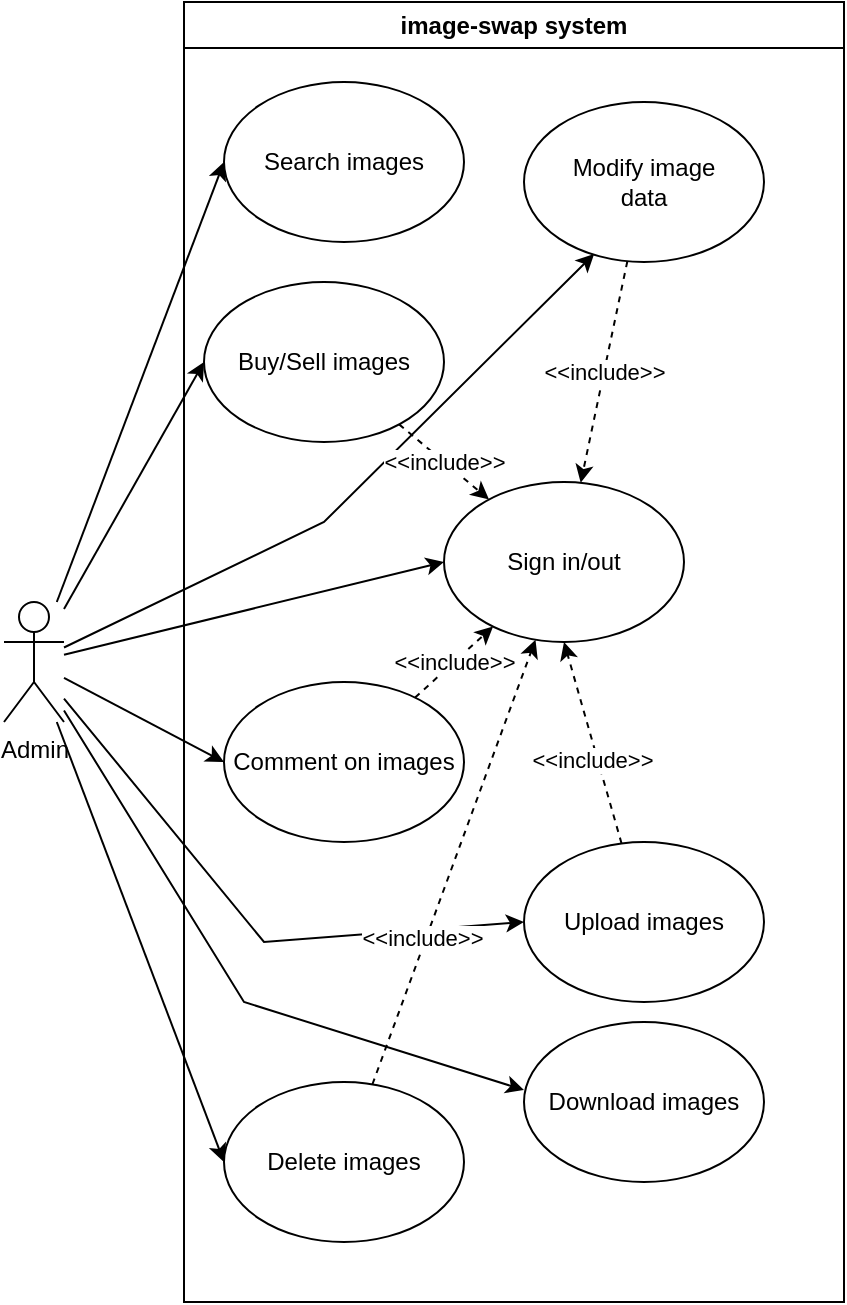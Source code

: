 <mxfile version="20.7.4" type="device" pages="9"><diagram name="use cases admin" id="k-qcD6jJZ2kNjwoziDfY"><mxGraphModel dx="471" dy="877" grid="1" gridSize="10" guides="1" tooltips="1" connect="1" arrows="1" fold="1" page="1" pageScale="1" pageWidth="850" pageHeight="1100" math="0" shadow="0"><root><mxCell id="Ve3O9ELDWSvxgVZkwv8t-0"/><mxCell id="Ve3O9ELDWSvxgVZkwv8t-1" parent="Ve3O9ELDWSvxgVZkwv8t-0"/><mxCell id="XubTwnv6nYaywhH0FZgu-8" style="edgeStyle=none;rounded=0;orthogonalLoop=1;jettySize=auto;html=1;entryX=0;entryY=0.5;entryDx=0;entryDy=0;endArrow=classic;endFill=1;" parent="Ve3O9ELDWSvxgVZkwv8t-1" source="Ve3O9ELDWSvxgVZkwv8t-3" target="Ve3O9ELDWSvxgVZkwv8t-12" edge="1"><mxGeometry relative="1" as="geometry"/></mxCell><mxCell id="XubTwnv6nYaywhH0FZgu-9" style="edgeStyle=none;rounded=0;orthogonalLoop=1;jettySize=auto;html=1;entryX=0;entryY=0.5;entryDx=0;entryDy=0;endArrow=classic;endFill=1;" parent="Ve3O9ELDWSvxgVZkwv8t-1" source="Ve3O9ELDWSvxgVZkwv8t-3" target="Ve3O9ELDWSvxgVZkwv8t-8" edge="1"><mxGeometry relative="1" as="geometry"><Array as="points"><mxPoint x="230" y="490"/></Array></mxGeometry></mxCell><mxCell id="XubTwnv6nYaywhH0FZgu-10" style="edgeStyle=none;rounded=0;orthogonalLoop=1;jettySize=auto;html=1;entryX=0;entryY=0.5;entryDx=0;entryDy=0;endArrow=classic;endFill=1;" parent="Ve3O9ELDWSvxgVZkwv8t-1" source="Ve3O9ELDWSvxgVZkwv8t-3" target="Ve3O9ELDWSvxgVZkwv8t-9" edge="1"><mxGeometry relative="1" as="geometry"/></mxCell><mxCell id="XubTwnv6nYaywhH0FZgu-11" style="edgeStyle=none;rounded=0;orthogonalLoop=1;jettySize=auto;html=1;entryX=0;entryY=0.5;entryDx=0;entryDy=0;endArrow=classic;endFill=1;" parent="Ve3O9ELDWSvxgVZkwv8t-1" source="Ve3O9ELDWSvxgVZkwv8t-3" target="Ve3O9ELDWSvxgVZkwv8t-6" edge="1"><mxGeometry relative="1" as="geometry"/></mxCell><mxCell id="XubTwnv6nYaywhH0FZgu-12" style="edgeStyle=none;rounded=0;orthogonalLoop=1;jettySize=auto;html=1;entryX=0;entryY=0.5;entryDx=0;entryDy=0;endArrow=classic;endFill=1;" parent="Ve3O9ELDWSvxgVZkwv8t-1" source="Ve3O9ELDWSvxgVZkwv8t-3" target="Ve3O9ELDWSvxgVZkwv8t-10" edge="1"><mxGeometry relative="1" as="geometry"/></mxCell><mxCell id="XubTwnv6nYaywhH0FZgu-13" style="edgeStyle=none;rounded=0;orthogonalLoop=1;jettySize=auto;html=1;entryX=0.292;entryY=0.95;entryDx=0;entryDy=0;entryPerimeter=0;endArrow=classic;endFill=1;" parent="Ve3O9ELDWSvxgVZkwv8t-1" source="Ve3O9ELDWSvxgVZkwv8t-3" target="Ve3O9ELDWSvxgVZkwv8t-11" edge="1"><mxGeometry relative="1" as="geometry"><Array as="points"><mxPoint x="260" y="280"/></Array></mxGeometry></mxCell><mxCell id="XubTwnv6nYaywhH0FZgu-14" style="edgeStyle=none;rounded=0;orthogonalLoop=1;jettySize=auto;html=1;entryX=0;entryY=0.5;entryDx=0;entryDy=0;endArrow=classic;endFill=1;" parent="Ve3O9ELDWSvxgVZkwv8t-1" source="Ve3O9ELDWSvxgVZkwv8t-3" target="Ve3O9ELDWSvxgVZkwv8t-5" edge="1"><mxGeometry relative="1" as="geometry"/></mxCell><mxCell id="PgKUshy5CgCKxJXCuOfO-1" style="edgeStyle=none;rounded=0;orthogonalLoop=1;jettySize=auto;html=1;entryX=0;entryY=0.425;entryDx=0;entryDy=0;entryPerimeter=0;strokeColor=#000000;fontColor=#000000;endArrow=classic;endFill=1;" parent="Ve3O9ELDWSvxgVZkwv8t-1" source="Ve3O9ELDWSvxgVZkwv8t-3" target="PgKUshy5CgCKxJXCuOfO-0" edge="1"><mxGeometry relative="1" as="geometry"><Array as="points"><mxPoint x="220" y="520"/></Array></mxGeometry></mxCell><mxCell id="Ve3O9ELDWSvxgVZkwv8t-3" value="Admin" style="shape=umlActor;verticalLabelPosition=bottom;verticalAlign=top;html=1;outlineConnect=0;" parent="Ve3O9ELDWSvxgVZkwv8t-1" vertex="1"><mxGeometry x="100" y="320" width="30" height="60" as="geometry"/></mxCell><mxCell id="Ve3O9ELDWSvxgVZkwv8t-4" value="image-swap system" style="swimlane;whiteSpace=wrap;html=1;" parent="Ve3O9ELDWSvxgVZkwv8t-1" vertex="1"><mxGeometry x="190" y="20" width="330" height="650" as="geometry"/></mxCell><mxCell id="Ve3O9ELDWSvxgVZkwv8t-5" value="Search images" style="ellipse;whiteSpace=wrap;html=1;" parent="Ve3O9ELDWSvxgVZkwv8t-4" vertex="1"><mxGeometry x="20" y="40" width="120" height="80" as="geometry"/></mxCell><mxCell id="Ve3O9ELDWSvxgVZkwv8t-6" value="Sign in/out" style="ellipse;whiteSpace=wrap;html=1;" parent="Ve3O9ELDWSvxgVZkwv8t-4" vertex="1"><mxGeometry x="130" y="240" width="120" height="80" as="geometry"/></mxCell><mxCell id="XubTwnv6nYaywhH0FZgu-4" style="edgeStyle=none;rounded=0;orthogonalLoop=1;jettySize=auto;html=1;entryX=0.5;entryY=1;entryDx=0;entryDy=0;dashed=1;endArrow=classic;endFill=1;" parent="Ve3O9ELDWSvxgVZkwv8t-4" source="Ve3O9ELDWSvxgVZkwv8t-8" target="Ve3O9ELDWSvxgVZkwv8t-6" edge="1"><mxGeometry relative="1" as="geometry"/></mxCell><mxCell id="XubTwnv6nYaywhH0FZgu-6" value="&amp;lt;&amp;lt;include&amp;gt;&amp;gt;" style="edgeLabel;html=1;align=center;verticalAlign=middle;resizable=0;points=[];" parent="XubTwnv6nYaywhH0FZgu-4" vertex="1" connectable="0"><mxGeometry x="-0.16" y="3" relative="1" as="geometry"><mxPoint as="offset"/></mxGeometry></mxCell><mxCell id="Ve3O9ELDWSvxgVZkwv8t-8" value="Upload images" style="ellipse;whiteSpace=wrap;html=1;" parent="Ve3O9ELDWSvxgVZkwv8t-4" vertex="1"><mxGeometry x="170" y="420" width="120" height="80" as="geometry"/></mxCell><mxCell id="XubTwnv6nYaywhH0FZgu-2" value="&lt;span style=&quot;color: rgb(0, 0, 0); font-family: Helvetica; font-size: 11px; font-style: normal; font-variant-ligatures: normal; font-variant-caps: normal; font-weight: 400; letter-spacing: normal; orphans: 2; text-align: center; text-indent: 0px; text-transform: none; widows: 2; word-spacing: 0px; -webkit-text-stroke-width: 0px; background-color: rgb(255, 255, 255); text-decoration-thickness: initial; text-decoration-style: initial; text-decoration-color: initial; float: none; display: inline !important;&quot;&gt;&amp;lt;&amp;lt;include&amp;gt;&amp;gt;&lt;/span&gt;" style="edgeStyle=none;rounded=0;orthogonalLoop=1;jettySize=auto;html=1;dashed=1;endArrow=classic;endFill=1;" parent="Ve3O9ELDWSvxgVZkwv8t-4" source="Ve3O9ELDWSvxgVZkwv8t-9" target="Ve3O9ELDWSvxgVZkwv8t-6" edge="1"><mxGeometry relative="1" as="geometry"/></mxCell><mxCell id="Ve3O9ELDWSvxgVZkwv8t-9" value="Comment on images" style="ellipse;whiteSpace=wrap;html=1;" parent="Ve3O9ELDWSvxgVZkwv8t-4" vertex="1"><mxGeometry x="20" y="340" width="120" height="80" as="geometry"/></mxCell><mxCell id="XubTwnv6nYaywhH0FZgu-0" value="&lt;span style=&quot;color: rgb(0, 0, 0); font-family: Helvetica; font-size: 11px; font-style: normal; font-variant-ligatures: normal; font-variant-caps: normal; font-weight: 400; letter-spacing: normal; orphans: 2; text-align: center; text-indent: 0px; text-transform: none; widows: 2; word-spacing: 0px; -webkit-text-stroke-width: 0px; background-color: rgb(255, 255, 255); text-decoration-thickness: initial; text-decoration-style: initial; text-decoration-color: initial; float: none; display: inline !important;&quot;&gt;&amp;lt;&amp;lt;include&amp;gt;&amp;gt;&lt;/span&gt;" style="edgeStyle=none;rounded=0;orthogonalLoop=1;jettySize=auto;html=1;dashed=1;endArrow=classic;endFill=1;" parent="Ve3O9ELDWSvxgVZkwv8t-4" source="Ve3O9ELDWSvxgVZkwv8t-10" target="Ve3O9ELDWSvxgVZkwv8t-6" edge="1"><mxGeometry relative="1" as="geometry"/></mxCell><mxCell id="Ve3O9ELDWSvxgVZkwv8t-10" value="Buy/Sell images" style="ellipse;whiteSpace=wrap;html=1;" parent="Ve3O9ELDWSvxgVZkwv8t-4" vertex="1"><mxGeometry x="10" y="140" width="120" height="80" as="geometry"/></mxCell><mxCell id="XubTwnv6nYaywhH0FZgu-1" value="&lt;span style=&quot;color: rgb(0, 0, 0); font-family: Helvetica; font-size: 11px; font-style: normal; font-variant-ligatures: normal; font-variant-caps: normal; font-weight: 400; letter-spacing: normal; orphans: 2; text-align: center; text-indent: 0px; text-transform: none; widows: 2; word-spacing: 0px; -webkit-text-stroke-width: 0px; background-color: rgb(255, 255, 255); text-decoration-thickness: initial; text-decoration-style: initial; text-decoration-color: initial; float: none; display: inline !important;&quot;&gt;&amp;lt;&amp;lt;include&amp;gt;&amp;gt;&lt;/span&gt;" style="edgeStyle=none;rounded=0;orthogonalLoop=1;jettySize=auto;html=1;dashed=1;endArrow=classic;endFill=1;" parent="Ve3O9ELDWSvxgVZkwv8t-4" source="Ve3O9ELDWSvxgVZkwv8t-11" target="Ve3O9ELDWSvxgVZkwv8t-6" edge="1"><mxGeometry relative="1" as="geometry"/></mxCell><mxCell id="Ve3O9ELDWSvxgVZkwv8t-11" value="Modify image&lt;br&gt;data" style="ellipse;whiteSpace=wrap;html=1;" parent="Ve3O9ELDWSvxgVZkwv8t-4" vertex="1"><mxGeometry x="170" y="50" width="120" height="80" as="geometry"/></mxCell><mxCell id="XubTwnv6nYaywhH0FZgu-3" style="edgeStyle=none;rounded=0;orthogonalLoop=1;jettySize=auto;html=1;dashed=1;endArrow=classic;endFill=1;" parent="Ve3O9ELDWSvxgVZkwv8t-4" source="Ve3O9ELDWSvxgVZkwv8t-12" target="Ve3O9ELDWSvxgVZkwv8t-6" edge="1"><mxGeometry relative="1" as="geometry"/></mxCell><mxCell id="XubTwnv6nYaywhH0FZgu-5" value="&amp;lt;&amp;lt;include&amp;gt;&amp;gt;" style="edgeLabel;html=1;align=center;verticalAlign=middle;resizable=0;points=[];" parent="XubTwnv6nYaywhH0FZgu-3" vertex="1" connectable="0"><mxGeometry x="-0.344" y="2" relative="1" as="geometry"><mxPoint as="offset"/></mxGeometry></mxCell><mxCell id="Ve3O9ELDWSvxgVZkwv8t-12" value="Delete images" style="ellipse;whiteSpace=wrap;html=1;" parent="Ve3O9ELDWSvxgVZkwv8t-4" vertex="1"><mxGeometry x="20" y="540" width="120" height="80" as="geometry"/></mxCell><mxCell id="PgKUshy5CgCKxJXCuOfO-0" value="Download images" style="ellipse;whiteSpace=wrap;html=1;" parent="Ve3O9ELDWSvxgVZkwv8t-4" vertex="1"><mxGeometry x="170" y="510" width="120" height="80" as="geometry"/></mxCell></root></mxGraphModel></diagram><diagram name="use cases user" id="q9P-_Xpkr92JM9PPa8K8"><mxGraphModel dx="1434" dy="877" grid="1" gridSize="10" guides="1" tooltips="1" connect="1" arrows="1" fold="1" page="1" pageScale="1" pageWidth="850" pageHeight="1100" math="0" shadow="0"><root><mxCell id="yjoMY711iJuc5R4BOzVS-0"/><mxCell id="yjoMY711iJuc5R4BOzVS-1" parent="yjoMY711iJuc5R4BOzVS-0"/><mxCell id="yjoMY711iJuc5R4BOzVS-2" style="edgeStyle=none;rounded=0;orthogonalLoop=1;jettySize=auto;html=1;entryX=0;entryY=0.5;entryDx=0;entryDy=0;endArrow=classic;endFill=1;" parent="yjoMY711iJuc5R4BOzVS-1" source="yjoMY711iJuc5R4BOzVS-10" target="yjoMY711iJuc5R4BOzVS-14" edge="1"><mxGeometry relative="1" as="geometry"/></mxCell><mxCell id="yjoMY711iJuc5R4BOzVS-4" style="edgeStyle=none;rounded=0;orthogonalLoop=1;jettySize=auto;html=1;entryX=0;entryY=0.5;entryDx=0;entryDy=0;endArrow=classic;endFill=1;" parent="yjoMY711iJuc5R4BOzVS-1" source="yjoMY711iJuc5R4BOzVS-10" target="yjoMY711iJuc5R4BOzVS-17" edge="1"><mxGeometry relative="1" as="geometry"><Array as="points"><mxPoint x="250" y="470"/></Array></mxGeometry></mxCell><mxCell id="yjoMY711iJuc5R4BOzVS-5" style="edgeStyle=none;rounded=0;orthogonalLoop=1;jettySize=auto;html=1;entryX=0;entryY=0.5;entryDx=0;entryDy=0;endArrow=classic;endFill=1;" parent="yjoMY711iJuc5R4BOzVS-1" source="yjoMY711iJuc5R4BOzVS-10" target="yjoMY711iJuc5R4BOzVS-19" edge="1"><mxGeometry relative="1" as="geometry"/></mxCell><mxCell id="yjoMY711iJuc5R4BOzVS-6" style="edgeStyle=none;rounded=0;orthogonalLoop=1;jettySize=auto;html=1;entryX=0;entryY=0.5;entryDx=0;entryDy=0;endArrow=classic;endFill=1;" parent="yjoMY711iJuc5R4BOzVS-1" source="yjoMY711iJuc5R4BOzVS-10" target="yjoMY711iJuc5R4BOzVS-13" edge="1"><mxGeometry relative="1" as="geometry"/></mxCell><mxCell id="yjoMY711iJuc5R4BOzVS-7" style="edgeStyle=none;rounded=0;orthogonalLoop=1;jettySize=auto;html=1;entryX=0;entryY=0.5;entryDx=0;entryDy=0;endArrow=classic;endFill=1;" parent="yjoMY711iJuc5R4BOzVS-1" source="yjoMY711iJuc5R4BOzVS-10" target="yjoMY711iJuc5R4BOzVS-21" edge="1"><mxGeometry relative="1" as="geometry"/></mxCell><mxCell id="yjoMY711iJuc5R4BOzVS-9" style="edgeStyle=none;rounded=0;orthogonalLoop=1;jettySize=auto;html=1;entryX=0;entryY=0.5;entryDx=0;entryDy=0;endArrow=classic;endFill=1;" parent="yjoMY711iJuc5R4BOzVS-1" source="yjoMY711iJuc5R4BOzVS-10" target="yjoMY711iJuc5R4BOzVS-12" edge="1"><mxGeometry relative="1" as="geometry"/></mxCell><mxCell id="3mtIRtQGbxDGQ554zjKR-1" style="edgeStyle=none;rounded=0;orthogonalLoop=1;jettySize=auto;html=1;entryX=0;entryY=0.5;entryDx=0;entryDy=0;strokeColor=#000000;fontColor=#000000;endArrow=classic;endFill=1;" parent="yjoMY711iJuc5R4BOzVS-1" source="yjoMY711iJuc5R4BOzVS-10" target="3mtIRtQGbxDGQ554zjKR-0" edge="1"><mxGeometry relative="1" as="geometry"><Array as="points"><mxPoint x="230" y="490"/></Array></mxGeometry></mxCell><mxCell id="yjoMY711iJuc5R4BOzVS-10" value="User" style="shape=umlActor;verticalLabelPosition=bottom;verticalAlign=top;html=1;outlineConnect=0;" parent="yjoMY711iJuc5R4BOzVS-1" vertex="1"><mxGeometry x="100" y="320" width="30" height="60" as="geometry"/></mxCell><mxCell id="yjoMY711iJuc5R4BOzVS-11" value="image-swap system" style="swimlane;whiteSpace=wrap;html=1;" parent="yjoMY711iJuc5R4BOzVS-1" vertex="1"><mxGeometry x="190" y="20" width="330" height="600" as="geometry"/></mxCell><mxCell id="yjoMY711iJuc5R4BOzVS-12" value="Search images" style="ellipse;whiteSpace=wrap;html=1;" parent="yjoMY711iJuc5R4BOzVS-11" vertex="1"><mxGeometry x="20" y="40" width="120" height="80" as="geometry"/></mxCell><mxCell id="yjoMY711iJuc5R4BOzVS-13" value="Sign in/out" style="ellipse;whiteSpace=wrap;html=1;" parent="yjoMY711iJuc5R4BOzVS-11" vertex="1"><mxGeometry x="130" y="240" width="120" height="80" as="geometry"/></mxCell><mxCell id="yjoMY711iJuc5R4BOzVS-14" value="Register" style="ellipse;whiteSpace=wrap;html=1;" parent="yjoMY711iJuc5R4BOzVS-11" vertex="1"><mxGeometry x="20" y="500" width="120" height="80" as="geometry"/></mxCell><mxCell id="yjoMY711iJuc5R4BOzVS-15" style="edgeStyle=none;rounded=0;orthogonalLoop=1;jettySize=auto;html=1;entryX=0.5;entryY=1;entryDx=0;entryDy=0;dashed=1;endArrow=classic;endFill=1;" parent="yjoMY711iJuc5R4BOzVS-11" source="yjoMY711iJuc5R4BOzVS-17" target="yjoMY711iJuc5R4BOzVS-13" edge="1"><mxGeometry relative="1" as="geometry"/></mxCell><mxCell id="yjoMY711iJuc5R4BOzVS-16" value="&amp;lt;&amp;lt;include&amp;gt;&amp;gt;" style="edgeLabel;html=1;align=center;verticalAlign=middle;resizable=0;points=[];" parent="yjoMY711iJuc5R4BOzVS-15" vertex="1" connectable="0"><mxGeometry x="-0.16" y="3" relative="1" as="geometry"><mxPoint as="offset"/></mxGeometry></mxCell><mxCell id="yjoMY711iJuc5R4BOzVS-17" value="Upload images" style="ellipse;whiteSpace=wrap;html=1;" parent="yjoMY711iJuc5R4BOzVS-11" vertex="1"><mxGeometry x="160" y="370" width="120" height="80" as="geometry"/></mxCell><mxCell id="yjoMY711iJuc5R4BOzVS-18" value="&lt;span style=&quot;color: rgb(0, 0, 0); font-family: Helvetica; font-size: 11px; font-style: normal; font-variant-ligatures: normal; font-variant-caps: normal; font-weight: 400; letter-spacing: normal; orphans: 2; text-align: center; text-indent: 0px; text-transform: none; widows: 2; word-spacing: 0px; -webkit-text-stroke-width: 0px; background-color: rgb(255, 255, 255); text-decoration-thickness: initial; text-decoration-style: initial; text-decoration-color: initial; float: none; display: inline !important;&quot;&gt;&amp;lt;&amp;lt;include&amp;gt;&amp;gt;&lt;/span&gt;" style="edgeStyle=none;rounded=0;orthogonalLoop=1;jettySize=auto;html=1;dashed=1;endArrow=classic;endFill=1;" parent="yjoMY711iJuc5R4BOzVS-11" source="yjoMY711iJuc5R4BOzVS-19" target="yjoMY711iJuc5R4BOzVS-13" edge="1"><mxGeometry relative="1" as="geometry"/></mxCell><mxCell id="yjoMY711iJuc5R4BOzVS-19" value="Comment on images" style="ellipse;whiteSpace=wrap;html=1;" parent="yjoMY711iJuc5R4BOzVS-11" vertex="1"><mxGeometry x="20" y="340" width="120" height="80" as="geometry"/></mxCell><mxCell id="yjoMY711iJuc5R4BOzVS-20" value="&lt;span style=&quot;color: rgb(0, 0, 0); font-family: Helvetica; font-size: 11px; font-style: normal; font-variant-ligatures: normal; font-variant-caps: normal; font-weight: 400; letter-spacing: normal; orphans: 2; text-align: center; text-indent: 0px; text-transform: none; widows: 2; word-spacing: 0px; -webkit-text-stroke-width: 0px; background-color: rgb(255, 255, 255); text-decoration-thickness: initial; text-decoration-style: initial; text-decoration-color: initial; float: none; display: inline !important;&quot;&gt;&amp;lt;&amp;lt;include&amp;gt;&amp;gt;&lt;/span&gt;" style="edgeStyle=none;rounded=0;orthogonalLoop=1;jettySize=auto;html=1;dashed=1;endArrow=classic;endFill=1;" parent="yjoMY711iJuc5R4BOzVS-11" source="yjoMY711iJuc5R4BOzVS-21" target="yjoMY711iJuc5R4BOzVS-13" edge="1"><mxGeometry relative="1" as="geometry"/></mxCell><mxCell id="yjoMY711iJuc5R4BOzVS-21" value="Buy/Sell images" style="ellipse;whiteSpace=wrap;html=1;" parent="yjoMY711iJuc5R4BOzVS-11" vertex="1"><mxGeometry x="10" y="140" width="120" height="80" as="geometry"/></mxCell><mxCell id="3mtIRtQGbxDGQ554zjKR-0" value="Download images" style="ellipse;whiteSpace=wrap;html=1;" parent="yjoMY711iJuc5R4BOzVS-11" vertex="1"><mxGeometry x="160" y="460" width="120" height="80" as="geometry"/></mxCell></root></mxGraphModel></diagram><diagram id="28HarzAyJIvryI7AJoSo" name="backend component"><mxGraphModel dx="2284" dy="877" grid="1" gridSize="10" guides="1" tooltips="1" connect="1" arrows="1" fold="1" page="1" pageScale="1" pageWidth="850" pageHeight="1100" math="0" shadow="0"><root><mxCell id="0"/><mxCell id="1" parent="0"/><mxCell id="Tcuyjja7tCAzbPt-JZZW-1" value="&lt;p style=&quot;margin:0px;margin-top:6px;text-align:center;&quot;&gt;&lt;b&gt;Backend&lt;/b&gt;&lt;/p&gt;&lt;hr&gt;&lt;p style=&quot;margin:0px;margin-left:8px;&quot;&gt;&lt;br&gt;&lt;/p&gt;" style="align=left;overflow=fill;html=1;dropTarget=0;" parent="1" vertex="1"><mxGeometry x="70" y="145" width="630" height="620" as="geometry"/></mxCell><mxCell id="Tcuyjja7tCAzbPt-JZZW-2" value="" style="shape=component;jettyWidth=8;jettyHeight=4;" parent="Tcuyjja7tCAzbPt-JZZW-1" vertex="1"><mxGeometry x="1" width="20" height="20" relative="1" as="geometry"><mxPoint x="-24" y="4" as="offset"/></mxGeometry></mxCell><mxCell id="Tcuyjja7tCAzbPt-JZZW-7" value="" style="rounded=0;orthogonalLoop=1;jettySize=auto;html=1;endArrow=none;endFill=0;sketch=0;sourcePerimeterSpacing=0;targetPerimeterSpacing=0;" parent="1" target="Tcuyjja7tCAzbPt-JZZW-9" edge="1"><mxGeometry relative="1" as="geometry"><mxPoint x="60" y="225" as="sourcePoint"/></mxGeometry></mxCell><mxCell id="Tcuyjja7tCAzbPt-JZZW-9" value="" style="ellipse;whiteSpace=wrap;html=1;align=center;aspect=fixed;resizable=0;points=[];outlineConnect=0;sketch=0;" parent="1" vertex="1"><mxGeometry x="30" y="220" width="10" height="10" as="geometry"/></mxCell><mxCell id="U1EmE-nQ42mqNkU0GAlg-1" value="Register&lt;br&gt;&amp;lt;&amp;lt;RemotelyCalled&amp;gt;&amp;gt;" style="text;html=1;align=center;verticalAlign=middle;resizable=0;points=[];autosize=1;strokeColor=none;fillColor=none;" parent="1" vertex="1"><mxGeometry x="-70" y="180" width="140" height="40" as="geometry"/></mxCell><mxCell id="U1EmE-nQ42mqNkU0GAlg-2" value="" style="rounded=0;orthogonalLoop=1;jettySize=auto;html=1;endArrow=none;endFill=0;sketch=0;sourcePerimeterSpacing=0;targetPerimeterSpacing=0;exitX=0.001;exitY=0.141;exitDx=0;exitDy=0;exitPerimeter=0;" parent="1" target="U1EmE-nQ42mqNkU0GAlg-3" edge="1"><mxGeometry relative="1" as="geometry"><mxPoint x="70.51" y="279.6" as="sourcePoint"/></mxGeometry></mxCell><mxCell id="U1EmE-nQ42mqNkU0GAlg-3" value="" style="ellipse;whiteSpace=wrap;html=1;align=center;aspect=fixed;resizable=0;points=[];outlineConnect=0;sketch=0;" parent="1" vertex="1"><mxGeometry x="30" y="275" width="10" height="10" as="geometry"/></mxCell><mxCell id="U1EmE-nQ42mqNkU0GAlg-4" value="SignIn&lt;br style=&quot;border-color: var(--border-color);&quot;&gt;&amp;lt;&amp;lt;RemotelyCalled&amp;gt;&amp;gt;" style="text;html=1;align=center;verticalAlign=middle;resizable=0;points=[];autosize=1;strokeColor=none;fillColor=none;" parent="1" vertex="1"><mxGeometry x="-70" y="235" width="140" height="40" as="geometry"/></mxCell><mxCell id="U1EmE-nQ42mqNkU0GAlg-5" value="" style="rounded=0;orthogonalLoop=1;jettySize=auto;html=1;endArrow=none;endFill=0;sketch=0;sourcePerimeterSpacing=0;targetPerimeterSpacing=0;exitX=0.001;exitY=0.141;exitDx=0;exitDy=0;exitPerimeter=0;" parent="1" target="U1EmE-nQ42mqNkU0GAlg-6" edge="1"><mxGeometry relative="1" as="geometry"><mxPoint x="70.51" y="329.6" as="sourcePoint"/></mxGeometry></mxCell><mxCell id="U1EmE-nQ42mqNkU0GAlg-6" value="" style="ellipse;whiteSpace=wrap;html=1;align=center;aspect=fixed;resizable=0;points=[];outlineConnect=0;sketch=0;" parent="1" vertex="1"><mxGeometry x="30" y="325" width="10" height="10" as="geometry"/></mxCell><mxCell id="U1EmE-nQ42mqNkU0GAlg-7" value="SignOut&lt;br style=&quot;border-color: var(--border-color);&quot;&gt;&amp;lt;&amp;lt;RemotelyCalled&amp;gt;&amp;gt;" style="text;html=1;align=center;verticalAlign=middle;resizable=0;points=[];autosize=1;strokeColor=none;fillColor=none;" parent="1" vertex="1"><mxGeometry x="-70" y="285" width="140" height="40" as="geometry"/></mxCell><mxCell id="U1EmE-nQ42mqNkU0GAlg-8" value="" style="rounded=0;orthogonalLoop=1;jettySize=auto;html=1;endArrow=none;endFill=0;sketch=0;sourcePerimeterSpacing=0;targetPerimeterSpacing=0;exitX=0.001;exitY=0.141;exitDx=0;exitDy=0;exitPerimeter=0;" parent="1" target="U1EmE-nQ42mqNkU0GAlg-9" edge="1"><mxGeometry relative="1" as="geometry"><mxPoint x="70.51" y="379.6" as="sourcePoint"/></mxGeometry></mxCell><mxCell id="U1EmE-nQ42mqNkU0GAlg-9" value="" style="ellipse;whiteSpace=wrap;html=1;align=center;aspect=fixed;resizable=0;points=[];outlineConnect=0;sketch=0;" parent="1" vertex="1"><mxGeometry x="30" y="375" width="10" height="10" as="geometry"/></mxCell><mxCell id="U1EmE-nQ42mqNkU0GAlg-10" value="ImgSearch&lt;br style=&quot;border-color: var(--border-color);&quot;&gt;&amp;lt;&amp;lt;RemotelyCalled&amp;gt;&amp;gt;" style="text;html=1;align=center;verticalAlign=middle;resizable=0;points=[];autosize=1;strokeColor=none;fillColor=none;" parent="1" vertex="1"><mxGeometry x="-70" y="335" width="140" height="40" as="geometry"/></mxCell><mxCell id="U1EmE-nQ42mqNkU0GAlg-11" value="" style="rounded=0;orthogonalLoop=1;jettySize=auto;html=1;endArrow=none;endFill=0;sketch=0;sourcePerimeterSpacing=0;targetPerimeterSpacing=0;exitX=0.001;exitY=0.141;exitDx=0;exitDy=0;exitPerimeter=0;" parent="1" target="U1EmE-nQ42mqNkU0GAlg-12" edge="1"><mxGeometry relative="1" as="geometry"><mxPoint x="70.51" y="429.6" as="sourcePoint"/></mxGeometry></mxCell><mxCell id="U1EmE-nQ42mqNkU0GAlg-12" value="" style="ellipse;whiteSpace=wrap;html=1;align=center;aspect=fixed;resizable=0;points=[];outlineConnect=0;sketch=0;" parent="1" vertex="1"><mxGeometry x="30" y="425" width="10" height="10" as="geometry"/></mxCell><mxCell id="U1EmE-nQ42mqNkU0GAlg-13" value="ImgUpload&lt;br style=&quot;border-color: var(--border-color);&quot;&gt;&amp;lt;&amp;lt;RemotelyCalled&amp;gt;&amp;gt;" style="text;html=1;align=center;verticalAlign=middle;resizable=0;points=[];autosize=1;strokeColor=none;fillColor=none;" parent="1" vertex="1"><mxGeometry x="-70" y="385" width="140" height="40" as="geometry"/></mxCell><mxCell id="U1EmE-nQ42mqNkU0GAlg-14" value="" style="rounded=0;orthogonalLoop=1;jettySize=auto;html=1;endArrow=none;endFill=0;sketch=0;sourcePerimeterSpacing=0;targetPerimeterSpacing=0;exitX=0.001;exitY=0.141;exitDx=0;exitDy=0;exitPerimeter=0;" parent="1" target="U1EmE-nQ42mqNkU0GAlg-15" edge="1"><mxGeometry relative="1" as="geometry"><mxPoint x="70.51" y="479.6" as="sourcePoint"/></mxGeometry></mxCell><mxCell id="U1EmE-nQ42mqNkU0GAlg-15" value="" style="ellipse;whiteSpace=wrap;html=1;align=center;aspect=fixed;resizable=0;points=[];outlineConnect=0;sketch=0;" parent="1" vertex="1"><mxGeometry x="30" y="475" width="10" height="10" as="geometry"/></mxCell><mxCell id="U1EmE-nQ42mqNkU0GAlg-16" value="ImgDownload&lt;br style=&quot;border-color: var(--border-color);&quot;&gt;&amp;lt;&amp;lt;RemotelyCalled&amp;gt;&amp;gt;" style="text;html=1;align=center;verticalAlign=middle;resizable=0;points=[];autosize=1;strokeColor=none;fillColor=none;" parent="1" vertex="1"><mxGeometry x="-70" y="435" width="140" height="40" as="geometry"/></mxCell><mxCell id="U1EmE-nQ42mqNkU0GAlg-17" value="" style="rounded=0;orthogonalLoop=1;jettySize=auto;html=1;endArrow=none;endFill=0;sketch=0;sourcePerimeterSpacing=0;targetPerimeterSpacing=0;exitX=0.001;exitY=0.141;exitDx=0;exitDy=0;exitPerimeter=0;" parent="1" target="U1EmE-nQ42mqNkU0GAlg-18" edge="1"><mxGeometry relative="1" as="geometry"><mxPoint x="70.51" y="529.6" as="sourcePoint"/></mxGeometry></mxCell><mxCell id="U1EmE-nQ42mqNkU0GAlg-18" value="" style="ellipse;whiteSpace=wrap;html=1;align=center;aspect=fixed;resizable=0;points=[];outlineConnect=0;sketch=0;" parent="1" vertex="1"><mxGeometry x="30" y="525" width="10" height="10" as="geometry"/></mxCell><mxCell id="U1EmE-nQ42mqNkU0GAlg-19" value="Comment&lt;br style=&quot;border-color: var(--border-color);&quot;&gt;&amp;lt;&amp;lt;RemotelyCalled&amp;gt;&amp;gt;" style="text;html=1;align=center;verticalAlign=middle;resizable=0;points=[];autosize=1;strokeColor=none;fillColor=none;" parent="1" vertex="1"><mxGeometry x="-70" y="485" width="140" height="40" as="geometry"/></mxCell><mxCell id="U1EmE-nQ42mqNkU0GAlg-20" value="" style="rounded=0;orthogonalLoop=1;jettySize=auto;html=1;endArrow=none;endFill=0;sketch=0;sourcePerimeterSpacing=0;targetPerimeterSpacing=0;exitX=0.001;exitY=0.141;exitDx=0;exitDy=0;exitPerimeter=0;" parent="1" target="U1EmE-nQ42mqNkU0GAlg-21" edge="1"><mxGeometry relative="1" as="geometry"><mxPoint x="70.51" y="589.6" as="sourcePoint"/></mxGeometry></mxCell><mxCell id="U1EmE-nQ42mqNkU0GAlg-21" value="" style="ellipse;whiteSpace=wrap;html=1;align=center;aspect=fixed;resizable=0;points=[];outlineConnect=0;sketch=0;" parent="1" vertex="1"><mxGeometry x="30" y="585" width="10" height="10" as="geometry"/></mxCell><mxCell id="U1EmE-nQ42mqNkU0GAlg-22" value="DeleteImg&lt;br style=&quot;border-color: var(--border-color);&quot;&gt;&amp;lt;&amp;lt;RemotelyCalled&amp;gt;&amp;gt;" style="text;html=1;align=center;verticalAlign=middle;resizable=0;points=[];autosize=1;strokeColor=none;fillColor=none;" parent="1" vertex="1"><mxGeometry x="-70" y="545" width="140" height="40" as="geometry"/></mxCell><mxCell id="LjU5jDAs614dGmJM_QNA-1" value="" style="rounded=0;orthogonalLoop=1;jettySize=auto;html=1;endArrow=none;endFill=0;sketch=0;sourcePerimeterSpacing=0;targetPerimeterSpacing=0;exitX=0.001;exitY=0.141;exitDx=0;exitDy=0;exitPerimeter=0;" parent="1" target="LjU5jDAs614dGmJM_QNA-2" edge="1"><mxGeometry relative="1" as="geometry"><mxPoint x="70.51" y="649.6" as="sourcePoint"/></mxGeometry></mxCell><mxCell id="LjU5jDAs614dGmJM_QNA-2" value="" style="ellipse;whiteSpace=wrap;html=1;align=center;aspect=fixed;resizable=0;points=[];outlineConnect=0;sketch=0;" parent="1" vertex="1"><mxGeometry x="30" y="645" width="10" height="10" as="geometry"/></mxCell><mxCell id="LjU5jDAs614dGmJM_QNA-3" value="BuyImg&lt;br style=&quot;border-color: var(--border-color);&quot;&gt;&amp;lt;&amp;lt;RemotelyCalled&amp;gt;&amp;gt;" style="text;html=1;align=center;verticalAlign=middle;resizable=0;points=[];autosize=1;strokeColor=none;fillColor=none;" parent="1" vertex="1"><mxGeometry x="-70" y="710" width="140" height="40" as="geometry"/></mxCell><mxCell id="LjU5jDAs614dGmJM_QNA-4" value="" style="rounded=0;orthogonalLoop=1;jettySize=auto;html=1;endArrow=none;endFill=0;sketch=0;sourcePerimeterSpacing=0;targetPerimeterSpacing=0;exitX=0.001;exitY=0.141;exitDx=0;exitDy=0;exitPerimeter=0;" parent="1" target="LjU5jDAs614dGmJM_QNA-5" edge="1"><mxGeometry relative="1" as="geometry"><mxPoint x="70.51" y="709.6" as="sourcePoint"/></mxGeometry></mxCell><mxCell id="LjU5jDAs614dGmJM_QNA-5" value="" style="ellipse;whiteSpace=wrap;html=1;align=center;aspect=fixed;resizable=0;points=[];outlineConnect=0;sketch=0;" parent="1" vertex="1"><mxGeometry x="30" y="705" width="10" height="10" as="geometry"/></mxCell><mxCell id="LjU5jDAs614dGmJM_QNA-6" value="SellImg&lt;br style=&quot;border-color: var(--border-color);&quot;&gt;&amp;lt;&amp;lt;RemotelyCalled&amp;gt;&amp;gt;" style="text;html=1;align=center;verticalAlign=middle;resizable=0;points=[];autosize=1;strokeColor=none;fillColor=none;" parent="1" vertex="1"><mxGeometry x="-70" y="665" width="140" height="40" as="geometry"/></mxCell><mxCell id="dTr6muM5BQiHdlzqzuaC-1" value="" style="rounded=0;orthogonalLoop=1;jettySize=auto;html=1;endArrow=none;endFill=0;sketch=0;sourcePerimeterSpacing=0;targetPerimeterSpacing=0;exitX=0.001;exitY=0.141;exitDx=0;exitDy=0;exitPerimeter=0;" parent="1" target="dTr6muM5BQiHdlzqzuaC-2" edge="1"><mxGeometry relative="1" as="geometry"><mxPoint x="70.51" y="754.6" as="sourcePoint"/></mxGeometry></mxCell><mxCell id="dTr6muM5BQiHdlzqzuaC-2" value="" style="ellipse;whiteSpace=wrap;html=1;align=center;aspect=fixed;resizable=0;points=[];outlineConnect=0;sketch=0;" parent="1" vertex="1"><mxGeometry x="30" y="750" width="10" height="10" as="geometry"/></mxCell><mxCell id="dTr6muM5BQiHdlzqzuaC-3" value="ModifyImg&lt;br style=&quot;border-color: var(--border-color);&quot;&gt;&amp;lt;&amp;lt;RemotelyCalled&amp;gt;&amp;gt;" style="text;html=1;align=center;verticalAlign=middle;resizable=0;points=[];autosize=1;strokeColor=none;fillColor=none;" parent="1" vertex="1"><mxGeometry x="-70" y="605" width="140" height="40" as="geometry"/></mxCell><mxCell id="dTr6muM5BQiHdlzqzuaC-5" value="«crititcal»&lt;br&gt;&lt;b&gt;AuthManager&lt;/b&gt;" style="html=1;dropTarget=0;" parent="1" vertex="1"><mxGeometry x="160" y="220" width="180" height="90" as="geometry"/></mxCell><mxCell id="dTr6muM5BQiHdlzqzuaC-6" value="" style="shape=module;jettyWidth=8;jettyHeight=4;" parent="dTr6muM5BQiHdlzqzuaC-5" vertex="1"><mxGeometry x="1" width="20" height="20" relative="1" as="geometry"><mxPoint x="-27" y="7" as="offset"/></mxGeometry></mxCell><mxCell id="dTr6muM5BQiHdlzqzuaC-26" style="edgeStyle=none;rounded=0;orthogonalLoop=1;jettySize=auto;html=1;endArrow=none;endFill=0;" parent="1" source="dTr6muM5BQiHdlzqzuaC-9" target="dTr6muM5BQiHdlzqzuaC-5" edge="1"><mxGeometry relative="1" as="geometry"/></mxCell><mxCell id="eQlquQ67t87-R-kx6UHp-2" style="edgeStyle=none;rounded=0;orthogonalLoop=1;jettySize=auto;html=1;entryX=0.214;entryY=1.031;entryDx=0;entryDy=0;entryPerimeter=0;endArrow=none;endFill=0;dashed=1;" parent="1" source="dTr6muM5BQiHdlzqzuaC-9" target="eQlquQ67t87-R-kx6UHp-1" edge="1"><mxGeometry relative="1" as="geometry"/></mxCell><mxCell id="dTr6muM5BQiHdlzqzuaC-9" value="" style="rounded=0;whiteSpace=wrap;html=1;" parent="1" vertex="1"><mxGeometry x="60" y="215" width="20" height="20" as="geometry"/></mxCell><mxCell id="dTr6muM5BQiHdlzqzuaC-27" style="edgeStyle=none;rounded=0;orthogonalLoop=1;jettySize=auto;html=1;entryX=0;entryY=0.5;entryDx=0;entryDy=0;endArrow=none;endFill=0;" parent="1" source="dTr6muM5BQiHdlzqzuaC-12" target="dTr6muM5BQiHdlzqzuaC-5" edge="1"><mxGeometry relative="1" as="geometry"/></mxCell><mxCell id="dTr6muM5BQiHdlzqzuaC-12" value="" style="rounded=0;whiteSpace=wrap;html=1;" parent="1" vertex="1"><mxGeometry x="60" y="270" width="20" height="20" as="geometry"/></mxCell><mxCell id="dTr6muM5BQiHdlzqzuaC-28" style="edgeStyle=none;rounded=0;orthogonalLoop=1;jettySize=auto;html=1;entryX=0;entryY=0.75;entryDx=0;entryDy=0;endArrow=none;endFill=0;" parent="1" source="dTr6muM5BQiHdlzqzuaC-13" target="dTr6muM5BQiHdlzqzuaC-5" edge="1"><mxGeometry relative="1" as="geometry"/></mxCell><mxCell id="dTr6muM5BQiHdlzqzuaC-13" value="" style="rounded=0;whiteSpace=wrap;html=1;" parent="1" vertex="1"><mxGeometry x="60" y="320" width="20" height="20" as="geometry"/></mxCell><mxCell id="dTr6muM5BQiHdlzqzuaC-76" style="edgeStyle=none;rounded=0;orthogonalLoop=1;jettySize=auto;html=1;entryX=0;entryY=0.25;entryDx=0;entryDy=0;endArrow=none;endFill=0;" parent="1" source="dTr6muM5BQiHdlzqzuaC-16" target="dTr6muM5BQiHdlzqzuaC-33" edge="1"><mxGeometry relative="1" as="geometry"/></mxCell><mxCell id="dTr6muM5BQiHdlzqzuaC-16" value="" style="rounded=0;whiteSpace=wrap;html=1;" parent="1" vertex="1"><mxGeometry x="60" y="370" width="20" height="20" as="geometry"/></mxCell><mxCell id="dTr6muM5BQiHdlzqzuaC-75" style="edgeStyle=none;rounded=0;orthogonalLoop=1;jettySize=auto;html=1;entryX=0;entryY=0.5;entryDx=0;entryDy=0;endArrow=none;endFill=0;exitX=1;exitY=0.5;exitDx=0;exitDy=0;" parent="1" source="dTr6muM5BQiHdlzqzuaC-17" target="dTr6muM5BQiHdlzqzuaC-33" edge="1"><mxGeometry relative="1" as="geometry"/></mxCell><mxCell id="dTr6muM5BQiHdlzqzuaC-17" value="" style="rounded=0;whiteSpace=wrap;html=1;" parent="1" vertex="1"><mxGeometry x="60" y="420" width="20" height="20" as="geometry"/></mxCell><mxCell id="dTr6muM5BQiHdlzqzuaC-74" style="edgeStyle=none;rounded=0;orthogonalLoop=1;jettySize=auto;html=1;entryX=0;entryY=0.5;entryDx=0;entryDy=0;endArrow=none;endFill=0;" parent="1" source="dTr6muM5BQiHdlzqzuaC-20" target="dTr6muM5BQiHdlzqzuaC-33" edge="1"><mxGeometry relative="1" as="geometry"/></mxCell><mxCell id="dTr6muM5BQiHdlzqzuaC-20" value="" style="rounded=0;whiteSpace=wrap;html=1;" parent="1" vertex="1"><mxGeometry x="60" y="470" width="20" height="20" as="geometry"/></mxCell><mxCell id="dTr6muM5BQiHdlzqzuaC-73" style="edgeStyle=none;rounded=0;orthogonalLoop=1;jettySize=auto;html=1;entryX=0;entryY=0.5;entryDx=0;entryDy=0;endArrow=none;endFill=0;exitX=1;exitY=0.5;exitDx=0;exitDy=0;" parent="1" source="dTr6muM5BQiHdlzqzuaC-21" target="dTr6muM5BQiHdlzqzuaC-33" edge="1"><mxGeometry relative="1" as="geometry"/></mxCell><mxCell id="dTr6muM5BQiHdlzqzuaC-21" value="" style="rounded=0;whiteSpace=wrap;html=1;" parent="1" vertex="1"><mxGeometry x="60" y="520" width="20" height="20" as="geometry"/></mxCell><mxCell id="dTr6muM5BQiHdlzqzuaC-72" style="edgeStyle=none;rounded=0;orthogonalLoop=1;jettySize=auto;html=1;entryX=0;entryY=0.5;entryDx=0;entryDy=0;endArrow=none;endFill=0;exitX=1;exitY=0.5;exitDx=0;exitDy=0;" parent="1" source="dTr6muM5BQiHdlzqzuaC-22" target="dTr6muM5BQiHdlzqzuaC-33" edge="1"><mxGeometry relative="1" as="geometry"/></mxCell><mxCell id="dTr6muM5BQiHdlzqzuaC-22" value="" style="rounded=0;whiteSpace=wrap;html=1;" parent="1" vertex="1"><mxGeometry x="60" y="580" width="20" height="20" as="geometry"/></mxCell><mxCell id="dTr6muM5BQiHdlzqzuaC-71" style="edgeStyle=none;rounded=0;orthogonalLoop=1;jettySize=auto;html=1;entryX=0;entryY=0.75;entryDx=0;entryDy=0;endArrow=none;endFill=0;exitX=1;exitY=0.5;exitDx=0;exitDy=0;" parent="1" source="dTr6muM5BQiHdlzqzuaC-23" target="dTr6muM5BQiHdlzqzuaC-33" edge="1"><mxGeometry relative="1" as="geometry"/></mxCell><mxCell id="dTr6muM5BQiHdlzqzuaC-23" value="" style="rounded=0;whiteSpace=wrap;html=1;" parent="1" vertex="1"><mxGeometry x="60" y="640" width="20" height="20" as="geometry"/></mxCell><mxCell id="dTr6muM5BQiHdlzqzuaC-70" style="edgeStyle=none;rounded=0;orthogonalLoop=1;jettySize=auto;html=1;entryX=0;entryY=0.5;entryDx=0;entryDy=0;endArrow=none;endFill=0;exitX=1;exitY=0.5;exitDx=0;exitDy=0;" parent="1" source="dTr6muM5BQiHdlzqzuaC-24" target="dTr6muM5BQiHdlzqzuaC-87" edge="1"><mxGeometry relative="1" as="geometry"/></mxCell><mxCell id="dTr6muM5BQiHdlzqzuaC-24" value="" style="rounded=0;whiteSpace=wrap;html=1;" parent="1" vertex="1"><mxGeometry x="60" y="700" width="20" height="20" as="geometry"/></mxCell><mxCell id="dTr6muM5BQiHdlzqzuaC-69" style="edgeStyle=none;rounded=0;orthogonalLoop=1;jettySize=auto;html=1;entryX=0;entryY=0.5;entryDx=0;entryDy=0;endArrow=none;endFill=0;exitX=1;exitY=0.5;exitDx=0;exitDy=0;" parent="1" source="dTr6muM5BQiHdlzqzuaC-25" target="dTr6muM5BQiHdlzqzuaC-87" edge="1"><mxGeometry relative="1" as="geometry"/></mxCell><mxCell id="dTr6muM5BQiHdlzqzuaC-25" value="" style="rounded=0;whiteSpace=wrap;html=1;" parent="1" vertex="1"><mxGeometry x="60" y="745" width="20" height="20" as="geometry"/></mxCell><mxCell id="dTr6muM5BQiHdlzqzuaC-31" style="edgeStyle=none;rounded=0;orthogonalLoop=1;jettySize=auto;html=1;entryX=0.25;entryY=0;entryDx=0;entryDy=0;endArrow=none;endFill=0;dashed=1;" parent="1" source="dTr6muM5BQiHdlzqzuaC-30" target="Tcuyjja7tCAzbPt-JZZW-1" edge="1"><mxGeometry relative="1" as="geometry"/></mxCell><mxCell id="dTr6muM5BQiHdlzqzuaC-30" value="&amp;lt;&amp;lt;data security&amp;gt;&amp;gt;&lt;br style=&quot;border-color: var(--border-color);&quot;&gt;adversary:remote" style="shape=note;size=20;whiteSpace=wrap;html=1;" parent="1" vertex="1"><mxGeometry x="175" y="60" width="150" height="45" as="geometry"/></mxCell><mxCell id="dTr6muM5BQiHdlzqzuaC-35" style="edgeStyle=none;rounded=0;orthogonalLoop=1;jettySize=auto;html=1;endArrow=none;endFill=0;dashed=1;" parent="1" source="dTr6muM5BQiHdlzqzuaC-32" target="U1EmE-nQ42mqNkU0GAlg-1" edge="1"><mxGeometry relative="1" as="geometry"/></mxCell><mxCell id="dTr6muM5BQiHdlzqzuaC-32" value="&amp;lt;&amp;lt;RemotelyCalled&amp;gt;&amp;gt;&lt;br style=&quot;border-color: var(--border-color);&quot;&gt;ConnType=&quot;Internet&quot;" style="shape=note;size=20;whiteSpace=wrap;html=1;" parent="1" vertex="1"><mxGeometry x="-180" y="115" width="160" height="45" as="geometry"/></mxCell><mxCell id="dTr6muM5BQiHdlzqzuaC-33" value="&lt;b&gt;ImageManager&lt;/b&gt;" style="html=1;dropTarget=0;" parent="1" vertex="1"><mxGeometry x="160" y="460" width="180" height="90" as="geometry"/></mxCell><mxCell id="dTr6muM5BQiHdlzqzuaC-34" value="" style="shape=module;jettyWidth=8;jettyHeight=4;" parent="dTr6muM5BQiHdlzqzuaC-33" vertex="1"><mxGeometry x="1" width="20" height="20" relative="1" as="geometry"><mxPoint x="-27" y="7" as="offset"/></mxGeometry></mxCell><mxCell id="dTr6muM5BQiHdlzqzuaC-36" value="«crititcal»&lt;br&gt;&lt;b&gt;UserData&lt;/b&gt;" style="html=1;dropTarget=0;" parent="1" vertex="1"><mxGeometry x="510" y="220" width="180" height="90" as="geometry"/></mxCell><mxCell id="dTr6muM5BQiHdlzqzuaC-37" value="" style="shape=module;jettyWidth=8;jettyHeight=4;" parent="dTr6muM5BQiHdlzqzuaC-36" vertex="1"><mxGeometry x="1" width="20" height="20" relative="1" as="geometry"><mxPoint x="-27" y="7" as="offset"/></mxGeometry></mxCell><mxCell id="dTr6muM5BQiHdlzqzuaC-38" value="" style="rounded=0;orthogonalLoop=1;jettySize=auto;html=1;endArrow=none;endFill=0;sketch=0;sourcePerimeterSpacing=0;targetPerimeterSpacing=0;" parent="1" source="dTr6muM5BQiHdlzqzuaC-5" target="dTr6muM5BQiHdlzqzuaC-40" edge="1"><mxGeometry relative="1" as="geometry"><mxPoint x="370" y="265" as="sourcePoint"/></mxGeometry></mxCell><mxCell id="dTr6muM5BQiHdlzqzuaC-39" value="" style="rounded=0;orthogonalLoop=1;jettySize=auto;html=1;endArrow=halfCircle;endFill=0;entryX=0.5;entryY=0.5;endSize=6;strokeWidth=1;sketch=0;exitX=0;exitY=0.5;exitDx=0;exitDy=0;" parent="1" source="dTr6muM5BQiHdlzqzuaC-36" target="dTr6muM5BQiHdlzqzuaC-40" edge="1"><mxGeometry relative="1" as="geometry"><mxPoint x="410" y="265" as="sourcePoint"/></mxGeometry></mxCell><mxCell id="dTr6muM5BQiHdlzqzuaC-40" value="" style="ellipse;whiteSpace=wrap;html=1;align=center;aspect=fixed;resizable=0;points=[];outlineConnect=0;sketch=0;" parent="1" vertex="1"><mxGeometry x="385" y="260" width="10" height="10" as="geometry"/></mxCell><mxCell id="dTr6muM5BQiHdlzqzuaC-41" value="&amp;lt;&amp;lt;secrecy, high, integrity&amp;gt;&amp;gt;&lt;br&gt;ManageUserData" style="text;html=1;align=center;verticalAlign=middle;resizable=0;points=[];autosize=1;strokeColor=none;fillColor=none;" parent="1" vertex="1"><mxGeometry x="340" y="270" width="170" height="40" as="geometry"/></mxCell><mxCell id="dTr6muM5BQiHdlzqzuaC-43" style="edgeStyle=none;rounded=0;orthogonalLoop=1;jettySize=auto;html=1;entryX=0.5;entryY=1;entryDx=0;entryDy=0;endArrow=none;endFill=0;" parent="1" source="dTr6muM5BQiHdlzqzuaC-42" target="dTr6muM5BQiHdlzqzuaC-36" edge="1"><mxGeometry relative="1" as="geometry"/></mxCell><mxCell id="dTr6muM5BQiHdlzqzuaC-42" value="&lt;blockquote style=&quot;margin: 0 0 0 40px; border: none; padding: 0px;&quot;&gt;&lt;/blockquote&gt;&lt;blockquote style=&quot;margin: 0 0 0 40px; border: none; padding: 0px;&quot;&gt;&lt;/blockquote&gt;&lt;span style=&quot;background-color: initial;&quot;&gt;&lt;div style=&quot;&quot;&gt;&lt;span style=&quot;background-color: initial;&quot;&gt;secrecy:&amp;nbsp; password&lt;/span&gt;&lt;/div&gt;&lt;/span&gt;&lt;blockquote style=&quot;margin: 0 0 0 40px; border: none; padding: 0px;&quot;&gt;&lt;/blockquote&gt;&lt;span style=&quot;background-color: initial;&quot;&gt;&lt;div style=&quot;&quot;&gt;&lt;span style=&quot;background-color: initial;&quot;&gt;high:&lt;/span&gt;&lt;/div&gt;&lt;/span&gt;&lt;blockquote style=&quot;margin: 0 0 0 40px; border: none; padding: 0px;&quot;&gt;&lt;/blockquote&gt;&lt;span style=&quot;background-color: initial;&quot;&gt;&lt;div style=&quot;&quot;&gt;&lt;span style=&quot;background-color: initial;&quot;&gt;-username&lt;/span&gt;&lt;/div&gt;&lt;/span&gt;&lt;blockquote style=&quot;margin: 0 0 0 40px; border: none; padding: 0px;&quot;&gt;&lt;/blockquote&gt;&lt;span style=&quot;background-color: initial;&quot;&gt;&lt;div style=&quot;&quot;&gt;&lt;span style=&quot;background-color: initial;&quot;&gt;-paymentInfo&lt;/span&gt;&lt;/div&gt;&lt;/span&gt;&lt;blockquote style=&quot;margin: 0 0 0 40px; border: none; padding: 0px;&quot;&gt;&lt;/blockquote&gt;&lt;span style=&quot;background-color: initial;&quot;&gt;&lt;div style=&quot;&quot;&gt;&lt;span style=&quot;background-color: initial;&quot;&gt;-ownedImages&lt;/span&gt;&lt;/div&gt;&lt;/span&gt;&lt;div style=&quot;&quot;&gt;&lt;span style=&quot;background-color: initial;&quot;&gt;integrity: role&lt;/span&gt;&lt;/div&gt;&lt;blockquote style=&quot;margin: 0 0 0 40px; border: none; padding: 0px;&quot;&gt;&lt;/blockquote&gt;&lt;blockquote style=&quot;margin: 0 0 0 40px; border: none; padding: 0px;&quot;&gt; &lt;/blockquote&gt;&lt;blockquote style=&quot;margin: 0 0 0 40px; border: none; padding: 0px;&quot;&gt;&lt;/blockquote&gt;&lt;blockquote style=&quot;margin: 0 0 0 40px; border: none; padding: 0px;&quot;&gt;&lt;/blockquote&gt;" style="shape=note;size=20;whiteSpace=wrap;html=1;align=left;" parent="1" vertex="1"><mxGeometry x="530" y="340" width="140" height="90" as="geometry"/></mxCell><mxCell id="dTr6muM5BQiHdlzqzuaC-52" style="edgeStyle=none;rounded=0;orthogonalLoop=1;jettySize=auto;html=1;endArrow=none;endFill=0;dashed=1;" parent="1" source="dTr6muM5BQiHdlzqzuaC-51" target="dTr6muM5BQiHdlzqzuaC-5" edge="1"><mxGeometry relative="1" as="geometry"/></mxCell><mxCell id="dTr6muM5BQiHdlzqzuaC-51" value="&amp;lt;&amp;lt;data security&amp;gt;&amp;gt;&lt;br&gt;integrity:&lt;br&gt;authenticate()&lt;br&gt;authorize()" style="shape=note;size=20;whiteSpace=wrap;html=1;" parent="1" vertex="1"><mxGeometry x="175" y="150" width="150" height="60" as="geometry"/></mxCell><mxCell id="dTr6muM5BQiHdlzqzuaC-53" value="SessionData" style="text;html=1;align=center;verticalAlign=middle;resizable=0;points=[];autosize=1;strokeColor=none;fillColor=none;" parent="1" vertex="1"><mxGeometry x="290" y="385" width="90" height="30" as="geometry"/></mxCell><mxCell id="dTr6muM5BQiHdlzqzuaC-54" value="&lt;b&gt;ImageData&lt;/b&gt;" style="html=1;dropTarget=0;" parent="1" vertex="1"><mxGeometry x="510" y="460" width="180" height="90" as="geometry"/></mxCell><mxCell id="dTr6muM5BQiHdlzqzuaC-55" value="" style="shape=module;jettyWidth=8;jettyHeight=4;" parent="dTr6muM5BQiHdlzqzuaC-54" vertex="1"><mxGeometry x="1" width="20" height="20" relative="1" as="geometry"><mxPoint x="-27" y="7" as="offset"/></mxGeometry></mxCell><mxCell id="dTr6muM5BQiHdlzqzuaC-62" value="" style="rounded=0;orthogonalLoop=1;jettySize=auto;html=1;endArrow=none;endFill=0;sketch=0;sourcePerimeterSpacing=0;targetPerimeterSpacing=0;exitX=1;exitY=0.5;exitDx=0;exitDy=0;" parent="1" source="dTr6muM5BQiHdlzqzuaC-33" target="dTr6muM5BQiHdlzqzuaC-64" edge="1"><mxGeometry relative="1" as="geometry"><mxPoint x="405" y="505" as="sourcePoint"/></mxGeometry></mxCell><mxCell id="dTr6muM5BQiHdlzqzuaC-63" value="" style="rounded=0;orthogonalLoop=1;jettySize=auto;html=1;endArrow=halfCircle;endFill=0;entryX=0.5;entryY=0.5;endSize=6;strokeWidth=1;sketch=0;exitX=0;exitY=0.5;exitDx=0;exitDy=0;" parent="1" source="dTr6muM5BQiHdlzqzuaC-54" target="dTr6muM5BQiHdlzqzuaC-64" edge="1"><mxGeometry relative="1" as="geometry"><mxPoint x="445" y="505" as="sourcePoint"/></mxGeometry></mxCell><mxCell id="dTr6muM5BQiHdlzqzuaC-64" value="" style="ellipse;whiteSpace=wrap;html=1;align=center;aspect=fixed;resizable=0;points=[];outlineConnect=0;sketch=0;" parent="1" vertex="1"><mxGeometry x="420" y="500" width="10" height="10" as="geometry"/></mxCell><mxCell id="dTr6muM5BQiHdlzqzuaC-66" value="ManageImageData" style="text;html=1;align=center;verticalAlign=middle;resizable=0;points=[];autosize=1;strokeColor=none;fillColor=none;" parent="1" vertex="1"><mxGeometry x="385" y="520" width="130" height="30" as="geometry"/></mxCell><mxCell id="dTr6muM5BQiHdlzqzuaC-80" value="" style="rounded=0;orthogonalLoop=1;jettySize=auto;html=1;endArrow=none;endFill=0;sketch=0;sourcePerimeterSpacing=0;targetPerimeterSpacing=0;exitX=0.75;exitY=1;exitDx=0;exitDy=0;" parent="1" source="dTr6muM5BQiHdlzqzuaC-5" target="dTr6muM5BQiHdlzqzuaC-82" edge="1"><mxGeometry relative="1" as="geometry"><mxPoint x="240" y="415" as="sourcePoint"/></mxGeometry></mxCell><mxCell id="dTr6muM5BQiHdlzqzuaC-81" value="" style="rounded=0;orthogonalLoop=1;jettySize=auto;html=1;endArrow=halfCircle;endFill=0;entryX=0.5;entryY=0.5;endSize=6;strokeWidth=1;sketch=0;exitX=0.75;exitY=0;exitDx=0;exitDy=0;" parent="1" source="dTr6muM5BQiHdlzqzuaC-87" target="dTr6muM5BQiHdlzqzuaC-82" edge="1"><mxGeometry relative="1" as="geometry"><mxPoint x="280" y="415" as="sourcePoint"/><Array as="points"><mxPoint x="295" y="590"/><mxPoint x="360" y="590"/><mxPoint x="360" y="415"/></Array></mxGeometry></mxCell><mxCell id="dTr6muM5BQiHdlzqzuaC-82" value="" style="ellipse;whiteSpace=wrap;html=1;align=center;aspect=fixed;resizable=0;points=[];outlineConnect=0;sketch=0;" parent="1" vertex="1"><mxGeometry x="290" y="410" width="10" height="10" as="geometry"/></mxCell><mxCell id="dTr6muM5BQiHdlzqzuaC-83" value="" style="rounded=0;orthogonalLoop=1;jettySize=auto;html=1;endArrow=none;endFill=0;sketch=0;sourcePerimeterSpacing=0;targetPerimeterSpacing=0;exitX=0.75;exitY=1;exitDx=0;exitDy=0;" parent="1" target="dTr6muM5BQiHdlzqzuaC-85" edge="1"><mxGeometry relative="1" as="geometry"><mxPoint x="215" y="310" as="sourcePoint"/></mxGeometry></mxCell><mxCell id="dTr6muM5BQiHdlzqzuaC-84" value="" style="rounded=0;orthogonalLoop=1;jettySize=auto;html=1;endArrow=halfCircle;endFill=0;entryX=0.5;entryY=0.5;endSize=6;strokeWidth=1;sketch=0;exitX=0.75;exitY=0;exitDx=0;exitDy=0;" parent="1" target="dTr6muM5BQiHdlzqzuaC-85" edge="1"><mxGeometry relative="1" as="geometry"><mxPoint x="215" y="460" as="sourcePoint"/></mxGeometry></mxCell><mxCell id="dTr6muM5BQiHdlzqzuaC-85" value="" style="ellipse;whiteSpace=wrap;html=1;align=center;aspect=fixed;resizable=0;points=[];outlineConnect=0;sketch=0;" parent="1" vertex="1"><mxGeometry x="210" y="410" width="10" height="10" as="geometry"/></mxCell><mxCell id="dTr6muM5BQiHdlzqzuaC-86" value="SessionData" style="text;html=1;align=center;verticalAlign=middle;resizable=0;points=[];autosize=1;strokeColor=none;fillColor=none;" parent="1" vertex="1"><mxGeometry x="120" y="395" width="90" height="30" as="geometry"/></mxCell><mxCell id="dTr6muM5BQiHdlzqzuaC-87" value="«crititcal»&lt;br&gt;&lt;b&gt;PaymentManager&lt;/b&gt;" style="html=1;dropTarget=0;" parent="1" vertex="1"><mxGeometry x="160" y="640" width="180" height="90" as="geometry"/></mxCell><mxCell id="dTr6muM5BQiHdlzqzuaC-88" value="" style="shape=module;jettyWidth=8;jettyHeight=4;" parent="dTr6muM5BQiHdlzqzuaC-87" vertex="1"><mxGeometry x="1" width="20" height="20" relative="1" as="geometry"><mxPoint x="-27" y="7" as="offset"/></mxGeometry></mxCell><mxCell id="dTr6muM5BQiHdlzqzuaC-95" value="" style="rounded=0;orthogonalLoop=1;jettySize=auto;html=1;endArrow=none;endFill=0;sketch=0;sourcePerimeterSpacing=0;targetPerimeterSpacing=0;" parent="1" target="dTr6muM5BQiHdlzqzuaC-97" edge="1"><mxGeometry relative="1" as="geometry"><mxPoint x="340" y="685" as="sourcePoint"/></mxGeometry></mxCell><mxCell id="dTr6muM5BQiHdlzqzuaC-96" value="" style="rounded=0;orthogonalLoop=1;jettySize=auto;html=1;endArrow=halfCircle;endFill=0;entryX=0.5;entryY=0.5;endSize=6;strokeWidth=1;sketch=0;exitX=0;exitY=1;exitDx=0;exitDy=0;" parent="1" source="dTr6muM5BQiHdlzqzuaC-36" target="dTr6muM5BQiHdlzqzuaC-97" edge="1"><mxGeometry relative="1" as="geometry"><mxPoint x="510" y="685" as="sourcePoint"/><Array as="points"><mxPoint x="390" y="310"/></Array></mxGeometry></mxCell><mxCell id="dTr6muM5BQiHdlzqzuaC-97" value="" style="ellipse;whiteSpace=wrap;html=1;align=center;aspect=fixed;resizable=0;points=[];outlineConnect=0;sketch=0;" parent="1" vertex="1"><mxGeometry x="385" y="680" width="10" height="10" as="geometry"/></mxCell><mxCell id="dTr6muM5BQiHdlzqzuaC-98" value="&amp;lt;&amp;lt;high&amp;gt;&amp;gt;&lt;br&gt;ManageOwnershipData" style="text;html=1;align=center;verticalAlign=middle;resizable=0;points=[];autosize=1;strokeColor=none;fillColor=none;" parent="1" vertex="1"><mxGeometry x="350" y="690" width="150" height="40" as="geometry"/></mxCell><mxCell id="dTr6muM5BQiHdlzqzuaC-104" value="" style="rounded=0;orthogonalLoop=1;jettySize=auto;html=1;endArrow=none;endFill=0;sketch=0;sourcePerimeterSpacing=0;targetPerimeterSpacing=0;exitX=0.25;exitY=1;exitDx=0;exitDy=0;" parent="1" source="dTr6muM5BQiHdlzqzuaC-33" target="dTr6muM5BQiHdlzqzuaC-106" edge="1"><mxGeometry relative="1" as="geometry"><mxPoint x="290" y="605" as="sourcePoint"/></mxGeometry></mxCell><mxCell id="dTr6muM5BQiHdlzqzuaC-105" value="" style="rounded=0;orthogonalLoop=1;jettySize=auto;html=1;endArrow=halfCircle;endFill=0;entryX=0.5;entryY=0.5;endSize=6;strokeWidth=1;sketch=0;exitX=0.25;exitY=0;exitDx=0;exitDy=0;" parent="1" source="dTr6muM5BQiHdlzqzuaC-87" target="dTr6muM5BQiHdlzqzuaC-106" edge="1"><mxGeometry relative="1" as="geometry"><mxPoint x="330" y="605" as="sourcePoint"/></mxGeometry></mxCell><mxCell id="dTr6muM5BQiHdlzqzuaC-106" value="" style="ellipse;whiteSpace=wrap;html=1;align=center;aspect=fixed;resizable=0;points=[];outlineConnect=0;sketch=0;" parent="1" vertex="1"><mxGeometry x="200" y="590" width="10" height="10" as="geometry"/></mxCell><mxCell id="dTr6muM5BQiHdlzqzuaC-107" value="ImageData" style="text;html=1;align=center;verticalAlign=middle;resizable=0;points=[];autosize=1;strokeColor=none;fillColor=none;" parent="1" vertex="1"><mxGeometry x="205" y="580" width="80" height="30" as="geometry"/></mxCell><mxCell id="fFVEs1Mv5lrgAC_vnEG3-10" style="edgeStyle=none;rounded=0;orthogonalLoop=1;jettySize=auto;html=1;entryX=0.469;entryY=1.001;entryDx=0;entryDy=0;endArrow=none;endFill=0;entryPerimeter=0;" parent="1" source="fFVEs1Mv5lrgAC_vnEG3-1" target="dTr6muM5BQiHdlzqzuaC-87" edge="1"><mxGeometry relative="1" as="geometry"/></mxCell><mxCell id="fFVEs1Mv5lrgAC_vnEG3-1" value="" style="rounded=0;whiteSpace=wrap;html=1;" parent="1" vertex="1"><mxGeometry x="235" y="760" width="20" height="20" as="geometry"/></mxCell><mxCell id="fFVEs1Mv5lrgAC_vnEG3-9" style="edgeStyle=none;rounded=0;orthogonalLoop=1;jettySize=auto;html=1;entryX=0.5;entryY=1;entryDx=0;entryDy=0;endArrow=none;endFill=0;" parent="1" source="fFVEs1Mv5lrgAC_vnEG3-8" target="fFVEs1Mv5lrgAC_vnEG3-1" edge="1"><mxGeometry relative="1" as="geometry"/></mxCell><mxCell id="fFVEs1Mv5lrgAC_vnEG3-8" value="" style="shape=requiredInterface;html=1;verticalLabelPosition=bottom;sketch=0;rotation=-89;" parent="1" vertex="1"><mxGeometry x="240" y="800" width="10" height="20" as="geometry"/></mxCell><mxCell id="fFVEs1Mv5lrgAC_vnEG3-11" value="TransferFund&lt;br&gt;&amp;lt;&amp;lt;RemotelyCalled&amp;gt;&amp;gt;" style="text;html=1;align=center;verticalAlign=middle;resizable=0;points=[];autosize=1;strokeColor=none;fillColor=none;" parent="1" vertex="1"><mxGeometry x="100" y="770" width="140" height="40" as="geometry"/></mxCell><mxCell id="eQlquQ67t87-R-kx6UHp-1" value="&amp;lt;&amp;lt;crititcal&amp;gt;&amp;gt;&lt;br style=&quot;border-color: var(--border-color);&quot;&gt;secrecy: password&lt;br&gt;high:&lt;br&gt;username&lt;br&gt;paymentInfo" style="shape=note;size=20;whiteSpace=wrap;html=1;align=left;" parent="1" vertex="1"><mxGeometry x="-10" y="42.5" width="140" height="80" as="geometry"/></mxCell><mxCell id="eQlquQ67t87-R-kx6UHp-4" style="edgeStyle=none;rounded=0;orthogonalLoop=1;jettySize=auto;html=1;entryX=0;entryY=1;entryDx=0;entryDy=0;dashed=1;endArrow=none;endFill=0;" parent="1" source="eQlquQ67t87-R-kx6UHp-3" target="dTr6muM5BQiHdlzqzuaC-12" edge="1"><mxGeometry relative="1" as="geometry"/></mxCell><mxCell id="eQlquQ67t87-R-kx6UHp-3" value="&amp;lt;&amp;lt;crititcal&amp;gt;&amp;gt;&lt;br style=&quot;border-color: var(--border-color);&quot;&gt;secrecy: password&lt;br&gt;high:&lt;br&gt;username&lt;br&gt;" style="shape=note;size=20;whiteSpace=wrap;html=1;align=left;" parent="1" vertex="1"><mxGeometry x="-230" y="235" width="140" height="75" as="geometry"/></mxCell></root></mxGraphModel></diagram><diagram name="frontend component" id="_qAqcRl81aZuGCrdLlR3"><mxGraphModel dx="2284" dy="848" grid="1" gridSize="10" guides="1" tooltips="1" connect="1" arrows="1" fold="1" page="1" pageScale="1" pageWidth="850" pageHeight="1100" math="0" shadow="0"><root><mxCell id="11BJ39gU7NNqtkVrXcPu-0"/><mxCell id="11BJ39gU7NNqtkVrXcPu-1" parent="11BJ39gU7NNqtkVrXcPu-0"/><mxCell id="11BJ39gU7NNqtkVrXcPu-2" value="&lt;p style=&quot;margin:0px;margin-top:6px;text-align:center;&quot;&gt;&lt;b&gt;FrontEnd&lt;/b&gt;&lt;/p&gt;" style="align=left;overflow=fill;html=1;dropTarget=0;movable=1;resizable=1;rotatable=1;deletable=1;editable=1;connectable=1;" vertex="1" parent="11BJ39gU7NNqtkVrXcPu-1"><mxGeometry x="70" y="70" width="410" height="695" as="geometry"/></mxCell><mxCell id="11BJ39gU7NNqtkVrXcPu-3" value="" style="shape=component;jettyWidth=8;jettyHeight=4;" vertex="1" parent="11BJ39gU7NNqtkVrXcPu-2"><mxGeometry x="1" width="20" height="20" relative="1" as="geometry"><mxPoint x="-24" y="4" as="offset"/></mxGeometry></mxCell><mxCell id="11BJ39gU7NNqtkVrXcPu-4" value="" style="rounded=0;orthogonalLoop=1;jettySize=auto;html=1;endArrow=none;endFill=0;sketch=0;sourcePerimeterSpacing=0;targetPerimeterSpacing=0;" edge="1" parent="11BJ39gU7NNqtkVrXcPu-1"><mxGeometry relative="1" as="geometry"><mxPoint x="60" y="225" as="sourcePoint"/><mxPoint x="40.0" y="225" as="targetPoint"/></mxGeometry></mxCell><mxCell id="11BJ39gU7NNqtkVrXcPu-6" value="Register&lt;br&gt;&amp;lt;&amp;lt;RemotelyCalled&amp;gt;&amp;gt;" style="text;html=1;align=center;verticalAlign=middle;resizable=0;points=[];autosize=1;strokeColor=none;fillColor=none;" vertex="1" parent="11BJ39gU7NNqtkVrXcPu-1"><mxGeometry x="-70" y="180" width="140" height="40" as="geometry"/></mxCell><mxCell id="11BJ39gU7NNqtkVrXcPu-7" value="" style="rounded=0;orthogonalLoop=1;jettySize=auto;html=1;endArrow=none;endFill=0;sketch=0;sourcePerimeterSpacing=0;targetPerimeterSpacing=0;exitX=0.001;exitY=0.141;exitDx=0;exitDy=0;exitPerimeter=0;" edge="1" parent="11BJ39gU7NNqtkVrXcPu-1"><mxGeometry relative="1" as="geometry"><mxPoint x="70.51" y="279.6" as="sourcePoint"/><mxPoint x="40.0" y="280" as="targetPoint"/></mxGeometry></mxCell><mxCell id="11BJ39gU7NNqtkVrXcPu-9" value="SignIn&lt;br style=&quot;border-color: var(--border-color);&quot;&gt;&amp;lt;&amp;lt;RemotelyCalled&amp;gt;&amp;gt;" style="text;html=1;align=center;verticalAlign=middle;resizable=0;points=[];autosize=1;strokeColor=none;fillColor=none;" vertex="1" parent="11BJ39gU7NNqtkVrXcPu-1"><mxGeometry x="-70" y="235" width="140" height="40" as="geometry"/></mxCell><mxCell id="11BJ39gU7NNqtkVrXcPu-10" value="" style="rounded=0;orthogonalLoop=1;jettySize=auto;html=1;endArrow=none;endFill=0;sketch=0;sourcePerimeterSpacing=0;targetPerimeterSpacing=0;exitX=0.001;exitY=0.141;exitDx=0;exitDy=0;exitPerimeter=0;" edge="1" parent="11BJ39gU7NNqtkVrXcPu-1"><mxGeometry relative="1" as="geometry"><mxPoint x="70.51" y="329.6" as="sourcePoint"/><mxPoint x="40.0" y="330" as="targetPoint"/></mxGeometry></mxCell><mxCell id="11BJ39gU7NNqtkVrXcPu-12" value="SignOut&lt;br style=&quot;border-color: var(--border-color);&quot;&gt;&amp;lt;&amp;lt;RemotelyCalled&amp;gt;&amp;gt;" style="text;html=1;align=center;verticalAlign=middle;resizable=0;points=[];autosize=1;strokeColor=none;fillColor=none;" vertex="1" parent="11BJ39gU7NNqtkVrXcPu-1"><mxGeometry x="-70" y="285" width="140" height="40" as="geometry"/></mxCell><mxCell id="11BJ39gU7NNqtkVrXcPu-13" value="" style="rounded=0;orthogonalLoop=1;jettySize=auto;html=1;endArrow=none;endFill=0;sketch=0;sourcePerimeterSpacing=0;targetPerimeterSpacing=0;exitX=0.001;exitY=0.141;exitDx=0;exitDy=0;exitPerimeter=0;" edge="1" parent="11BJ39gU7NNqtkVrXcPu-1"><mxGeometry relative="1" as="geometry"><mxPoint x="70.51" y="379.6" as="sourcePoint"/><mxPoint x="40.0" y="380" as="targetPoint"/></mxGeometry></mxCell><mxCell id="11BJ39gU7NNqtkVrXcPu-15" value="ImgSearch&lt;br style=&quot;border-color: var(--border-color);&quot;&gt;&amp;lt;&amp;lt;RemotelyCalled&amp;gt;&amp;gt;" style="text;html=1;align=center;verticalAlign=middle;resizable=0;points=[];autosize=1;strokeColor=none;fillColor=none;" vertex="1" parent="11BJ39gU7NNqtkVrXcPu-1"><mxGeometry x="-70" y="335" width="140" height="40" as="geometry"/></mxCell><mxCell id="11BJ39gU7NNqtkVrXcPu-16" value="" style="rounded=0;orthogonalLoop=1;jettySize=auto;html=1;endArrow=none;endFill=0;sketch=0;sourcePerimeterSpacing=0;targetPerimeterSpacing=0;exitX=0.001;exitY=0.141;exitDx=0;exitDy=0;exitPerimeter=0;" edge="1" parent="11BJ39gU7NNqtkVrXcPu-1"><mxGeometry relative="1" as="geometry"><mxPoint x="70.51" y="429.6" as="sourcePoint"/><mxPoint x="40.0" y="430" as="targetPoint"/></mxGeometry></mxCell><mxCell id="11BJ39gU7NNqtkVrXcPu-18" value="ImgUpload&lt;br style=&quot;border-color: var(--border-color);&quot;&gt;&amp;lt;&amp;lt;RemotelyCalled&amp;gt;&amp;gt;" style="text;html=1;align=center;verticalAlign=middle;resizable=0;points=[];autosize=1;strokeColor=none;fillColor=none;" vertex="1" parent="11BJ39gU7NNqtkVrXcPu-1"><mxGeometry x="-70" y="385" width="140" height="40" as="geometry"/></mxCell><mxCell id="11BJ39gU7NNqtkVrXcPu-19" value="" style="rounded=0;orthogonalLoop=1;jettySize=auto;html=1;endArrow=none;endFill=0;sketch=0;sourcePerimeterSpacing=0;targetPerimeterSpacing=0;exitX=0.001;exitY=0.141;exitDx=0;exitDy=0;exitPerimeter=0;" edge="1" parent="11BJ39gU7NNqtkVrXcPu-1"><mxGeometry relative="1" as="geometry"><mxPoint x="70.51" y="479.6" as="sourcePoint"/><mxPoint x="40.0" y="480" as="targetPoint"/></mxGeometry></mxCell><mxCell id="11BJ39gU7NNqtkVrXcPu-21" value="ImgDownload&lt;br style=&quot;border-color: var(--border-color);&quot;&gt;&amp;lt;&amp;lt;RemotelyCalled&amp;gt;&amp;gt;" style="text;html=1;align=center;verticalAlign=middle;resizable=0;points=[];autosize=1;strokeColor=none;fillColor=none;" vertex="1" parent="11BJ39gU7NNqtkVrXcPu-1"><mxGeometry x="-70" y="435" width="140" height="40" as="geometry"/></mxCell><mxCell id="11BJ39gU7NNqtkVrXcPu-22" value="" style="rounded=0;orthogonalLoop=1;jettySize=auto;html=1;endArrow=none;endFill=0;sketch=0;sourcePerimeterSpacing=0;targetPerimeterSpacing=0;exitX=0.001;exitY=0.141;exitDx=0;exitDy=0;exitPerimeter=0;" edge="1" parent="11BJ39gU7NNqtkVrXcPu-1"><mxGeometry relative="1" as="geometry"><mxPoint x="70.51" y="529.6" as="sourcePoint"/><mxPoint x="40.0" y="530" as="targetPoint"/></mxGeometry></mxCell><mxCell id="11BJ39gU7NNqtkVrXcPu-24" value="Comment&lt;br style=&quot;border-color: var(--border-color);&quot;&gt;&amp;lt;&amp;lt;RemotelyCalled&amp;gt;&amp;gt;" style="text;html=1;align=center;verticalAlign=middle;resizable=0;points=[];autosize=1;strokeColor=none;fillColor=none;" vertex="1" parent="11BJ39gU7NNqtkVrXcPu-1"><mxGeometry x="-70" y="485" width="140" height="40" as="geometry"/></mxCell><mxCell id="11BJ39gU7NNqtkVrXcPu-25" value="" style="rounded=0;orthogonalLoop=1;jettySize=auto;html=1;endArrow=none;endFill=0;sketch=0;sourcePerimeterSpacing=0;targetPerimeterSpacing=0;exitX=0.001;exitY=0.141;exitDx=0;exitDy=0;exitPerimeter=0;" edge="1" parent="11BJ39gU7NNqtkVrXcPu-1"><mxGeometry relative="1" as="geometry"><mxPoint x="70.51" y="589.6" as="sourcePoint"/><mxPoint x="40.0" y="590" as="targetPoint"/></mxGeometry></mxCell><mxCell id="11BJ39gU7NNqtkVrXcPu-27" value="DeleteImg&lt;br style=&quot;border-color: var(--border-color);&quot;&gt;&amp;lt;&amp;lt;RemotelyCalled&amp;gt;&amp;gt;" style="text;html=1;align=center;verticalAlign=middle;resizable=0;points=[];autosize=1;strokeColor=none;fillColor=none;" vertex="1" parent="11BJ39gU7NNqtkVrXcPu-1"><mxGeometry x="-70" y="545" width="140" height="40" as="geometry"/></mxCell><mxCell id="11BJ39gU7NNqtkVrXcPu-28" value="" style="rounded=0;orthogonalLoop=1;jettySize=auto;html=1;endArrow=none;endFill=0;sketch=0;sourcePerimeterSpacing=0;targetPerimeterSpacing=0;exitX=0.001;exitY=0.141;exitDx=0;exitDy=0;exitPerimeter=0;" edge="1" parent="11BJ39gU7NNqtkVrXcPu-1"><mxGeometry relative="1" as="geometry"><mxPoint x="70.51" y="649.6" as="sourcePoint"/><mxPoint x="40.0" y="650" as="targetPoint"/></mxGeometry></mxCell><mxCell id="11BJ39gU7NNqtkVrXcPu-30" value="BuyImg&lt;br style=&quot;border-color: var(--border-color);&quot;&gt;&amp;lt;&amp;lt;RemotelyCalled&amp;gt;&amp;gt;" style="text;html=1;align=center;verticalAlign=middle;resizable=0;points=[];autosize=1;strokeColor=none;fillColor=none;" vertex="1" parent="11BJ39gU7NNqtkVrXcPu-1"><mxGeometry x="-70" y="710" width="140" height="40" as="geometry"/></mxCell><mxCell id="11BJ39gU7NNqtkVrXcPu-31" value="" style="rounded=0;orthogonalLoop=1;jettySize=auto;html=1;endArrow=none;endFill=0;sketch=0;sourcePerimeterSpacing=0;targetPerimeterSpacing=0;exitX=0.001;exitY=0.141;exitDx=0;exitDy=0;exitPerimeter=0;" edge="1" parent="11BJ39gU7NNqtkVrXcPu-1"><mxGeometry relative="1" as="geometry"><mxPoint x="70.51" y="709.6" as="sourcePoint"/><mxPoint x="40.0" y="710" as="targetPoint"/></mxGeometry></mxCell><mxCell id="11BJ39gU7NNqtkVrXcPu-33" value="SellImg&lt;br style=&quot;border-color: var(--border-color);&quot;&gt;&amp;lt;&amp;lt;RemotelyCalled&amp;gt;&amp;gt;" style="text;html=1;align=center;verticalAlign=middle;resizable=0;points=[];autosize=1;strokeColor=none;fillColor=none;" vertex="1" parent="11BJ39gU7NNqtkVrXcPu-1"><mxGeometry x="-70" y="665" width="140" height="40" as="geometry"/></mxCell><mxCell id="11BJ39gU7NNqtkVrXcPu-34" value="" style="rounded=0;orthogonalLoop=1;jettySize=auto;html=1;endArrow=none;endFill=0;sketch=0;sourcePerimeterSpacing=0;targetPerimeterSpacing=0;exitX=0.001;exitY=0.141;exitDx=0;exitDy=0;exitPerimeter=0;" edge="1" parent="11BJ39gU7NNqtkVrXcPu-1"><mxGeometry relative="1" as="geometry"><mxPoint x="70.51" y="754.6" as="sourcePoint"/><mxPoint x="40.0" y="755" as="targetPoint"/></mxGeometry></mxCell><mxCell id="11BJ39gU7NNqtkVrXcPu-36" value="ModifyImg&lt;br style=&quot;border-color: var(--border-color);&quot;&gt;&amp;lt;&amp;lt;RemotelyCalled&amp;gt;&amp;gt;" style="text;html=1;align=center;verticalAlign=middle;resizable=0;points=[];autosize=1;strokeColor=none;fillColor=none;" vertex="1" parent="11BJ39gU7NNqtkVrXcPu-1"><mxGeometry x="-70" y="605" width="140" height="40" as="geometry"/></mxCell><mxCell id="11BJ39gU7NNqtkVrXcPu-37" value="«crititcal»&lt;br&gt;&lt;b&gt;AuthPage&lt;/b&gt;" style="html=1;dropTarget=0;" vertex="1" parent="11BJ39gU7NNqtkVrXcPu-1"><mxGeometry x="160" y="275" width="180" height="90" as="geometry"/></mxCell><mxCell id="11BJ39gU7NNqtkVrXcPu-38" value="" style="shape=module;jettyWidth=8;jettyHeight=4;" vertex="1" parent="11BJ39gU7NNqtkVrXcPu-37"><mxGeometry x="1" width="20" height="20" relative="1" as="geometry"><mxPoint x="-27" y="7" as="offset"/></mxGeometry></mxCell><mxCell id="11BJ39gU7NNqtkVrXcPu-39" style="edgeStyle=none;rounded=0;orthogonalLoop=1;jettySize=auto;html=1;endArrow=none;endFill=0;" edge="1" parent="11BJ39gU7NNqtkVrXcPu-1" source="11BJ39gU7NNqtkVrXcPu-40" target="11BJ39gU7NNqtkVrXcPu-37"><mxGeometry relative="1" as="geometry"/></mxCell><mxCell id="11BJ39gU7NNqtkVrXcPu-40" value="" style="rounded=0;whiteSpace=wrap;html=1;" vertex="1" parent="11BJ39gU7NNqtkVrXcPu-1"><mxGeometry x="60" y="215" width="20" height="20" as="geometry"/></mxCell><mxCell id="11BJ39gU7NNqtkVrXcPu-41" style="edgeStyle=none;rounded=0;orthogonalLoop=1;jettySize=auto;html=1;entryX=0;entryY=0.5;entryDx=0;entryDy=0;endArrow=none;endFill=0;" edge="1" parent="11BJ39gU7NNqtkVrXcPu-1" source="11BJ39gU7NNqtkVrXcPu-42" target="11BJ39gU7NNqtkVrXcPu-37"><mxGeometry relative="1" as="geometry"/></mxCell><mxCell id="11BJ39gU7NNqtkVrXcPu-42" value="" style="rounded=0;whiteSpace=wrap;html=1;" vertex="1" parent="11BJ39gU7NNqtkVrXcPu-1"><mxGeometry x="60" y="270" width="20" height="20" as="geometry"/></mxCell><mxCell id="11BJ39gU7NNqtkVrXcPu-43" style="edgeStyle=none;rounded=0;orthogonalLoop=1;jettySize=auto;html=1;entryX=0;entryY=0.75;entryDx=0;entryDy=0;endArrow=none;endFill=0;" edge="1" parent="11BJ39gU7NNqtkVrXcPu-1" source="11BJ39gU7NNqtkVrXcPu-44" target="11BJ39gU7NNqtkVrXcPu-37"><mxGeometry relative="1" as="geometry"/></mxCell><mxCell id="11BJ39gU7NNqtkVrXcPu-44" value="" style="rounded=0;whiteSpace=wrap;html=1;" vertex="1" parent="11BJ39gU7NNqtkVrXcPu-1"><mxGeometry x="60" y="320" width="20" height="20" as="geometry"/></mxCell><mxCell id="11BJ39gU7NNqtkVrXcPu-45" style="edgeStyle=none;rounded=0;orthogonalLoop=1;jettySize=auto;html=1;entryX=0;entryY=0.25;entryDx=0;entryDy=0;endArrow=none;endFill=0;" edge="1" parent="11BJ39gU7NNqtkVrXcPu-1" source="11BJ39gU7NNqtkVrXcPu-46" target="11BJ39gU7NNqtkVrXcPu-65"><mxGeometry relative="1" as="geometry"/></mxCell><mxCell id="11BJ39gU7NNqtkVrXcPu-46" value="" style="rounded=0;whiteSpace=wrap;html=1;" vertex="1" parent="11BJ39gU7NNqtkVrXcPu-1"><mxGeometry x="60" y="370" width="20" height="20" as="geometry"/></mxCell><mxCell id="11BJ39gU7NNqtkVrXcPu-47" style="edgeStyle=none;rounded=0;orthogonalLoop=1;jettySize=auto;html=1;entryX=0;entryY=0.5;entryDx=0;entryDy=0;endArrow=none;endFill=0;exitX=1;exitY=0.5;exitDx=0;exitDy=0;" edge="1" parent="11BJ39gU7NNqtkVrXcPu-1" source="11BJ39gU7NNqtkVrXcPu-48" target="11BJ39gU7NNqtkVrXcPu-65"><mxGeometry relative="1" as="geometry"/></mxCell><mxCell id="11BJ39gU7NNqtkVrXcPu-48" value="" style="rounded=0;whiteSpace=wrap;html=1;" vertex="1" parent="11BJ39gU7NNqtkVrXcPu-1"><mxGeometry x="60" y="420" width="20" height="20" as="geometry"/></mxCell><mxCell id="11BJ39gU7NNqtkVrXcPu-49" style="edgeStyle=none;rounded=0;orthogonalLoop=1;jettySize=auto;html=1;entryX=0;entryY=0.5;entryDx=0;entryDy=0;endArrow=none;endFill=0;" edge="1" parent="11BJ39gU7NNqtkVrXcPu-1" source="11BJ39gU7NNqtkVrXcPu-50" target="11BJ39gU7NNqtkVrXcPu-65"><mxGeometry relative="1" as="geometry"/></mxCell><mxCell id="11BJ39gU7NNqtkVrXcPu-50" value="" style="rounded=0;whiteSpace=wrap;html=1;" vertex="1" parent="11BJ39gU7NNqtkVrXcPu-1"><mxGeometry x="60" y="470" width="20" height="20" as="geometry"/></mxCell><mxCell id="11BJ39gU7NNqtkVrXcPu-51" style="edgeStyle=none;rounded=0;orthogonalLoop=1;jettySize=auto;html=1;entryX=0;entryY=0.5;entryDx=0;entryDy=0;endArrow=none;endFill=0;exitX=1;exitY=0.5;exitDx=0;exitDy=0;" edge="1" parent="11BJ39gU7NNqtkVrXcPu-1" source="11BJ39gU7NNqtkVrXcPu-52" target="11BJ39gU7NNqtkVrXcPu-65"><mxGeometry relative="1" as="geometry"/></mxCell><mxCell id="11BJ39gU7NNqtkVrXcPu-52" value="" style="rounded=0;whiteSpace=wrap;html=1;" vertex="1" parent="11BJ39gU7NNqtkVrXcPu-1"><mxGeometry x="60" y="520" width="20" height="20" as="geometry"/></mxCell><mxCell id="11BJ39gU7NNqtkVrXcPu-53" style="edgeStyle=none;rounded=0;orthogonalLoop=1;jettySize=auto;html=1;entryX=0;entryY=0.5;entryDx=0;entryDy=0;endArrow=none;endFill=0;exitX=1;exitY=0.5;exitDx=0;exitDy=0;" edge="1" parent="11BJ39gU7NNqtkVrXcPu-1" source="11BJ39gU7NNqtkVrXcPu-54" target="11BJ39gU7NNqtkVrXcPu-65"><mxGeometry relative="1" as="geometry"/></mxCell><mxCell id="11BJ39gU7NNqtkVrXcPu-54" value="" style="rounded=0;whiteSpace=wrap;html=1;" vertex="1" parent="11BJ39gU7NNqtkVrXcPu-1"><mxGeometry x="60" y="580" width="20" height="20" as="geometry"/></mxCell><mxCell id="11BJ39gU7NNqtkVrXcPu-55" style="edgeStyle=none;rounded=0;orthogonalLoop=1;jettySize=auto;html=1;entryX=0;entryY=0.75;entryDx=0;entryDy=0;endArrow=none;endFill=0;exitX=1;exitY=0.5;exitDx=0;exitDy=0;" edge="1" parent="11BJ39gU7NNqtkVrXcPu-1" source="11BJ39gU7NNqtkVrXcPu-56" target="11BJ39gU7NNqtkVrXcPu-65"><mxGeometry relative="1" as="geometry"/></mxCell><mxCell id="11BJ39gU7NNqtkVrXcPu-56" value="" style="rounded=0;whiteSpace=wrap;html=1;" vertex="1" parent="11BJ39gU7NNqtkVrXcPu-1"><mxGeometry x="60" y="640" width="20" height="20" as="geometry"/></mxCell><mxCell id="11BJ39gU7NNqtkVrXcPu-57" style="edgeStyle=none;rounded=0;orthogonalLoop=1;jettySize=auto;html=1;entryX=0;entryY=0.5;entryDx=0;entryDy=0;endArrow=none;endFill=0;exitX=1;exitY=0.5;exitDx=0;exitDy=0;" edge="1" parent="11BJ39gU7NNqtkVrXcPu-1" source="11BJ39gU7NNqtkVrXcPu-58" target="11BJ39gU7NNqtkVrXcPu-91"><mxGeometry relative="1" as="geometry"/></mxCell><mxCell id="11BJ39gU7NNqtkVrXcPu-58" value="" style="rounded=0;whiteSpace=wrap;html=1;" vertex="1" parent="11BJ39gU7NNqtkVrXcPu-1"><mxGeometry x="60" y="700" width="20" height="20" as="geometry"/></mxCell><mxCell id="11BJ39gU7NNqtkVrXcPu-59" style="edgeStyle=none;rounded=0;orthogonalLoop=1;jettySize=auto;html=1;entryX=0;entryY=0.5;entryDx=0;entryDy=0;endArrow=none;endFill=0;exitX=1;exitY=0.5;exitDx=0;exitDy=0;" edge="1" parent="11BJ39gU7NNqtkVrXcPu-1" source="11BJ39gU7NNqtkVrXcPu-60" target="11BJ39gU7NNqtkVrXcPu-91"><mxGeometry relative="1" as="geometry"/></mxCell><mxCell id="11BJ39gU7NNqtkVrXcPu-60" value="" style="rounded=0;whiteSpace=wrap;html=1;" vertex="1" parent="11BJ39gU7NNqtkVrXcPu-1"><mxGeometry x="60" y="745" width="20" height="20" as="geometry"/></mxCell><mxCell id="11BJ39gU7NNqtkVrXcPu-61" style="edgeStyle=none;rounded=0;orthogonalLoop=1;jettySize=auto;html=1;entryX=0.25;entryY=0;entryDx=0;entryDy=0;endArrow=none;endFill=0;" edge="1" parent="11BJ39gU7NNqtkVrXcPu-1" source="11BJ39gU7NNqtkVrXcPu-62" target="11BJ39gU7NNqtkVrXcPu-2"><mxGeometry relative="1" as="geometry"/></mxCell><mxCell id="11BJ39gU7NNqtkVrXcPu-62" value="&amp;lt;&amp;lt;data security&amp;gt;&amp;gt;&lt;br style=&quot;border-color: var(--border-color);&quot;&gt;adversary:local" style="shape=note;size=20;whiteSpace=wrap;html=1;" vertex="1" parent="11BJ39gU7NNqtkVrXcPu-1"><mxGeometry x="175" y="10" width="150" height="45" as="geometry"/></mxCell><mxCell id="11BJ39gU7NNqtkVrXcPu-63" style="edgeStyle=none;rounded=0;orthogonalLoop=1;jettySize=auto;html=1;endArrow=none;endFill=0;" edge="1" parent="11BJ39gU7NNqtkVrXcPu-1" source="11BJ39gU7NNqtkVrXcPu-64" target="11BJ39gU7NNqtkVrXcPu-6"><mxGeometry relative="1" as="geometry"/></mxCell><mxCell id="11BJ39gU7NNqtkVrXcPu-64" value="&amp;lt;&amp;lt;RemotelyCalled&amp;gt;&amp;gt;&lt;br style=&quot;border-color: var(--border-color);&quot;&gt;ConnType=&quot;Internet&quot;" style="shape=note;size=20;whiteSpace=wrap;html=1;" vertex="1" parent="11BJ39gU7NNqtkVrXcPu-1"><mxGeometry x="-180" y="115" width="160" height="45" as="geometry"/></mxCell><mxCell id="11BJ39gU7NNqtkVrXcPu-65" value="&lt;b&gt;StorePage&lt;/b&gt;" style="html=1;dropTarget=0;" vertex="1" parent="11BJ39gU7NNqtkVrXcPu-1"><mxGeometry x="160" y="460" width="180" height="90" as="geometry"/></mxCell><mxCell id="11BJ39gU7NNqtkVrXcPu-66" value="" style="shape=module;jettyWidth=8;jettyHeight=4;" vertex="1" parent="11BJ39gU7NNqtkVrXcPu-65"><mxGeometry x="1" width="20" height="20" relative="1" as="geometry"><mxPoint x="-27" y="7" as="offset"/></mxGeometry></mxCell><mxCell id="11BJ39gU7NNqtkVrXcPu-87" value="" style="rounded=0;orthogonalLoop=1;jettySize=auto;html=1;endArrow=none;endFill=0;sketch=0;sourcePerimeterSpacing=0;targetPerimeterSpacing=0;exitX=1;exitY=0.5;exitDx=0;exitDy=0;" edge="1" parent="11BJ39gU7NNqtkVrXcPu-1" target="11BJ39gU7NNqtkVrXcPu-89" source="tH71T6woDUfV-WE7PWIN-5"><mxGeometry relative="1" as="geometry"><mxPoint x="215" y="310" as="sourcePoint"/><Array as="points"><mxPoint x="400" y="155"/><mxPoint x="400" y="415"/></Array></mxGeometry></mxCell><mxCell id="11BJ39gU7NNqtkVrXcPu-88" value="" style="rounded=0;orthogonalLoop=1;jettySize=auto;html=1;endArrow=halfCircle;endFill=0;entryX=0.5;entryY=0.5;endSize=6;strokeWidth=1;sketch=0;exitX=0.75;exitY=0;exitDx=0;exitDy=0;" edge="1" parent="11BJ39gU7NNqtkVrXcPu-1" target="11BJ39gU7NNqtkVrXcPu-89"><mxGeometry relative="1" as="geometry"><mxPoint x="215" y="460" as="sourcePoint"/></mxGeometry></mxCell><mxCell id="11BJ39gU7NNqtkVrXcPu-89" value="" style="ellipse;whiteSpace=wrap;html=1;align=center;aspect=fixed;resizable=0;points=[];outlineConnect=0;sketch=0;" vertex="1" parent="11BJ39gU7NNqtkVrXcPu-1"><mxGeometry x="210" y="410" width="10" height="10" as="geometry"/></mxCell><mxCell id="11BJ39gU7NNqtkVrXcPu-90" value="SessionData" style="text;html=1;align=center;verticalAlign=middle;resizable=0;points=[];autosize=1;strokeColor=none;fillColor=none;" vertex="1" parent="11BJ39gU7NNqtkVrXcPu-1"><mxGeometry x="120" y="395" width="90" height="30" as="geometry"/></mxCell><mxCell id="11BJ39gU7NNqtkVrXcPu-91" value="«crititcal»&lt;br&gt;&lt;b&gt;PaymentPage&lt;/b&gt;" style="html=1;dropTarget=0;" vertex="1" parent="11BJ39gU7NNqtkVrXcPu-1"><mxGeometry x="160" y="640" width="180" height="90" as="geometry"/></mxCell><mxCell id="11BJ39gU7NNqtkVrXcPu-92" value="" style="shape=module;jettyWidth=8;jettyHeight=4;" vertex="1" parent="11BJ39gU7NNqtkVrXcPu-91"><mxGeometry x="1" width="20" height="20" relative="1" as="geometry"><mxPoint x="-27" y="7" as="offset"/></mxGeometry></mxCell><mxCell id="11BJ39gU7NNqtkVrXcPu-97" value="" style="rounded=0;orthogonalLoop=1;jettySize=auto;html=1;endArrow=none;endFill=0;sketch=0;sourcePerimeterSpacing=0;targetPerimeterSpacing=0;exitX=0.25;exitY=1;exitDx=0;exitDy=0;" edge="1" parent="11BJ39gU7NNqtkVrXcPu-1" source="11BJ39gU7NNqtkVrXcPu-65" target="11BJ39gU7NNqtkVrXcPu-99"><mxGeometry relative="1" as="geometry"><mxPoint x="290" y="605" as="sourcePoint"/></mxGeometry></mxCell><mxCell id="11BJ39gU7NNqtkVrXcPu-98" value="" style="rounded=0;orthogonalLoop=1;jettySize=auto;html=1;endArrow=halfCircle;endFill=0;entryX=0.5;entryY=0.5;endSize=6;strokeWidth=1;sketch=0;exitX=0.25;exitY=0;exitDx=0;exitDy=0;" edge="1" parent="11BJ39gU7NNqtkVrXcPu-1" source="11BJ39gU7NNqtkVrXcPu-91" target="11BJ39gU7NNqtkVrXcPu-99"><mxGeometry relative="1" as="geometry"><mxPoint x="330" y="605" as="sourcePoint"/></mxGeometry></mxCell><mxCell id="11BJ39gU7NNqtkVrXcPu-99" value="" style="ellipse;whiteSpace=wrap;html=1;align=center;aspect=fixed;resizable=0;points=[];outlineConnect=0;sketch=0;" vertex="1" parent="11BJ39gU7NNqtkVrXcPu-1"><mxGeometry x="200" y="590" width="10" height="10" as="geometry"/></mxCell><mxCell id="11BJ39gU7NNqtkVrXcPu-100" value="ImageId" style="text;html=1;align=center;verticalAlign=middle;resizable=0;points=[];autosize=1;strokeColor=none;fillColor=none;" vertex="1" parent="11BJ39gU7NNqtkVrXcPu-1"><mxGeometry x="210" y="580" width="70" height="30" as="geometry"/></mxCell><mxCell id="AtXg5I1KJjssL3qq1i1m-0" value="" style="shape=requiredInterface;html=1;verticalLabelPosition=bottom;sketch=0;" vertex="1" parent="11BJ39gU7NNqtkVrXcPu-1"><mxGeometry x="30" y="215" width="10" height="20" as="geometry"/></mxCell><mxCell id="AtXg5I1KJjssL3qq1i1m-1" value="" style="shape=requiredInterface;html=1;verticalLabelPosition=bottom;sketch=0;" vertex="1" parent="11BJ39gU7NNqtkVrXcPu-1"><mxGeometry x="30" y="270" width="10" height="20" as="geometry"/></mxCell><mxCell id="AtXg5I1KJjssL3qq1i1m-2" value="" style="shape=requiredInterface;html=1;verticalLabelPosition=bottom;sketch=0;" vertex="1" parent="11BJ39gU7NNqtkVrXcPu-1"><mxGeometry x="30" y="320" width="10" height="20" as="geometry"/></mxCell><mxCell id="AtXg5I1KJjssL3qq1i1m-3" value="" style="shape=requiredInterface;html=1;verticalLabelPosition=bottom;sketch=0;" vertex="1" parent="11BJ39gU7NNqtkVrXcPu-1"><mxGeometry x="30" y="370" width="10" height="20" as="geometry"/></mxCell><mxCell id="AtXg5I1KJjssL3qq1i1m-4" value="" style="shape=requiredInterface;html=1;verticalLabelPosition=bottom;sketch=0;" vertex="1" parent="11BJ39gU7NNqtkVrXcPu-1"><mxGeometry x="30" y="420" width="10" height="20" as="geometry"/></mxCell><mxCell id="AtXg5I1KJjssL3qq1i1m-5" value="" style="shape=requiredInterface;html=1;verticalLabelPosition=bottom;sketch=0;" vertex="1" parent="11BJ39gU7NNqtkVrXcPu-1"><mxGeometry x="30" y="470" width="10" height="20" as="geometry"/></mxCell><mxCell id="AtXg5I1KJjssL3qq1i1m-6" value="" style="shape=requiredInterface;html=1;verticalLabelPosition=bottom;sketch=0;" vertex="1" parent="11BJ39gU7NNqtkVrXcPu-1"><mxGeometry x="30" y="520" width="10" height="20" as="geometry"/></mxCell><mxCell id="AtXg5I1KJjssL3qq1i1m-7" value="" style="shape=requiredInterface;html=1;verticalLabelPosition=bottom;sketch=0;" vertex="1" parent="11BJ39gU7NNqtkVrXcPu-1"><mxGeometry x="30" y="580" width="10" height="20" as="geometry"/></mxCell><mxCell id="AtXg5I1KJjssL3qq1i1m-8" value="" style="shape=requiredInterface;html=1;verticalLabelPosition=bottom;sketch=0;" vertex="1" parent="11BJ39gU7NNqtkVrXcPu-1"><mxGeometry x="30" y="640" width="10" height="20" as="geometry"/></mxCell><mxCell id="AtXg5I1KJjssL3qq1i1m-9" value="" style="shape=requiredInterface;html=1;verticalLabelPosition=bottom;sketch=0;" vertex="1" parent="11BJ39gU7NNqtkVrXcPu-1"><mxGeometry x="30" y="700" width="10" height="20" as="geometry"/></mxCell><mxCell id="AtXg5I1KJjssL3qq1i1m-10" value="" style="shape=requiredInterface;html=1;verticalLabelPosition=bottom;sketch=0;" vertex="1" parent="11BJ39gU7NNqtkVrXcPu-1"><mxGeometry x="30" y="745" width="10" height="20" as="geometry"/></mxCell><mxCell id="OVAzWGr7AxCNCP45wrvA-0" value="" style="rounded=0;orthogonalLoop=1;jettySize=auto;html=1;endArrow=none;endFill=0;sketch=0;sourcePerimeterSpacing=0;targetPerimeterSpacing=0;" edge="1" target="OVAzWGr7AxCNCP45wrvA-2" parent="11BJ39gU7NNqtkVrXcPu-1"><mxGeometry relative="1" as="geometry"><mxPoint x="480" y="360" as="sourcePoint"/></mxGeometry></mxCell><mxCell id="OVAzWGr7AxCNCP45wrvA-2" value="" style="ellipse;whiteSpace=wrap;html=1;align=center;aspect=fixed;resizable=0;points=[];outlineConnect=0;sketch=0;" vertex="1" parent="11BJ39gU7NNqtkVrXcPu-1"><mxGeometry x="510" y="355" width="10" height="10" as="geometry"/></mxCell><mxCell id="tH71T6woDUfV-WE7PWIN-0" style="edgeStyle=none;rounded=0;orthogonalLoop=1;jettySize=auto;html=1;entryX=1;entryY=0.5;entryDx=0;entryDy=0;endArrow=none;endFill=0;" edge="1" parent="11BJ39gU7NNqtkVrXcPu-1" source="OVAzWGr7AxCNCP45wrvA-9" target="11BJ39gU7NNqtkVrXcPu-37"><mxGeometry relative="1" as="geometry"/></mxCell><mxCell id="OVAzWGr7AxCNCP45wrvA-9" value="" style="rounded=0;whiteSpace=wrap;html=1;" vertex="1" parent="11BJ39gU7NNqtkVrXcPu-1"><mxGeometry x="470" y="350" width="20" height="20" as="geometry"/></mxCell><mxCell id="OVAzWGr7AxCNCP45wrvA-10" value="&amp;lt;&amp;lt;critical&amp;gt;&amp;gt;&lt;br&gt;InputUsername" style="text;html=1;align=center;verticalAlign=middle;resizable=0;points=[];autosize=1;strokeColor=none;fillColor=none;" vertex="1" parent="11BJ39gU7NNqtkVrXcPu-1"><mxGeometry x="490" y="320" width="110" height="40" as="geometry"/></mxCell><mxCell id="OVAzWGr7AxCNCP45wrvA-11" value="" style="rounded=0;orthogonalLoop=1;jettySize=auto;html=1;endArrow=none;endFill=0;sketch=0;sourcePerimeterSpacing=0;targetPerimeterSpacing=0;" edge="1" parent="11BJ39gU7NNqtkVrXcPu-1" target="OVAzWGr7AxCNCP45wrvA-12"><mxGeometry relative="1" as="geometry"><mxPoint x="480" y="415" as="sourcePoint"/></mxGeometry></mxCell><mxCell id="OVAzWGr7AxCNCP45wrvA-12" value="" style="ellipse;whiteSpace=wrap;html=1;align=center;aspect=fixed;resizable=0;points=[];outlineConnect=0;sketch=0;" vertex="1" parent="11BJ39gU7NNqtkVrXcPu-1"><mxGeometry x="510" y="410" width="10" height="10" as="geometry"/></mxCell><mxCell id="tH71T6woDUfV-WE7PWIN-1" style="edgeStyle=none;rounded=0;orthogonalLoop=1;jettySize=auto;html=1;entryX=1;entryY=0.5;entryDx=0;entryDy=0;endArrow=none;endFill=0;" edge="1" parent="11BJ39gU7NNqtkVrXcPu-1" source="OVAzWGr7AxCNCP45wrvA-13" target="11BJ39gU7NNqtkVrXcPu-37"><mxGeometry relative="1" as="geometry"/></mxCell><mxCell id="OVAzWGr7AxCNCP45wrvA-13" value="" style="rounded=0;whiteSpace=wrap;html=1;" vertex="1" parent="11BJ39gU7NNqtkVrXcPu-1"><mxGeometry x="470" y="405" width="20" height="20" as="geometry"/></mxCell><mxCell id="OVAzWGr7AxCNCP45wrvA-14" value="&amp;lt;&amp;lt;critical&amp;gt;&amp;gt;&lt;br style=&quot;border-color: var(--border-color);&quot;&gt;InputPassword" style="text;html=1;align=center;verticalAlign=middle;resizable=0;points=[];autosize=1;strokeColor=none;fillColor=none;" vertex="1" parent="11BJ39gU7NNqtkVrXcPu-1"><mxGeometry x="495" y="375" width="100" height="40" as="geometry"/></mxCell><mxCell id="OVAzWGr7AxCNCP45wrvA-15" value="" style="rounded=0;orthogonalLoop=1;jettySize=auto;html=1;endArrow=none;endFill=0;sketch=0;sourcePerimeterSpacing=0;targetPerimeterSpacing=0;" edge="1" parent="11BJ39gU7NNqtkVrXcPu-1" target="OVAzWGr7AxCNCP45wrvA-16"><mxGeometry relative="1" as="geometry"><mxPoint x="480" y="465" as="sourcePoint"/></mxGeometry></mxCell><mxCell id="OVAzWGr7AxCNCP45wrvA-16" value="" style="ellipse;whiteSpace=wrap;html=1;align=center;aspect=fixed;resizable=0;points=[];outlineConnect=0;sketch=0;" vertex="1" parent="11BJ39gU7NNqtkVrXcPu-1"><mxGeometry x="510" y="460" width="10" height="10" as="geometry"/></mxCell><mxCell id="tH71T6woDUfV-WE7PWIN-4" style="edgeStyle=none;rounded=0;orthogonalLoop=1;jettySize=auto;html=1;entryX=1;entryY=0.5;entryDx=0;entryDy=0;endArrow=none;endFill=0;" edge="1" parent="11BJ39gU7NNqtkVrXcPu-1" source="OVAzWGr7AxCNCP45wrvA-17" target="11BJ39gU7NNqtkVrXcPu-65"><mxGeometry relative="1" as="geometry"/></mxCell><mxCell id="OVAzWGr7AxCNCP45wrvA-17" value="" style="rounded=0;whiteSpace=wrap;html=1;" vertex="1" parent="11BJ39gU7NNqtkVrXcPu-1"><mxGeometry x="470" y="455" width="20" height="20" as="geometry"/></mxCell><mxCell id="OVAzWGr7AxCNCP45wrvA-18" value="&amp;lt;&amp;lt;critical&amp;gt;&amp;gt;&lt;br&gt;InputPaymentInfo" style="text;html=1;align=center;verticalAlign=middle;resizable=0;points=[];autosize=1;strokeColor=none;fillColor=none;" vertex="1" parent="11BJ39gU7NNqtkVrXcPu-1"><mxGeometry x="495" y="530" width="120" height="40" as="geometry"/></mxCell><mxCell id="OVAzWGr7AxCNCP45wrvA-20" value="" style="rounded=0;orthogonalLoop=1;jettySize=auto;html=1;endArrow=none;endFill=0;sketch=0;sourcePerimeterSpacing=0;targetPerimeterSpacing=0;" edge="1" parent="11BJ39gU7NNqtkVrXcPu-1" target="OVAzWGr7AxCNCP45wrvA-21"><mxGeometry relative="1" as="geometry"><mxPoint x="480" y="520" as="sourcePoint"/></mxGeometry></mxCell><mxCell id="OVAzWGr7AxCNCP45wrvA-21" value="" style="ellipse;whiteSpace=wrap;html=1;align=center;aspect=fixed;resizable=0;points=[];outlineConnect=0;sketch=0;" vertex="1" parent="11BJ39gU7NNqtkVrXcPu-1"><mxGeometry x="510" y="515" width="10" height="10" as="geometry"/></mxCell><mxCell id="tH71T6woDUfV-WE7PWIN-3" style="edgeStyle=none;rounded=0;orthogonalLoop=1;jettySize=auto;html=1;entryX=1;entryY=0.5;entryDx=0;entryDy=0;endArrow=none;endFill=0;" edge="1" parent="11BJ39gU7NNqtkVrXcPu-1" source="OVAzWGr7AxCNCP45wrvA-22" target="11BJ39gU7NNqtkVrXcPu-65"><mxGeometry relative="1" as="geometry"/></mxCell><mxCell id="OVAzWGr7AxCNCP45wrvA-22" value="" style="rounded=0;whiteSpace=wrap;html=1;" vertex="1" parent="11BJ39gU7NNqtkVrXcPu-1"><mxGeometry x="470" y="510" width="20" height="20" as="geometry"/></mxCell><mxCell id="OVAzWGr7AxCNCP45wrvA-23" value="InputImageData" style="text;html=1;align=center;verticalAlign=middle;resizable=0;points=[];autosize=1;strokeColor=none;fillColor=none;" vertex="1" parent="11BJ39gU7NNqtkVrXcPu-1"><mxGeometry x="490" y="485" width="110" height="30" as="geometry"/></mxCell><mxCell id="OVAzWGr7AxCNCP45wrvA-24" value="" style="rounded=0;orthogonalLoop=1;jettySize=auto;html=1;endArrow=none;endFill=0;sketch=0;sourcePerimeterSpacing=0;targetPerimeterSpacing=0;" edge="1" parent="11BJ39gU7NNqtkVrXcPu-1" target="OVAzWGr7AxCNCP45wrvA-25"><mxGeometry relative="1" as="geometry"><mxPoint x="480" y="575" as="sourcePoint"/></mxGeometry></mxCell><mxCell id="OVAzWGr7AxCNCP45wrvA-25" value="" style="ellipse;whiteSpace=wrap;html=1;align=center;aspect=fixed;resizable=0;points=[];outlineConnect=0;sketch=0;" vertex="1" parent="11BJ39gU7NNqtkVrXcPu-1"><mxGeometry x="510" y="570" width="10" height="10" as="geometry"/></mxCell><mxCell id="tH71T6woDUfV-WE7PWIN-2" style="edgeStyle=none;rounded=0;orthogonalLoop=1;jettySize=auto;html=1;entryX=1;entryY=0.5;entryDx=0;entryDy=0;endArrow=none;endFill=0;" edge="1" parent="11BJ39gU7NNqtkVrXcPu-1" source="OVAzWGr7AxCNCP45wrvA-26" target="11BJ39gU7NNqtkVrXcPu-91"><mxGeometry relative="1" as="geometry"/></mxCell><mxCell id="OVAzWGr7AxCNCP45wrvA-26" value="" style="rounded=0;whiteSpace=wrap;html=1;" vertex="1" parent="11BJ39gU7NNqtkVrXcPu-1"><mxGeometry x="470" y="565" width="20" height="20" as="geometry"/></mxCell><mxCell id="OVAzWGr7AxCNCP45wrvA-27" value="ViewImages" style="text;html=1;align=center;verticalAlign=middle;resizable=0;points=[];autosize=1;strokeColor=none;fillColor=none;" vertex="1" parent="11BJ39gU7NNqtkVrXcPu-1"><mxGeometry x="500" y="430" width="90" height="30" as="geometry"/></mxCell><mxCell id="tH71T6woDUfV-WE7PWIN-5" value="«crititcal»&lt;br&gt;&lt;b&gt;SessionStore&lt;/b&gt;" style="html=1;dropTarget=0;" vertex="1" parent="11BJ39gU7NNqtkVrXcPu-1"><mxGeometry x="160" y="110" width="180" height="90" as="geometry"/></mxCell><mxCell id="tH71T6woDUfV-WE7PWIN-6" value="" style="shape=module;jettyWidth=8;jettyHeight=4;" vertex="1" parent="tH71T6woDUfV-WE7PWIN-5"><mxGeometry x="1" width="20" height="20" relative="1" as="geometry"><mxPoint x="-27" y="7" as="offset"/></mxGeometry></mxCell><mxCell id="tH71T6woDUfV-WE7PWIN-12" value="" style="rounded=0;orthogonalLoop=1;jettySize=auto;html=1;endArrow=none;endFill=0;sketch=0;sourcePerimeterSpacing=0;targetPerimeterSpacing=0;exitX=0.5;exitY=0;exitDx=0;exitDy=0;" edge="1" target="tH71T6woDUfV-WE7PWIN-14" parent="11BJ39gU7NNqtkVrXcPu-1" source="11BJ39gU7NNqtkVrXcPu-37"><mxGeometry relative="1" as="geometry"><mxPoint x="240" y="240" as="sourcePoint"/></mxGeometry></mxCell><mxCell id="tH71T6woDUfV-WE7PWIN-13" value="" style="rounded=0;orthogonalLoop=1;jettySize=auto;html=1;endArrow=halfCircle;endFill=0;entryX=0.5;entryY=0.5;endSize=6;strokeWidth=1;sketch=0;exitX=0.5;exitY=1;exitDx=0;exitDy=0;" edge="1" target="tH71T6woDUfV-WE7PWIN-14" parent="11BJ39gU7NNqtkVrXcPu-1" source="tH71T6woDUfV-WE7PWIN-5"><mxGeometry relative="1" as="geometry"><mxPoint x="280" y="240" as="sourcePoint"/></mxGeometry></mxCell><mxCell id="tH71T6woDUfV-WE7PWIN-14" value="" style="ellipse;whiteSpace=wrap;html=1;align=center;aspect=fixed;resizable=0;points=[];outlineConnect=0;sketch=0;" vertex="1" parent="11BJ39gU7NNqtkVrXcPu-1"><mxGeometry x="245" y="235" width="10" height="10" as="geometry"/></mxCell><mxCell id="tH71T6woDUfV-WE7PWIN-15" value="&amp;lt;&amp;lt;secrecy, high, integrity&amp;gt;&amp;gt;&lt;br style=&quot;border-color: var(--border-color);&quot;&gt;ManageSessionData" style="text;html=1;align=center;verticalAlign=middle;resizable=0;points=[];autosize=1;strokeColor=none;fillColor=none;" vertex="1" parent="11BJ39gU7NNqtkVrXcPu-1"><mxGeometry x="85" y="205" width="170" height="40" as="geometry"/></mxCell><mxCell id="tH71T6woDUfV-WE7PWIN-21" value="" style="rounded=0;orthogonalLoop=1;jettySize=auto;html=1;endArrow=none;endFill=0;sketch=0;sourcePerimeterSpacing=0;targetPerimeterSpacing=0;exitX=1;exitY=0.75;exitDx=0;exitDy=0;" edge="1" target="tH71T6woDUfV-WE7PWIN-23" parent="11BJ39gU7NNqtkVrXcPu-1" source="tH71T6woDUfV-WE7PWIN-5"><mxGeometry relative="1" as="geometry"><mxPoint x="300" y="600" as="sourcePoint"/><Array as="points"><mxPoint x="370" y="178"/><mxPoint x="370" y="600"/></Array></mxGeometry></mxCell><mxCell id="tH71T6woDUfV-WE7PWIN-22" value="" style="rounded=0;orthogonalLoop=1;jettySize=auto;html=1;endArrow=halfCircle;endFill=0;entryX=0.5;entryY=0.5;endSize=6;strokeWidth=1;sketch=0;exitX=0.75;exitY=0;exitDx=0;exitDy=0;" edge="1" target="tH71T6woDUfV-WE7PWIN-23" parent="11BJ39gU7NNqtkVrXcPu-1" source="11BJ39gU7NNqtkVrXcPu-91"><mxGeometry relative="1" as="geometry"><mxPoint x="340" y="600" as="sourcePoint"/><Array as="points"><mxPoint x="295" y="600"/></Array></mxGeometry></mxCell><mxCell id="tH71T6woDUfV-WE7PWIN-23" value="" style="ellipse;whiteSpace=wrap;html=1;align=center;aspect=fixed;resizable=0;points=[];outlineConnect=0;sketch=0;" vertex="1" parent="11BJ39gU7NNqtkVrXcPu-1"><mxGeometry x="315" y="595" width="10" height="10" as="geometry"/></mxCell><mxCell id="tH71T6woDUfV-WE7PWIN-24" value="SessionData" style="text;html=1;align=center;verticalAlign=middle;resizable=0;points=[];autosize=1;strokeColor=none;fillColor=none;" vertex="1" parent="11BJ39gU7NNqtkVrXcPu-1"><mxGeometry x="275" y="565" width="90" height="30" as="geometry"/></mxCell><mxCell id="gMRd4__j_WNglD2JHucT-2" style="edgeStyle=none;rounded=0;orthogonalLoop=1;jettySize=auto;html=1;entryX=0.25;entryY=0;entryDx=0;entryDy=0;dashed=1;endArrow=none;endFill=0;" edge="1" parent="11BJ39gU7NNqtkVrXcPu-1" source="gMRd4__j_WNglD2JHucT-0" target="11BJ39gU7NNqtkVrXcPu-40"><mxGeometry relative="1" as="geometry"/></mxCell><mxCell id="gMRd4__j_WNglD2JHucT-0" value="&amp;lt;&amp;lt;crititcal&amp;gt;&amp;gt;&lt;br style=&quot;border-color: var(--border-color);&quot;&gt;secrecy: password&lt;br&gt;high:&lt;br&gt;username&lt;br&gt;paymentInfo" style="shape=note;size=20;whiteSpace=wrap;html=1;align=left;" vertex="1" parent="11BJ39gU7NNqtkVrXcPu-1"><mxGeometry x="-80" y="17.5" width="140" height="80" as="geometry"/></mxCell><mxCell id="gMRd4__j_WNglD2JHucT-3" style="edgeStyle=none;rounded=0;orthogonalLoop=1;jettySize=auto;html=1;entryX=0;entryY=1;entryDx=0;entryDy=0;dashed=1;endArrow=none;endFill=0;" edge="1" parent="11BJ39gU7NNqtkVrXcPu-1" source="gMRd4__j_WNglD2JHucT-1" target="11BJ39gU7NNqtkVrXcPu-42"><mxGeometry relative="1" as="geometry"/></mxCell><mxCell id="gMRd4__j_WNglD2JHucT-1" value="&amp;lt;&amp;lt;crititcal&amp;gt;&amp;gt;&lt;br style=&quot;border-color: var(--border-color);&quot;&gt;secrecy: password&lt;br&gt;high:&lt;br&gt;username&lt;br&gt;" style="shape=note;size=20;whiteSpace=wrap;html=1;align=left;" vertex="1" parent="11BJ39gU7NNqtkVrXcPu-1"><mxGeometry x="-230" y="250" width="140" height="75" as="geometry"/></mxCell></root></mxGraphModel></diagram><diagram id="Dlr1forcrp61bsu37dLR" name="system boundaries"><mxGraphModel dx="700" dy="428" grid="1" gridSize="10" guides="1" tooltips="1" connect="1" arrows="1" fold="1" page="1" pageScale="1" pageWidth="850" pageHeight="1100" math="0" shadow="0"><root><mxCell id="0"/><mxCell id="1" parent="0"/><mxCell id="FwSdld-iimxWNr0Kebsz-7" style="edgeStyle=none;rounded=0;orthogonalLoop=1;jettySize=auto;html=1;entryX=0.75;entryY=1;entryDx=0;entryDy=0;endArrow=classic;endFill=1;" parent="1" source="FwSdld-iimxWNr0Kebsz-1" target="FwSdld-iimxWNr0Kebsz-2" edge="1"><mxGeometry relative="1" as="geometry"/></mxCell><mxCell id="FwSdld-iimxWNr0Kebsz-9" style="edgeStyle=none;rounded=0;orthogonalLoop=1;jettySize=auto;html=1;entryX=0.75;entryY=0;entryDx=0;entryDy=0;endArrow=classic;endFill=1;" parent="1" source="FwSdld-iimxWNr0Kebsz-1" target="FwSdld-iimxWNr0Kebsz-3" edge="1"><mxGeometry relative="1" as="geometry"/></mxCell><mxCell id="FwSdld-iimxWNr0Kebsz-19" style="edgeStyle=none;rounded=0;orthogonalLoop=1;jettySize=auto;html=1;entryX=0.023;entryY=0.74;entryDx=0;entryDy=0;entryPerimeter=0;endArrow=classic;endFill=1;" parent="1" source="FwSdld-iimxWNr0Kebsz-1" target="FwSdld-iimxWNr0Kebsz-4" edge="1"><mxGeometry relative="1" as="geometry"/></mxCell><mxCell id="FwSdld-iimxWNr0Kebsz-20" style="edgeStyle=none;rounded=0;orthogonalLoop=1;jettySize=auto;html=1;endArrow=classic;endFill=1;" parent="1" source="FwSdld-iimxWNr0Kebsz-1" edge="1"><mxGeometry relative="1" as="geometry"><mxPoint x="520" y="520" as="targetPoint"/></mxGeometry></mxCell><mxCell id="FwSdld-iimxWNr0Kebsz-1" value="image-swap" style="ellipse;whiteSpace=wrap;html=1;" parent="1" vertex="1"><mxGeometry x="360" y="400" width="120" height="80" as="geometry"/></mxCell><mxCell id="FwSdld-iimxWNr0Kebsz-6" style="edgeStyle=none;rounded=0;orthogonalLoop=1;jettySize=auto;html=1;entryX=0;entryY=0;entryDx=0;entryDy=0;endArrow=classic;endFill=1;" parent="1" source="FwSdld-iimxWNr0Kebsz-2" target="FwSdld-iimxWNr0Kebsz-1" edge="1"><mxGeometry relative="1" as="geometry"/></mxCell><mxCell id="FwSdld-iimxWNr0Kebsz-2" value="admins" style="html=1;" parent="1" vertex="1"><mxGeometry x="160" y="330" width="110" height="50" as="geometry"/></mxCell><mxCell id="FwSdld-iimxWNr0Kebsz-8" style="edgeStyle=none;rounded=0;orthogonalLoop=1;jettySize=auto;html=1;entryX=0.233;entryY=0.925;entryDx=0;entryDy=0;entryPerimeter=0;endArrow=classic;endFill=1;" parent="1" source="FwSdld-iimxWNr0Kebsz-3" target="FwSdld-iimxWNr0Kebsz-1" edge="1"><mxGeometry relative="1" as="geometry"/></mxCell><mxCell id="FwSdld-iimxWNr0Kebsz-3" value="users" style="html=1;" parent="1" vertex="1"><mxGeometry x="160" y="520" width="110" height="50" as="geometry"/></mxCell><mxCell id="FwSdld-iimxWNr0Kebsz-13" value="" style="group" parent="1" vertex="1" connectable="0"><mxGeometry x="520" y="330" width="70" height="30" as="geometry"/></mxCell><mxCell id="FwSdld-iimxWNr0Kebsz-4" value="user data" style="text;html=1;align=center;verticalAlign=middle;resizable=0;points=[];autosize=1;strokeColor=none;fillColor=none;" parent="FwSdld-iimxWNr0Kebsz-13" vertex="1"><mxGeometry width="70" height="30" as="geometry"/></mxCell><mxCell id="FwSdld-iimxWNr0Kebsz-10" value="" style="endArrow=none;html=1;rounded=0;entryX=0.997;entryY=1.015;entryDx=0;entryDy=0;entryPerimeter=0;exitX=0;exitY=1.021;exitDx=0;exitDy=0;exitPerimeter=0;" parent="FwSdld-iimxWNr0Kebsz-13" source="FwSdld-iimxWNr0Kebsz-4" target="FwSdld-iimxWNr0Kebsz-4" edge="1"><mxGeometry width="50" height="50" relative="1" as="geometry"><mxPoint y="30" as="sourcePoint"/><mxPoint x="70" y="32" as="targetPoint"/></mxGeometry></mxCell><mxCell id="FwSdld-iimxWNr0Kebsz-11" value="" style="endArrow=none;html=1;rounded=0;entryX=1;entryY=-0.167;entryDx=0;entryDy=0;entryPerimeter=0;exitX=0;exitY=-0.167;exitDx=0;exitDy=0;exitPerimeter=0;" parent="FwSdld-iimxWNr0Kebsz-13" source="FwSdld-iimxWNr0Kebsz-4" target="FwSdld-iimxWNr0Kebsz-4" edge="1"><mxGeometry width="50" height="50" relative="1" as="geometry"><mxPoint x="-10" y="-10" as="sourcePoint"/><mxPoint x="70" y="-10" as="targetPoint"/></mxGeometry></mxCell><mxCell id="FwSdld-iimxWNr0Kebsz-14" value="" style="group" parent="1" vertex="1" connectable="0"><mxGeometry x="515" y="520" width="75" height="30" as="geometry"/></mxCell><mxCell id="FwSdld-iimxWNr0Kebsz-15" value="image data" style="text;html=1;align=center;verticalAlign=middle;resizable=0;points=[];autosize=1;strokeColor=none;fillColor=none;" parent="FwSdld-iimxWNr0Kebsz-14" vertex="1"><mxGeometry x="-5" width="80" height="30" as="geometry"/></mxCell><mxCell id="FwSdld-iimxWNr0Kebsz-16" value="" style="endArrow=none;html=1;rounded=0;entryX=0.997;entryY=1.015;entryDx=0;entryDy=0;entryPerimeter=0;exitX=0;exitY=1.021;exitDx=0;exitDy=0;exitPerimeter=0;" parent="FwSdld-iimxWNr0Kebsz-14" source="FwSdld-iimxWNr0Kebsz-15" target="FwSdld-iimxWNr0Kebsz-15" edge="1"><mxGeometry width="50" height="50" relative="1" as="geometry"><mxPoint y="30" as="sourcePoint"/><mxPoint x="70" y="32" as="targetPoint"/></mxGeometry></mxCell><mxCell id="FwSdld-iimxWNr0Kebsz-17" value="" style="endArrow=none;html=1;rounded=0;entryX=1;entryY=-0.167;entryDx=0;entryDy=0;entryPerimeter=0;exitX=0;exitY=-0.167;exitDx=0;exitDy=0;exitPerimeter=0;" parent="FwSdld-iimxWNr0Kebsz-14" source="FwSdld-iimxWNr0Kebsz-15" target="FwSdld-iimxWNr0Kebsz-15" edge="1"><mxGeometry width="50" height="50" relative="1" as="geometry"><mxPoint x="-10" y="-10" as="sourcePoint"/><mxPoint x="70" y="-10" as="targetPoint"/></mxGeometry></mxCell><mxCell id="FwSdld-iimxWNr0Kebsz-18" style="edgeStyle=none;rounded=0;orthogonalLoop=1;jettySize=auto;html=1;entryX=0.917;entryY=0.25;entryDx=0;entryDy=0;entryPerimeter=0;endArrow=classic;endFill=1;" parent="1" source="FwSdld-iimxWNr0Kebsz-4" target="FwSdld-iimxWNr0Kebsz-1" edge="1"><mxGeometry relative="1" as="geometry"/></mxCell><mxCell id="FwSdld-iimxWNr0Kebsz-22" style="edgeStyle=none;rounded=0;orthogonalLoop=1;jettySize=auto;html=1;entryX=0.667;entryY=1;entryDx=0;entryDy=0;entryPerimeter=0;endArrow=classic;endFill=1;exitX=0.009;exitY=0.079;exitDx=0;exitDy=0;exitPerimeter=0;" parent="1" source="FwSdld-iimxWNr0Kebsz-15" target="FwSdld-iimxWNr0Kebsz-1" edge="1"><mxGeometry relative="1" as="geometry"/></mxCell><mxCell id="FwSdld-iimxWNr0Kebsz-23" value="" style="curved=1;endArrow=none;html=1;rounded=0;endFill=0;fillColor=#f8cecc;strokeColor=#FF0000;dashed=1;" parent="1" edge="1"><mxGeometry x="-1" y="-41" width="50" height="50" relative="1" as="geometry"><mxPoint x="330" y="520" as="sourcePoint"/><mxPoint x="320" y="480" as="targetPoint"/><Array as="points"><mxPoint x="320" y="530"/><mxPoint x="300" y="520"/><mxPoint x="270" y="480"/></Array><mxPoint x="-40" y="-31" as="offset"/></mxGeometry></mxCell><mxCell id="FwSdld-iimxWNr0Kebsz-24" value="" style="curved=1;endArrow=none;html=1;rounded=0;endFill=0;fillColor=#f8cecc;strokeColor=#FF0000;dashed=1;" parent="1" edge="1"><mxGeometry x="-1" y="-41" width="50" height="50" relative="1" as="geometry"><mxPoint x="330" y="420" as="sourcePoint"/><mxPoint x="360" y="380" as="targetPoint"/><Array as="points"><mxPoint x="350" y="430"/><mxPoint x="310" y="410"/><mxPoint x="300" y="400"/><mxPoint x="300" y="380"/></Array><mxPoint x="-40" y="-31" as="offset"/></mxGeometry></mxCell><mxCell id="THPUnA4ASrZGL75fTmN1-4" style="edgeStyle=none;rounded=0;orthogonalLoop=1;jettySize=auto;html=1;entryX=0.75;entryY=0;entryDx=0;entryDy=0;" edge="1" parent="1" target="THPUnA4ASrZGL75fTmN1-2"><mxGeometry relative="1" as="geometry"><mxPoint x="414.231" y="480" as="sourcePoint"/></mxGeometry></mxCell><mxCell id="THPUnA4ASrZGL75fTmN1-3" style="rounded=0;orthogonalLoop=1;jettySize=auto;html=1;" edge="1" parent="1" source="THPUnA4ASrZGL75fTmN1-2"><mxGeometry relative="1" as="geometry"><mxPoint x="409.688" y="480" as="targetPoint"/></mxGeometry></mxCell><mxCell id="THPUnA4ASrZGL75fTmN1-2" value="bank" style="rounded=0;whiteSpace=wrap;html=1;" vertex="1" parent="1"><mxGeometry x="305" y="580" width="120" height="60" as="geometry"/></mxCell><mxCell id="THPUnA4ASrZGL75fTmN1-5" value="" style="curved=1;endArrow=none;html=1;rounded=0;endFill=0;fillColor=#f8cecc;strokeColor=#FF0000;dashed=1;" edge="1" parent="1"><mxGeometry x="-1" y="-41" width="50" height="50" relative="1" as="geometry"><mxPoint x="430" y="530" as="sourcePoint"/><mxPoint x="380" y="510" as="targetPoint"/><Array as="points"><mxPoint x="420" y="550"/><mxPoint x="400" y="540"/><mxPoint x="370" y="510"/></Array><mxPoint x="-40" y="-31" as="offset"/></mxGeometry></mxCell></root></mxGraphModel></diagram><diagram id="7vtbLhOgDjEHhyFFU-nN" name="data flow"><mxGraphModel dx="428" dy="797" grid="1" gridSize="10" guides="1" tooltips="1" connect="1" arrows="1" fold="1" page="1" pageScale="1" pageWidth="850" pageHeight="1100" math="0" shadow="0"><root><mxCell id="0"/><mxCell id="1" parent="0"/><mxCell id="UNRrWKvwN9mtevPpUAks-1" value="" style="group" parent="1" vertex="1" connectable="0"><mxGeometry x="440" y="610" width="80" height="30" as="geometry"/></mxCell><mxCell id="UNRrWKvwN9mtevPpUAks-2" value="user data db" style="text;html=1;align=center;verticalAlign=middle;resizable=0;points=[];autosize=1;strokeColor=none;fillColor=none;" parent="UNRrWKvwN9mtevPpUAks-1" vertex="1"><mxGeometry x="-10" width="90" height="30" as="geometry"/></mxCell><mxCell id="UNRrWKvwN9mtevPpUAks-3" value="" style="endArrow=none;html=1;rounded=0;entryX=0.997;entryY=1.015;entryDx=0;entryDy=0;entryPerimeter=0;exitX=0;exitY=1.021;exitDx=0;exitDy=0;exitPerimeter=0;" parent="UNRrWKvwN9mtevPpUAks-1" source="UNRrWKvwN9mtevPpUAks-2" target="UNRrWKvwN9mtevPpUAks-2" edge="1"><mxGeometry width="50" height="50" relative="1" as="geometry"><mxPoint y="30" as="sourcePoint"/><mxPoint x="70" y="32" as="targetPoint"/></mxGeometry></mxCell><mxCell id="UNRrWKvwN9mtevPpUAks-4" value="" style="endArrow=none;html=1;rounded=0;entryX=1;entryY=-0.167;entryDx=0;entryDy=0;entryPerimeter=0;exitX=0;exitY=-0.167;exitDx=0;exitDy=0;exitPerimeter=0;" parent="UNRrWKvwN9mtevPpUAks-1" source="UNRrWKvwN9mtevPpUAks-2" target="UNRrWKvwN9mtevPpUAks-2" edge="1"><mxGeometry width="50" height="50" relative="1" as="geometry"><mxPoint x="-10" y="-10" as="sourcePoint"/><mxPoint x="70" y="-10" as="targetPoint"/></mxGeometry></mxCell><mxCell id="UNRrWKvwN9mtevPpUAks-13" style="edgeStyle=none;rounded=0;orthogonalLoop=1;jettySize=auto;html=1;strokeColor=#000000;fontColor=#000000;endArrow=classic;endFill=1;entryX=0.5;entryY=0;entryDx=0;entryDy=0;" parent="1" source="UNRrWKvwN9mtevPpUAks-5" target="UNRrWKvwN9mtevPpUAks-12" edge="1"><mxGeometry relative="1" as="geometry"/></mxCell><mxCell id="UNRrWKvwN9mtevPpUAks-5" value="admin client" style="rounded=0;whiteSpace=wrap;html=1;" parent="1" vertex="1"><mxGeometry x="320" y="40" width="120" height="60" as="geometry"/></mxCell><mxCell id="UNRrWKvwN9mtevPpUAks-16" style="edgeStyle=none;rounded=0;orthogonalLoop=1;jettySize=auto;html=1;strokeColor=#000000;fontColor=#000000;endArrow=classic;endFill=1;" parent="1" source="UNRrWKvwN9mtevPpUAks-6" edge="1"><mxGeometry relative="1" as="geometry"><mxPoint x="500" y="200" as="targetPoint"/></mxGeometry></mxCell><mxCell id="UNRrWKvwN9mtevPpUAks-6" value="user client" style="rounded=0;whiteSpace=wrap;html=1;" parent="1" vertex="1"><mxGeometry x="480" y="40" width="120" height="60" as="geometry"/></mxCell><mxCell id="UNRrWKvwN9mtevPpUAks-8" value="" style="endArrow=none;dashed=1;html=1;rounded=0;strokeColor=#FF0000;" parent="1" edge="1"><mxGeometry width="50" height="50" relative="1" as="geometry"><mxPoint x="290" y="130" as="sourcePoint"/><mxPoint x="680" y="130" as="targetPoint"/></mxGeometry></mxCell><mxCell id="UNRrWKvwN9mtevPpUAks-9" value="&lt;font color=&quot;#ff0000&quot;&gt;Internet&lt;/font&gt;" style="text;html=1;align=center;verticalAlign=middle;resizable=0;points=[];autosize=1;strokeColor=none;fillColor=none;" parent="1" vertex="1"><mxGeometry x="240" y="110" width="60" height="30" as="geometry"/></mxCell><mxCell id="UNRrWKvwN9mtevPpUAks-14" style="edgeStyle=none;rounded=0;orthogonalLoop=1;jettySize=auto;html=1;entryX=0.5;entryY=1;entryDx=0;entryDy=0;strokeColor=#000000;fontColor=#000000;endArrow=classic;endFill=1;" parent="1" source="UNRrWKvwN9mtevPpUAks-12" target="UNRrWKvwN9mtevPpUAks-5" edge="1"><mxGeometry relative="1" as="geometry"/></mxCell><mxCell id="UNRrWKvwN9mtevPpUAks-15" style="edgeStyle=none;rounded=0;orthogonalLoop=1;jettySize=auto;html=1;entryX=0.25;entryY=1;entryDx=0;entryDy=0;strokeColor=#000000;fontColor=#000000;endArrow=classic;endFill=1;" parent="1" source="UNRrWKvwN9mtevPpUAks-12" target="UNRrWKvwN9mtevPpUAks-6" edge="1"><mxGeometry relative="1" as="geometry"/></mxCell><mxCell id="6coCPcHOJsDu8jjWML-2-2" style="edgeStyle=none;rounded=0;orthogonalLoop=1;jettySize=auto;html=1;entryX=0.5;entryY=0;entryDx=0;entryDy=0;strokeColor=#000000;fontColor=#000000;endArrow=classic;endFill=1;" parent="1" source="UNRrWKvwN9mtevPpUAks-12" target="z75wsltvE1x3I6Djc8Ud-1" edge="1"><mxGeometry relative="1" as="geometry"/></mxCell><mxCell id="6coCPcHOJsDu8jjWML-2-5" style="edgeStyle=none;rounded=0;orthogonalLoop=1;jettySize=auto;html=1;entryX=0.575;entryY=0.025;entryDx=0;entryDy=0;entryPerimeter=0;strokeColor=#000000;fontColor=#000000;endArrow=classic;endFill=1;" parent="1" source="UNRrWKvwN9mtevPpUAks-12" target="z75wsltvE1x3I6Djc8Ud-2" edge="1"><mxGeometry relative="1" as="geometry"/></mxCell><mxCell id="6coCPcHOJsDu8jjWML-2-6" style="edgeStyle=none;rounded=0;orthogonalLoop=1;jettySize=auto;html=1;entryX=0.033;entryY=0.363;entryDx=0;entryDy=0;entryPerimeter=0;strokeColor=#000000;fontColor=#000000;endArrow=classic;endFill=1;" parent="1" source="UNRrWKvwN9mtevPpUAks-12" target="6coCPcHOJsDu8jjWML-2-1" edge="1"><mxGeometry relative="1" as="geometry"/></mxCell><mxCell id="UNRrWKvwN9mtevPpUAks-12" value="ReverseProxy" style="ellipse;whiteSpace=wrap;html=1;fontColor=#000000;" parent="1" vertex="1"><mxGeometry x="410" y="190" width="120" height="80" as="geometry"/></mxCell><mxCell id="UNRrWKvwN9mtevPpUAks-18" style="edgeStyle=none;rounded=0;orthogonalLoop=1;jettySize=auto;html=1;strokeColor=#000000;fontColor=#000000;endArrow=none;endFill=0;dashed=1;" parent="1" source="UNRrWKvwN9mtevPpUAks-17" edge="1"><mxGeometry relative="1" as="geometry"><mxPoint x="510" y="160" as="targetPoint"/></mxGeometry></mxCell><mxCell id="UNRrWKvwN9mtevPpUAks-19" style="edgeStyle=none;rounded=0;orthogonalLoop=1;jettySize=auto;html=1;dashed=1;strokeColor=#000000;fontColor=#000000;endArrow=none;endFill=0;" parent="1" source="UNRrWKvwN9mtevPpUAks-17" edge="1"><mxGeometry relative="1" as="geometry"><mxPoint x="490" y="160" as="targetPoint"/></mxGeometry></mxCell><mxCell id="UNRrWKvwN9mtevPpUAks-20" style="edgeStyle=none;rounded=0;orthogonalLoop=1;jettySize=auto;html=1;dashed=1;strokeColor=#000000;fontColor=#000000;endArrow=none;endFill=0;" parent="1" source="UNRrWKvwN9mtevPpUAks-17" edge="1"><mxGeometry relative="1" as="geometry"><mxPoint x="430" y="180" as="targetPoint"/></mxGeometry></mxCell><mxCell id="UNRrWKvwN9mtevPpUAks-21" style="edgeStyle=none;rounded=0;orthogonalLoop=1;jettySize=auto;html=1;dashed=1;strokeColor=#000000;fontColor=#000000;endArrow=none;endFill=0;" parent="1" source="UNRrWKvwN9mtevPpUAks-17" edge="1"><mxGeometry relative="1" as="geometry"><mxPoint x="460" y="170" as="targetPoint"/></mxGeometry></mxCell><mxCell id="UNRrWKvwN9mtevPpUAks-17" value="HTTP requests" style="text;html=1;align=center;verticalAlign=middle;resizable=0;points=[];autosize=1;strokeColor=none;fillColor=none;fontColor=#000000;" parent="1" vertex="1"><mxGeometry x="550" y="160" width="100" height="30" as="geometry"/></mxCell><mxCell id="6coCPcHOJsDu8jjWML-2-3" style="edgeStyle=none;rounded=0;orthogonalLoop=1;jettySize=auto;html=1;strokeColor=#000000;fontColor=#000000;endArrow=classic;endFill=1;" parent="1" source="z75wsltvE1x3I6Djc8Ud-1" target="UNRrWKvwN9mtevPpUAks-12" edge="1"><mxGeometry relative="1" as="geometry"/></mxCell><mxCell id="YTKz1tQdbGKn-d13-NFq-3" style="edgeStyle=none;rounded=0;orthogonalLoop=1;jettySize=auto;html=1;entryX=0.917;entryY=0.983;entryDx=0;entryDy=0;strokeColor=#000000;fontColor=#000000;endArrow=classic;endFill=1;entryPerimeter=0;" parent="1" source="z75wsltvE1x3I6Djc8Ud-1" target="YTKz1tQdbGKn-d13-NFq-2" edge="1"><mxGeometry relative="1" as="geometry"/></mxCell><mxCell id="YTKz1tQdbGKn-d13-NFq-5" value="FundTransferReq" style="edgeLabel;html=1;align=center;verticalAlign=middle;resizable=0;points=[];fontColor=#000000;" parent="YTKz1tQdbGKn-d13-NFq-3" vertex="1" connectable="0"><mxGeometry x="-0.159" y="2" relative="1" as="geometry"><mxPoint x="17" y="-14" as="offset"/></mxGeometry></mxCell><mxCell id="YTKz1tQdbGKn-d13-NFq-15" style="edgeStyle=none;rounded=0;orthogonalLoop=1;jettySize=auto;html=1;strokeColor=#000000;fontColor=#000000;endArrow=classic;endFill=1;" parent="1" source="z75wsltvE1x3I6Djc8Ud-1" target="z75wsltvE1x3I6Djc8Ud-2" edge="1"><mxGeometry relative="1" as="geometry"><Array as="points"><mxPoint x="380" y="400"/></Array></mxGeometry></mxCell><mxCell id="yJSUrydLoz6iIriIL7nL-3" value="SessionDataReq" style="edgeLabel;html=1;align=center;verticalAlign=middle;resizable=0;points=[];fontColor=#000000;" parent="YTKz1tQdbGKn-d13-NFq-15" vertex="1" connectable="0"><mxGeometry x="-0.077" y="2" relative="1" as="geometry"><mxPoint as="offset"/></mxGeometry></mxCell><mxCell id="YTKz1tQdbGKn-d13-NFq-24" style="edgeStyle=none;rounded=0;orthogonalLoop=1;jettySize=auto;html=1;strokeColor=#000000;fontColor=#000000;endArrow=classic;endFill=1;" parent="1" source="z75wsltvE1x3I6Djc8Ud-1" target="6coCPcHOJsDu8jjWML-2-1" edge="1"><mxGeometry relative="1" as="geometry"><Array as="points"><mxPoint x="460" y="330"/></Array></mxGeometry></mxCell><mxCell id="yJSUrydLoz6iIriIL7nL-6" value="PaymentInitResp" style="edgeLabel;html=1;align=center;verticalAlign=middle;resizable=0;points=[];fontColor=#000000;" parent="YTKz1tQdbGKn-d13-NFq-24" vertex="1" connectable="0"><mxGeometry x="0.362" y="1" relative="1" as="geometry"><mxPoint x="2" as="offset"/></mxGeometry></mxCell><mxCell id="z75wsltvE1x3I6Djc8Ud-1" value="PaymentServer" style="ellipse;whiteSpace=wrap;html=1;fontColor=#000000;" parent="1" vertex="1"><mxGeometry x="220" y="320" width="120" height="80" as="geometry"/></mxCell><mxCell id="6coCPcHOJsDu8jjWML-2-4" style="edgeStyle=none;rounded=0;orthogonalLoop=1;jettySize=auto;html=1;entryX=0.392;entryY=1;entryDx=0;entryDy=0;entryPerimeter=0;strokeColor=#000000;fontColor=#000000;endArrow=classic;endFill=1;" parent="1" source="z75wsltvE1x3I6Djc8Ud-2" target="UNRrWKvwN9mtevPpUAks-12" edge="1"><mxGeometry relative="1" as="geometry"/></mxCell><mxCell id="YTKz1tQdbGKn-d13-NFq-11" style="edgeStyle=none;rounded=0;orthogonalLoop=1;jettySize=auto;html=1;entryX=0.356;entryY=0.067;entryDx=0;entryDy=0;entryPerimeter=0;strokeColor=#000000;fontColor=#000000;endArrow=classic;endFill=1;" parent="1" source="z75wsltvE1x3I6Djc8Ud-2" target="UNRrWKvwN9mtevPpUAks-2" edge="1"><mxGeometry relative="1" as="geometry"/></mxCell><mxCell id="YTKz1tQdbGKn-d13-NFq-23" value="Write" style="edgeLabel;html=1;align=center;verticalAlign=middle;resizable=0;points=[];fontColor=#000000;" parent="YTKz1tQdbGKn-d13-NFq-11" vertex="1" connectable="0"><mxGeometry x="-0.145" y="-2" relative="1" as="geometry"><mxPoint x="-4" as="offset"/></mxGeometry></mxCell><mxCell id="YTKz1tQdbGKn-d13-NFq-16" style="edgeStyle=none;rounded=0;orthogonalLoop=1;jettySize=auto;html=1;strokeColor=#000000;fontColor=#000000;endArrow=classic;endFill=1;" parent="1" source="z75wsltvE1x3I6Djc8Ud-2" target="z75wsltvE1x3I6Djc8Ud-1" edge="1"><mxGeometry relative="1" as="geometry"><Array as="points"><mxPoint x="310" y="450"/></Array></mxGeometry></mxCell><mxCell id="yJSUrydLoz6iIriIL7nL-4" value="SessionDataReq" style="edgeLabel;html=1;align=center;verticalAlign=middle;resizable=0;points=[];fontColor=#000000;" parent="YTKz1tQdbGKn-d13-NFq-16" vertex="1" connectable="0"><mxGeometry x="0.156" relative="1" as="geometry"><mxPoint as="offset"/></mxGeometry></mxCell><mxCell id="YTKz1tQdbGKn-d13-NFq-17" style="edgeStyle=none;rounded=0;orthogonalLoop=1;jettySize=auto;html=1;strokeColor=#000000;fontColor=#000000;endArrow=classic;endFill=1;" parent="1" source="z75wsltvE1x3I6Djc8Ud-2" target="6coCPcHOJsDu8jjWML-2-1" edge="1"><mxGeometry relative="1" as="geometry"><Array as="points"><mxPoint x="530" y="430"/></Array></mxGeometry></mxCell><mxCell id="yJSUrydLoz6iIriIL7nL-2" value="SessionDataResp" style="edgeLabel;html=1;align=center;verticalAlign=middle;resizable=0;points=[];fontColor=#000000;" parent="YTKz1tQdbGKn-d13-NFq-17" vertex="1" connectable="0"><mxGeometry x="-0.18" y="2" relative="1" as="geometry"><mxPoint x="1" as="offset"/></mxGeometry></mxCell><mxCell id="z75wsltvE1x3I6Djc8Ud-2" value="AuthServer" style="ellipse;whiteSpace=wrap;html=1;fontColor=#000000;" parent="1" vertex="1"><mxGeometry x="410" y="460" width="120" height="80" as="geometry"/></mxCell><mxCell id="6coCPcHOJsDu8jjWML-2-7" style="edgeStyle=none;rounded=0;orthogonalLoop=1;jettySize=auto;html=1;entryX=0.933;entryY=0.738;entryDx=0;entryDy=0;entryPerimeter=0;strokeColor=#000000;fontColor=#000000;endArrow=classic;endFill=1;" parent="1" source="6coCPcHOJsDu8jjWML-2-1" target="UNRrWKvwN9mtevPpUAks-12" edge="1"><mxGeometry relative="1" as="geometry"/></mxCell><mxCell id="YTKz1tQdbGKn-d13-NFq-14" style="edgeStyle=none;rounded=0;orthogonalLoop=1;jettySize=auto;html=1;entryX=0.605;entryY=0.033;entryDx=0;entryDy=0;entryPerimeter=0;strokeColor=#000000;fontColor=#000000;endArrow=classic;endFill=1;" parent="1" source="6coCPcHOJsDu8jjWML-2-1" target="YTKz1tQdbGKn-d13-NFq-8" edge="1"><mxGeometry relative="1" as="geometry"/></mxCell><mxCell id="YTKz1tQdbGKn-d13-NFq-20" value="Write" style="edgeLabel;html=1;align=center;verticalAlign=middle;resizable=0;points=[];fontColor=#000000;" parent="YTKz1tQdbGKn-d13-NFq-14" vertex="1" connectable="0"><mxGeometry x="-0.42" y="-2" relative="1" as="geometry"><mxPoint x="11" y="12" as="offset"/></mxGeometry></mxCell><mxCell id="YTKz1tQdbGKn-d13-NFq-19" style="edgeStyle=none;rounded=0;orthogonalLoop=1;jettySize=auto;html=1;entryX=0.989;entryY=0.628;entryDx=0;entryDy=0;strokeColor=#000000;fontColor=#000000;endArrow=classic;endFill=1;exitX=0;exitY=1;exitDx=0;exitDy=0;entryPerimeter=0;" parent="1" source="6coCPcHOJsDu8jjWML-2-1" target="z75wsltvE1x3I6Djc8Ud-2" edge="1"><mxGeometry relative="1" as="geometry"><Array as="points"><mxPoint x="590" y="480"/></Array></mxGeometry></mxCell><mxCell id="yJSUrydLoz6iIriIL7nL-1" value="SessionDataReq" style="edgeLabel;html=1;align=center;verticalAlign=middle;resizable=0;points=[];fontColor=#000000;" parent="YTKz1tQdbGKn-d13-NFq-19" vertex="1" connectable="0"><mxGeometry x="0.021" y="-2" relative="1" as="geometry"><mxPoint as="offset"/></mxGeometry></mxCell><mxCell id="YTKz1tQdbGKn-d13-NFq-25" style="edgeStyle=none;rounded=0;orthogonalLoop=1;jettySize=auto;html=1;entryX=1;entryY=0.5;entryDx=0;entryDy=0;strokeColor=#000000;fontColor=#000000;endArrow=classic;endFill=1;" parent="1" source="6coCPcHOJsDu8jjWML-2-1" target="z75wsltvE1x3I6Djc8Ud-1" edge="1"><mxGeometry relative="1" as="geometry"><Array as="points"><mxPoint x="470" y="390"/></Array></mxGeometry></mxCell><mxCell id="yJSUrydLoz6iIriIL7nL-5" value="PaymentInitReq" style="edgeLabel;html=1;align=center;verticalAlign=middle;resizable=0;points=[];fontColor=#000000;" parent="YTKz1tQdbGKn-d13-NFq-25" vertex="1" connectable="0"><mxGeometry x="-0.367" y="1" relative="1" as="geometry"><mxPoint x="11" as="offset"/></mxGeometry></mxCell><mxCell id="6coCPcHOJsDu8jjWML-2-1" value="ImageServer" style="ellipse;whiteSpace=wrap;html=1;fontColor=#000000;" parent="1" vertex="1"><mxGeometry x="600" y="320" width="120" height="80" as="geometry"/></mxCell><mxCell id="6coCPcHOJsDu8jjWML-2-9" style="edgeStyle=none;rounded=0;orthogonalLoop=1;jettySize=auto;html=1;strokeColor=#000000;fontColor=#000000;endArrow=none;endFill=0;dashed=1;" parent="1" source="6coCPcHOJsDu8jjWML-2-8" edge="1"><mxGeometry relative="1" as="geometry"><mxPoint x="550" y="270" as="targetPoint"/></mxGeometry></mxCell><mxCell id="6coCPcHOJsDu8jjWML-2-10" style="edgeStyle=none;rounded=0;orthogonalLoop=1;jettySize=auto;html=1;dashed=1;strokeColor=#000000;fontColor=#000000;endArrow=none;endFill=0;" parent="1" source="6coCPcHOJsDu8jjWML-2-8" edge="1"><mxGeometry relative="1" as="geometry"><mxPoint x="550" y="300" as="targetPoint"/></mxGeometry></mxCell><mxCell id="6coCPcHOJsDu8jjWML-2-11" style="edgeStyle=none;rounded=0;orthogonalLoop=1;jettySize=auto;html=1;dashed=1;strokeColor=#000000;fontColor=#000000;endArrow=none;endFill=0;" parent="1" source="6coCPcHOJsDu8jjWML-2-8" edge="1"><mxGeometry relative="1" as="geometry"><mxPoint x="480" y="300" as="targetPoint"/></mxGeometry></mxCell><mxCell id="6coCPcHOJsDu8jjWML-2-12" style="edgeStyle=none;rounded=0;orthogonalLoop=1;jettySize=auto;html=1;dashed=1;strokeColor=#000000;fontColor=#000000;endArrow=none;endFill=0;" parent="1" source="6coCPcHOJsDu8jjWML-2-8" edge="1"><mxGeometry relative="1" as="geometry"><mxPoint x="460" y="290" as="targetPoint"/></mxGeometry></mxCell><mxCell id="6coCPcHOJsDu8jjWML-2-8" value="HTTP requests" style="text;html=1;align=center;verticalAlign=middle;resizable=0;points=[];autosize=1;strokeColor=none;fillColor=none;fontColor=#000000;" parent="1" vertex="1"><mxGeometry x="590" y="260" width="100" height="30" as="geometry"/></mxCell><mxCell id="6coCPcHOJsDu8jjWML-2-14" style="edgeStyle=none;rounded=0;orthogonalLoop=1;jettySize=auto;html=1;dashed=1;strokeColor=#000000;fontColor=#000000;endArrow=none;endFill=0;" parent="1" source="6coCPcHOJsDu8jjWML-2-13" edge="1"><mxGeometry relative="1" as="geometry"><mxPoint x="390" y="270" as="targetPoint"/></mxGeometry></mxCell><mxCell id="6coCPcHOJsDu8jjWML-2-15" style="edgeStyle=none;rounded=0;orthogonalLoop=1;jettySize=auto;html=1;dashed=1;strokeColor=#000000;fontColor=#000000;endArrow=none;endFill=0;" parent="1" source="6coCPcHOJsDu8jjWML-2-13" edge="1"><mxGeometry relative="1" as="geometry"><mxPoint x="370" y="300" as="targetPoint"/></mxGeometry></mxCell><mxCell id="6coCPcHOJsDu8jjWML-2-13" value="HTTP requests" style="text;html=1;align=center;verticalAlign=middle;resizable=0;points=[];autosize=1;strokeColor=none;fillColor=none;fontColor=#000000;" parent="1" vertex="1"><mxGeometry x="270" y="240" width="100" height="30" as="geometry"/></mxCell><mxCell id="YTKz1tQdbGKn-d13-NFq-1" value="" style="endArrow=none;dashed=1;html=1;rounded=0;strokeColor=#FF0000;" parent="1" edge="1"><mxGeometry width="50" height="50" relative="1" as="geometry"><mxPoint x="30" y="320" as="sourcePoint"/><mxPoint x="290" y="130" as="targetPoint"/></mxGeometry></mxCell><mxCell id="YTKz1tQdbGKn-d13-NFq-4" style="edgeStyle=none;rounded=0;orthogonalLoop=1;jettySize=auto;html=1;entryX=0.083;entryY=0.25;entryDx=0;entryDy=0;entryPerimeter=0;strokeColor=#000000;fontColor=#000000;endArrow=classic;endFill=1;" parent="1" source="YTKz1tQdbGKn-d13-NFq-2" target="z75wsltvE1x3I6Djc8Ud-1" edge="1"><mxGeometry relative="1" as="geometry"/></mxCell><mxCell id="YTKz1tQdbGKn-d13-NFq-6" value="FundTransferResp" style="edgeLabel;html=1;align=center;verticalAlign=middle;resizable=0;points=[];fontColor=#000000;" parent="YTKz1tQdbGKn-d13-NFq-4" vertex="1" connectable="0"><mxGeometry x="0.192" y="-1" relative="1" as="geometry"><mxPoint x="-32" y="10" as="offset"/></mxGeometry></mxCell><mxCell id="YTKz1tQdbGKn-d13-NFq-2" value="Bank" style="rounded=0;whiteSpace=wrap;html=1;fontColor=#000000;" parent="1" vertex="1"><mxGeometry x="30" y="130" width="120" height="60" as="geometry"/></mxCell><mxCell id="YTKz1tQdbGKn-d13-NFq-7" value="" style="group" parent="1" vertex="1" connectable="0"><mxGeometry x="617.5" y="530" width="85" height="30" as="geometry"/></mxCell><mxCell id="YTKz1tQdbGKn-d13-NFq-8" value="image data db" style="text;html=1;align=center;verticalAlign=middle;resizable=0;points=[];autosize=1;strokeColor=none;fillColor=none;" parent="YTKz1tQdbGKn-d13-NFq-7" vertex="1"><mxGeometry x="-15" width="100" height="30" as="geometry"/></mxCell><mxCell id="YTKz1tQdbGKn-d13-NFq-9" value="" style="endArrow=none;html=1;rounded=0;entryX=0.997;entryY=1.015;entryDx=0;entryDy=0;entryPerimeter=0;exitX=0;exitY=1.021;exitDx=0;exitDy=0;exitPerimeter=0;" parent="YTKz1tQdbGKn-d13-NFq-7" source="YTKz1tQdbGKn-d13-NFq-8" target="YTKz1tQdbGKn-d13-NFq-8" edge="1"><mxGeometry width="50" height="50" relative="1" as="geometry"><mxPoint y="30" as="sourcePoint"/><mxPoint x="70" y="32" as="targetPoint"/></mxGeometry></mxCell><mxCell id="YTKz1tQdbGKn-d13-NFq-10" value="" style="endArrow=none;html=1;rounded=0;entryX=1;entryY=-0.167;entryDx=0;entryDy=0;entryPerimeter=0;exitX=0;exitY=-0.167;exitDx=0;exitDy=0;exitPerimeter=0;" parent="YTKz1tQdbGKn-d13-NFq-7" source="YTKz1tQdbGKn-d13-NFq-8" target="YTKz1tQdbGKn-d13-NFq-8" edge="1"><mxGeometry width="50" height="50" relative="1" as="geometry"><mxPoint x="-10" y="-10" as="sourcePoint"/><mxPoint x="70" y="-10" as="targetPoint"/></mxGeometry></mxCell><mxCell id="YTKz1tQdbGKn-d13-NFq-12" style="edgeStyle=none;rounded=0;orthogonalLoop=1;jettySize=auto;html=1;entryX=0.617;entryY=1;entryDx=0;entryDy=0;entryPerimeter=0;strokeColor=#000000;fontColor=#000000;endArrow=classic;endFill=1;" parent="1" source="UNRrWKvwN9mtevPpUAks-2" target="z75wsltvE1x3I6Djc8Ud-2" edge="1"><mxGeometry relative="1" as="geometry"/></mxCell><mxCell id="YTKz1tQdbGKn-d13-NFq-22" value="Read" style="edgeLabel;html=1;align=center;verticalAlign=middle;resizable=0;points=[];fontColor=#000000;" parent="YTKz1tQdbGKn-d13-NFq-12" vertex="1" connectable="0"><mxGeometry x="0.237" y="-1" relative="1" as="geometry"><mxPoint x="8" y="11" as="offset"/></mxGeometry></mxCell><mxCell id="YTKz1tQdbGKn-d13-NFq-13" style="edgeStyle=none;rounded=0;orthogonalLoop=1;jettySize=auto;html=1;entryX=0.358;entryY=0.975;entryDx=0;entryDy=0;entryPerimeter=0;strokeColor=#000000;fontColor=#000000;endArrow=classic;endFill=1;" parent="1" source="YTKz1tQdbGKn-d13-NFq-8" target="6coCPcHOJsDu8jjWML-2-1" edge="1"><mxGeometry relative="1" as="geometry"/></mxCell><mxCell id="YTKz1tQdbGKn-d13-NFq-21" value="Read" style="edgeLabel;html=1;align=center;verticalAlign=middle;resizable=0;points=[];fontColor=#000000;" parent="YTKz1tQdbGKn-d13-NFq-13" vertex="1" connectable="0"><mxGeometry x="0.181" y="1" relative="1" as="geometry"><mxPoint x="-5" as="offset"/></mxGeometry></mxCell><mxCell id="wFJT2b4q-kdkm6nu7OOj-1" value="" style="endArrow=none;dashed=1;html=1;rounded=0;strokeColor=#FF0000;" edge="1" parent="1"><mxGeometry width="50" height="50" relative="1" as="geometry"><mxPoint x="410" y="560" as="sourcePoint"/><mxPoint x="560" y="560" as="targetPoint"/></mxGeometry></mxCell><mxCell id="wFJT2b4q-kdkm6nu7OOj-2" value="&lt;font color=&quot;#ff0000&quot;&gt;Database connection&lt;/font&gt;" style="text;html=1;align=center;verticalAlign=middle;resizable=0;points=[];autosize=1;strokeColor=none;fillColor=none;" vertex="1" parent="1"><mxGeometry x="300" y="535" width="140" height="30" as="geometry"/></mxCell><mxCell id="aprvSGiIJmNzvLZiO4xE-1" value="" style="endArrow=none;dashed=1;html=1;rounded=0;strokeColor=#FF0000;" edge="1" parent="1"><mxGeometry width="50" height="50" relative="1" as="geometry"><mxPoint x="590" y="510" as="sourcePoint"/><mxPoint x="740" y="510" as="targetPoint"/></mxGeometry></mxCell><mxCell id="aprvSGiIJmNzvLZiO4xE-2" value="&lt;font color=&quot;#ff0000&quot;&gt;Database connection&lt;/font&gt;" style="text;html=1;align=center;verticalAlign=middle;resizable=0;points=[];autosize=1;strokeColor=none;fillColor=none;" vertex="1" parent="1"><mxGeometry x="690" y="485" width="140" height="30" as="geometry"/></mxCell></root></mxGraphModel></diagram><diagram id="el19Cs_0hyg3KTZry9KN" name="user reg sequence"><mxGraphModel dx="1434" dy="877" grid="1" gridSize="10" guides="1" tooltips="1" connect="1" arrows="1" fold="1" page="1" pageScale="1" pageWidth="850" pageHeight="1100" math="0" shadow="0"><root><mxCell id="0"/><mxCell id="1" parent="0"/><mxCell id="44lfqiTcEmcUQbHybyCb-29" value="" style="endArrow=classic;html=1;rounded=0;strokeColor=#000000;fontColor=#000000;dashed=1;" parent="1" edge="1"><mxGeometry width="50" height="50" relative="1" as="geometry"><mxPoint x="330" y="420" as="sourcePoint"/><mxPoint x="170" y="420" as="targetPoint"/></mxGeometry></mxCell><mxCell id="44lfqiTcEmcUQbHybyCb-11" value="alt" style="shape=umlFrame;whiteSpace=wrap;html=1;fontColor=#000000;movable=1;resizable=1;rotatable=1;deletable=1;editable=1;connectable=1;" parent="1" vertex="1"><mxGeometry x="130" y="250" width="390" height="190" as="geometry"/></mxCell><mxCell id="YCtjTxGYelCm1AFJcvtY-2" value="c: Client" style="shape=umlLifeline;perimeter=lifelinePerimeter;whiteSpace=wrap;html=1;container=1;collapsible=0;recursiveResize=0;outlineConnect=0;fontColor=#000000;" parent="1" vertex="1"><mxGeometry x="120" y="120" width="100" height="350" as="geometry"/></mxCell><mxCell id="YCtjTxGYelCm1AFJcvtY-3" value="calls to the reverse&lt;br&gt;proxy are omitted&lt;br&gt;for readability" style="shape=callout;whiteSpace=wrap;html=1;perimeter=calloutPerimeter;fontColor=#000000;position2=0;" parent="1" vertex="1"><mxGeometry x="250" y="30" width="120" height="80" as="geometry"/></mxCell><mxCell id="H0J3rJkAoHGm2ux2SPLj-1" value="a: AuthServer" style="shape=umlLifeline;perimeter=lifelinePerimeter;whiteSpace=wrap;html=1;container=1;collapsible=0;recursiveResize=0;outlineConnect=0;fontColor=#000000;" parent="1" vertex="1"><mxGeometry x="280" y="120" width="100" height="350" as="geometry"/></mxCell><mxCell id="44lfqiTcEmcUQbHybyCb-4" value="" style="html=1;points=[];perimeter=orthogonalPerimeter;fontColor=#000000;" parent="H0J3rJkAoHGm2ux2SPLj-1" vertex="1"><mxGeometry x="45" y="70" width="10" height="240" as="geometry"/></mxCell><mxCell id="44lfqiTcEmcUQbHybyCb-7" value="" style="endArrow=classic;html=1;rounded=0;strokeColor=#000000;fontColor=#000000;" parent="H0J3rJkAoHGm2ux2SPLj-1" source="44lfqiTcEmcUQbHybyCb-4" edge="1"><mxGeometry width="50" height="50" relative="1" as="geometry"><mxPoint x="50" y="130" as="sourcePoint"/><mxPoint x="50" y="116" as="targetPoint"/><Array as="points"><mxPoint x="140" y="90"/><mxPoint x="140" y="116"/></Array></mxGeometry></mxCell><mxCell id="44lfqiTcEmcUQbHybyCb-9" value="validateData()" style="edgeLabel;html=1;align=center;verticalAlign=middle;resizable=0;points=[];fontColor=#000000;" parent="44lfqiTcEmcUQbHybyCb-7" vertex="1" connectable="0"><mxGeometry x="-0.303" relative="1" as="geometry"><mxPoint x="-6" y="10" as="offset"/></mxGeometry></mxCell><mxCell id="44lfqiTcEmcUQbHybyCb-18" value="" style="endArrow=classic;html=1;rounded=0;strokeColor=#000000;fontColor=#000000;" parent="H0J3rJkAoHGm2ux2SPLj-1" edge="1"><mxGeometry width="50" height="50" relative="1" as="geometry"><mxPoint x="55" y="220" as="sourcePoint"/><mxPoint x="209.5" y="220" as="targetPoint"/><Array as="points"><mxPoint x="140" y="220"/></Array></mxGeometry></mxCell><mxCell id="44lfqiTcEmcUQbHybyCb-19" value="alreadyExists()" style="edgeLabel;html=1;align=center;verticalAlign=middle;resizable=0;points=[];fontColor=#000000;" parent="44lfqiTcEmcUQbHybyCb-18" vertex="1" connectable="0"><mxGeometry x="-0.376" y="1" relative="1" as="geometry"><mxPoint x="27" as="offset"/></mxGeometry></mxCell><mxCell id="44lfqiTcEmcUQbHybyCb-20" value="" style="endArrow=classic;html=1;rounded=0;strokeColor=#000000;fontColor=#000000;dashed=1;" parent="H0J3rJkAoHGm2ux2SPLj-1" edge="1"><mxGeometry width="50" height="50" relative="1" as="geometry"><mxPoint x="210" y="240" as="sourcePoint"/><mxPoint x="50" y="240" as="targetPoint"/></mxGeometry></mxCell><mxCell id="44lfqiTcEmcUQbHybyCb-21" value="False" style="edgeLabel;html=1;align=center;verticalAlign=middle;resizable=0;points=[];fontColor=#000000;" parent="44lfqiTcEmcUQbHybyCb-20" vertex="1" connectable="0"><mxGeometry x="0.192" y="2" relative="1" as="geometry"><mxPoint x="15" y="-2" as="offset"/></mxGeometry></mxCell><mxCell id="44lfqiTcEmcUQbHybyCb-25" value="" style="endArrow=classic;html=1;rounded=0;strokeColor=#000000;fontColor=#000000;" parent="H0J3rJkAoHGm2ux2SPLj-1" edge="1"><mxGeometry width="50" height="50" relative="1" as="geometry"><mxPoint x="55" y="270" as="sourcePoint"/><mxPoint x="209.5" y="270" as="targetPoint"/><Array as="points"><mxPoint x="140" y="270"/></Array></mxGeometry></mxCell><mxCell id="44lfqiTcEmcUQbHybyCb-26" value="saveUserData()" style="edgeLabel;html=1;align=center;verticalAlign=middle;resizable=0;points=[];fontColor=#000000;" parent="44lfqiTcEmcUQbHybyCb-25" vertex="1" connectable="0"><mxGeometry x="-0.376" y="1" relative="1" as="geometry"><mxPoint x="27" as="offset"/></mxGeometry></mxCell><mxCell id="H0J3rJkAoHGm2ux2SPLj-2" value="db: UserDataDB" style="shape=umlLifeline;perimeter=lifelinePerimeter;whiteSpace=wrap;html=1;container=1;collapsible=0;recursiveResize=0;outlineConnect=0;fontColor=#000000;" parent="1" vertex="1"><mxGeometry x="440" y="120" width="100" height="350" as="geometry"/></mxCell><mxCell id="44lfqiTcEmcUQbHybyCb-22" value="" style="html=1;points=[];perimeter=orthogonalPerimeter;fontColor=#000000;" parent="H0J3rJkAoHGm2ux2SPLj-2" vertex="1"><mxGeometry x="45" y="140" width="10" height="30" as="geometry"/></mxCell><mxCell id="44lfqiTcEmcUQbHybyCb-24" value="" style="html=1;points=[];perimeter=orthogonalPerimeter;fontColor=#000000;" parent="H0J3rJkAoHGm2ux2SPLj-2" vertex="1"><mxGeometry x="45" y="220" width="10" height="20" as="geometry"/></mxCell><mxCell id="44lfqiTcEmcUQbHybyCb-5" value="" style="endArrow=classic;html=1;rounded=0;strokeColor=#000000;fontColor=#000000;entryX=-0.133;entryY=0.021;entryDx=0;entryDy=0;entryPerimeter=0;" parent="1" source="YCtjTxGYelCm1AFJcvtY-2" target="44lfqiTcEmcUQbHybyCb-4" edge="1"><mxGeometry width="50" height="50" relative="1" as="geometry"><mxPoint x="180" y="231" as="sourcePoint"/><mxPoint x="280" y="230" as="targetPoint"/></mxGeometry></mxCell><mxCell id="44lfqiTcEmcUQbHybyCb-6" value="register()" style="edgeLabel;html=1;align=center;verticalAlign=middle;resizable=0;points=[];fontColor=#000000;" parent="44lfqiTcEmcUQbHybyCb-5" vertex="1" connectable="0"><mxGeometry x="-0.249" y="1" relative="1" as="geometry"><mxPoint x="13" as="offset"/></mxGeometry></mxCell><mxCell id="44lfqiTcEmcUQbHybyCb-10" value="" style="endArrow=classic;html=1;rounded=0;strokeColor=#000000;fontColor=#000000;" parent="1" source="44lfqiTcEmcUQbHybyCb-4" target="H0J3rJkAoHGm2ux2SPLj-2" edge="1"><mxGeometry width="50" height="50" relative="1" as="geometry"><mxPoint x="260" y="250" as="sourcePoint"/><mxPoint x="310" y="200" as="targetPoint"/><Array as="points"><mxPoint x="420" y="260"/></Array></mxGeometry></mxCell><mxCell id="44lfqiTcEmcUQbHybyCb-15" value="alreadyExists()" style="edgeLabel;html=1;align=center;verticalAlign=middle;resizable=0;points=[];fontColor=#000000;" parent="44lfqiTcEmcUQbHybyCb-10" vertex="1" connectable="0"><mxGeometry x="-0.376" y="1" relative="1" as="geometry"><mxPoint x="27" as="offset"/></mxGeometry></mxCell><mxCell id="44lfqiTcEmcUQbHybyCb-12" value="" style="endArrow=none;dashed=1;html=1;rounded=0;strokeColor=#000000;fontColor=#000000;" parent="1" edge="1"><mxGeometry width="50" height="50" relative="1" as="geometry"><mxPoint x="130" y="320" as="sourcePoint"/><mxPoint x="520" y="320" as="targetPoint"/></mxGeometry></mxCell><mxCell id="44lfqiTcEmcUQbHybyCb-13" value="" style="endArrow=classic;html=1;rounded=0;strokeColor=#000000;fontColor=#000000;dashed=1;" parent="1" edge="1"><mxGeometry width="50" height="50" relative="1" as="geometry"><mxPoint x="490" y="290" as="sourcePoint"/><mxPoint x="330" y="290" as="targetPoint"/></mxGeometry></mxCell><mxCell id="44lfqiTcEmcUQbHybyCb-16" value="True" style="edgeLabel;html=1;align=center;verticalAlign=middle;resizable=0;points=[];fontColor=#000000;" parent="44lfqiTcEmcUQbHybyCb-13" vertex="1" connectable="0"><mxGeometry x="0.192" y="2" relative="1" as="geometry"><mxPoint x="15" y="-2" as="offset"/></mxGeometry></mxCell><mxCell id="44lfqiTcEmcUQbHybyCb-14" value="" style="endArrow=classic;html=1;rounded=0;strokeColor=#000000;fontColor=#000000;dashed=1;" parent="1" source="44lfqiTcEmcUQbHybyCb-4" edge="1"><mxGeometry width="50" height="50" relative="1" as="geometry"><mxPoint x="320" y="300" as="sourcePoint"/><mxPoint x="170" y="300" as="targetPoint"/></mxGeometry></mxCell><mxCell id="44lfqiTcEmcUQbHybyCb-17" value="400 - BadRequest" style="edgeLabel;html=1;align=center;verticalAlign=middle;resizable=0;points=[];fontColor=#000000;" parent="44lfqiTcEmcUQbHybyCb-14" vertex="1" connectable="0"><mxGeometry x="0.233" y="1" relative="1" as="geometry"><mxPoint x="10" y="-1" as="offset"/></mxGeometry></mxCell><mxCell id="44lfqiTcEmcUQbHybyCb-27" value="" style="endArrow=classic;html=1;rounded=0;strokeColor=#000000;fontColor=#000000;dashed=1;" parent="1" edge="1"><mxGeometry width="50" height="50" relative="1" as="geometry"><mxPoint x="490" y="410" as="sourcePoint"/><mxPoint x="330" y="410" as="targetPoint"/></mxGeometry></mxCell></root></mxGraphModel></diagram><diagram id="Wb160v2Fo5cURKTCmnv4" name="download pic sequence"><mxGraphModel dx="325" dy="605" grid="1" gridSize="10" guides="1" tooltips="1" connect="1" arrows="1" fold="1" page="1" pageScale="1" pageWidth="850" pageHeight="1100" math="0" shadow="0"><root><mxCell id="0"/><mxCell id="1" parent="0"/><mxCell id="L9fOl4c_D8q3_SzXMdFC-22" value="alt" style="shape=umlFrame;whiteSpace=wrap;html=1;" vertex="1" parent="1"><mxGeometry x="90" y="230" width="740" height="260" as="geometry"/></mxCell><mxCell id="Fal9GetgiiLhhh0NR_P--1" value="calls to the reverse&lt;br&gt;proxy are omitted&lt;br&gt;for readability" style="shape=callout;whiteSpace=wrap;html=1;perimeter=calloutPerimeter;fontColor=#000000;position2=0;" parent="1" vertex="1"><mxGeometry x="250" y="30" width="120" height="80" as="geometry"/></mxCell><mxCell id="w5fnkmyL6ULNkCG2fGGu-1" value="c: Client" style="shape=umlLifeline;perimeter=lifelinePerimeter;whiteSpace=wrap;html=1;container=1;collapsible=0;recursiveResize=0;outlineConnect=0;fontColor=#000000;" parent="1" vertex="1"><mxGeometry x="130" y="120" width="100" height="400" as="geometry"/></mxCell><mxCell id="ogOAb2-ptjg2eTE3f5s5-4" value="db: UserDataDB" style="shape=umlLifeline;perimeter=lifelinePerimeter;whiteSpace=wrap;html=1;container=1;collapsible=0;recursiveResize=0;outlineConnect=0;fontColor=#000000;" parent="1" vertex="1"><mxGeometry x="590" y="120" width="100" height="400" as="geometry"/></mxCell><mxCell id="ACcvzLBieSwn_wIhR-Xn-9" value="" style="html=1;points=[];perimeter=orthogonalPerimeter;fontColor=#000000;" parent="ogOAb2-ptjg2eTE3f5s5-4" vertex="1"><mxGeometry x="45" y="100" width="10" height="30" as="geometry"/></mxCell><mxCell id="L9fOl4c_D8q3_SzXMdFC-38" value="" style="html=1;points=[];perimeter=orthogonalPerimeter;fontColor=#000000;" vertex="1" parent="ogOAb2-ptjg2eTE3f5s5-4"><mxGeometry x="45" y="250" width="10" height="30" as="geometry"/></mxCell><mxCell id="ogOAb2-ptjg2eTE3f5s5-5" value="i: ImageServer" style="shape=umlLifeline;perimeter=lifelinePerimeter;whiteSpace=wrap;html=1;container=1;collapsible=0;recursiveResize=0;outlineConnect=0;fontColor=#000000;" parent="1" vertex="1"><mxGeometry x="310" y="120" width="100" height="400" as="geometry"/></mxCell><mxCell id="ACcvzLBieSwn_wIhR-Xn-10" value="" style="html=1;points=[];perimeter=orthogonalPerimeter;fontColor=#000000;" parent="ogOAb2-ptjg2eTE3f5s5-5" vertex="1"><mxGeometry x="45" y="80" width="10" height="280" as="geometry"/></mxCell><mxCell id="ogOAb2-ptjg2eTE3f5s5-6" value="" style="endArrow=classic;html=1;rounded=0;strokeColor=#000000;fontColor=#000000;" parent="1" source="w5fnkmyL6ULNkCG2fGGu-1" target="ogOAb2-ptjg2eTE3f5s5-5" edge="1"><mxGeometry width="50" height="50" relative="1" as="geometry"><mxPoint x="400" y="240" as="sourcePoint"/><mxPoint x="450" y="190" as="targetPoint"/><Array as="points"><mxPoint x="190" y="200"/></Array></mxGeometry></mxCell><mxCell id="ACcvzLBieSwn_wIhR-Xn-1" value="downloadImage()" style="edgeLabel;html=1;align=center;verticalAlign=middle;resizable=0;points=[];fontColor=#000000;" parent="ogOAb2-ptjg2eTE3f5s5-6" vertex="1" connectable="0"><mxGeometry x="-0.106" relative="1" as="geometry"><mxPoint x="1" as="offset"/></mxGeometry></mxCell><mxCell id="ACcvzLBieSwn_wIhR-Xn-6" value="" style="endArrow=classic;html=1;rounded=0;dashed=1;strokeColor=#000000;fontColor=#000000;" parent="1" source="ogOAb2-ptjg2eTE3f5s5-5" target="w5fnkmyL6ULNkCG2fGGu-1" edge="1"><mxGeometry width="50" height="50" relative="1" as="geometry"><mxPoint x="355" y="240" as="sourcePoint"/><mxPoint x="175.524" y="270" as="targetPoint"/><Array as="points"><mxPoint x="330" y="330"/></Array></mxGeometry></mxCell><mxCell id="ACcvzLBieSwn_wIhR-Xn-8" value="OpenImageData" style="edgeLabel;html=1;align=center;verticalAlign=middle;resizable=0;points=[];fontColor=#000000;" parent="ACcvzLBieSwn_wIhR-Xn-6" vertex="1" connectable="0"><mxGeometry x="0.183" relative="1" as="geometry"><mxPoint as="offset"/></mxGeometry></mxCell><mxCell id="L9fOl4c_D8q3_SzXMdFC-1" value="a: AuthServer" style="shape=umlLifeline;perimeter=lifelinePerimeter;whiteSpace=wrap;html=1;container=1;collapsible=0;recursiveResize=0;outlineConnect=0;fontColor=#000000;" vertex="1" parent="1"><mxGeometry x="440" y="120" width="100" height="400" as="geometry"/></mxCell><mxCell id="L9fOl4c_D8q3_SzXMdFC-17" value="" style="html=1;points=[];perimeter=orthogonalPerimeter;fontColor=#000000;" vertex="1" parent="L9fOl4c_D8q3_SzXMdFC-1"><mxGeometry x="45" y="90" width="10" height="50" as="geometry"/></mxCell><mxCell id="L9fOl4c_D8q3_SzXMdFC-23" value="" style="endArrow=classic;html=1;rounded=0;dashed=1;" edge="1" parent="L9fOl4c_D8q3_SzXMdFC-1" target="ACcvzLBieSwn_wIhR-Xn-10"><mxGeometry width="50" height="50" relative="1" as="geometry"><mxPoint x="55" y="140" as="sourcePoint"/><mxPoint x="-94.476" y="140" as="targetPoint"/><Array as="points"><mxPoint x="5.5" y="140"/></Array></mxGeometry></mxCell><mxCell id="L9fOl4c_D8q3_SzXMdFC-24" value="False" style="edgeLabel;html=1;align=center;verticalAlign=middle;resizable=0;points=[];" vertex="1" connectable="0" parent="L9fOl4c_D8q3_SzXMdFC-23"><mxGeometry x="0.136" relative="1" as="geometry"><mxPoint as="offset"/></mxGeometry></mxCell><mxCell id="L9fOl4c_D8q3_SzXMdFC-37" value="" style="html=1;points=[];perimeter=orthogonalPerimeter;fontColor=#000000;" vertex="1" parent="L9fOl4c_D8q3_SzXMdFC-1"><mxGeometry x="45" y="240" width="10" height="50" as="geometry"/></mxCell><mxCell id="L9fOl4c_D8q3_SzXMdFC-11" value="idb:ImageDataDB" style="shape=umlLifeline;perimeter=lifelinePerimeter;whiteSpace=wrap;html=1;container=1;collapsible=0;recursiveResize=0;outlineConnect=0;fontColor=#000000;" vertex="1" parent="1"><mxGeometry x="720" y="120" width="100" height="400" as="geometry"/></mxCell><mxCell id="L9fOl4c_D8q3_SzXMdFC-26" value="" style="endArrow=classic;html=1;rounded=0;" edge="1" parent="L9fOl4c_D8q3_SzXMdFC-11" source="ACcvzLBieSwn_wIhR-Xn-10"><mxGeometry width="50" height="50" relative="1" as="geometry"><mxPoint y="230" as="sourcePoint"/><mxPoint x="50" y="180" as="targetPoint"/></mxGeometry></mxCell><mxCell id="L9fOl4c_D8q3_SzXMdFC-27" value="GetOpenImageData()" style="edgeLabel;html=1;align=center;verticalAlign=middle;resizable=0;points=[];" vertex="1" connectable="0" parent="L9fOl4c_D8q3_SzXMdFC-26"><mxGeometry x="-0.764" relative="1" as="geometry"><mxPoint x="137" as="offset"/></mxGeometry></mxCell><mxCell id="L9fOl4c_D8q3_SzXMdFC-47" value="" style="html=1;points=[];perimeter=orthogonalPerimeter;fontColor=#000000;" vertex="1" parent="L9fOl4c_D8q3_SzXMdFC-11"><mxGeometry x="45" y="180" width="10" height="20" as="geometry"/></mxCell><mxCell id="L9fOl4c_D8q3_SzXMdFC-48" value="" style="html=1;points=[];perimeter=orthogonalPerimeter;fontColor=#000000;" vertex="1" parent="L9fOl4c_D8q3_SzXMdFC-11"><mxGeometry x="45" y="310" width="10" height="20" as="geometry"/></mxCell><mxCell id="L9fOl4c_D8q3_SzXMdFC-14" value="" style="endArrow=classic;html=1;rounded=0;" edge="1" parent="1" source="ACcvzLBieSwn_wIhR-Xn-10" target="L9fOl4c_D8q3_SzXMdFC-1"><mxGeometry width="50" height="50" relative="1" as="geometry"><mxPoint x="370" y="220" as="sourcePoint"/><mxPoint x="620" y="150" as="targetPoint"/><Array as="points"><mxPoint x="410" y="210"/></Array></mxGeometry></mxCell><mxCell id="L9fOl4c_D8q3_SzXMdFC-16" value="isOwnerOrAdmin()" style="edgeLabel;html=1;align=center;verticalAlign=middle;resizable=0;points=[];" vertex="1" connectable="0" parent="L9fOl4c_D8q3_SzXMdFC-14"><mxGeometry x="-0.112" y="1" relative="1" as="geometry"><mxPoint as="offset"/></mxGeometry></mxCell><mxCell id="L9fOl4c_D8q3_SzXMdFC-18" value="" style="endArrow=classic;html=1;rounded=0;" edge="1" parent="1" source="L9fOl4c_D8q3_SzXMdFC-17" target="ogOAb2-ptjg2eTE3f5s5-4"><mxGeometry width="50" height="50" relative="1" as="geometry"><mxPoint x="380" y="240" as="sourcePoint"/><mxPoint x="430" y="190" as="targetPoint"/><Array as="points"><mxPoint x="590" y="220"/></Array></mxGeometry></mxCell><mxCell id="L9fOl4c_D8q3_SzXMdFC-19" value="isOwnerAdmin()" style="edgeLabel;html=1;align=center;verticalAlign=middle;resizable=0;points=[];" vertex="1" connectable="0" parent="L9fOl4c_D8q3_SzXMdFC-18"><mxGeometry x="-0.175" y="2" relative="1" as="geometry"><mxPoint as="offset"/></mxGeometry></mxCell><mxCell id="L9fOl4c_D8q3_SzXMdFC-20" value="" style="endArrow=classic;html=1;rounded=0;dashed=1;" edge="1" parent="1" source="ogOAb2-ptjg2eTE3f5s5-4" target="L9fOl4c_D8q3_SzXMdFC-1"><mxGeometry width="50" height="50" relative="1" as="geometry"><mxPoint x="380" y="240" as="sourcePoint"/><mxPoint x="430" y="190" as="targetPoint"/><Array as="points"><mxPoint x="590" y="250"/></Array></mxGeometry></mxCell><mxCell id="L9fOl4c_D8q3_SzXMdFC-21" value="False" style="edgeLabel;html=1;align=center;verticalAlign=middle;resizable=0;points=[];" vertex="1" connectable="0" parent="L9fOl4c_D8q3_SzXMdFC-20"><mxGeometry x="0.136" relative="1" as="geometry"><mxPoint as="offset"/></mxGeometry></mxCell><mxCell id="L9fOl4c_D8q3_SzXMdFC-28" value="" style="endArrow=classic;html=1;rounded=0;dashed=1;" edge="1" parent="1" source="L9fOl4c_D8q3_SzXMdFC-11"><mxGeometry width="50" height="50" relative="1" as="geometry"><mxPoint x="765" y="329.74" as="sourcePoint"/><mxPoint x="360" y="320" as="targetPoint"/><Array as="points"><mxPoint x="470" y="320"/></Array></mxGeometry></mxCell><mxCell id="L9fOl4c_D8q3_SzXMdFC-29" value="OpenImageData" style="edgeLabel;html=1;align=center;verticalAlign=middle;resizable=0;points=[];" vertex="1" connectable="0" parent="L9fOl4c_D8q3_SzXMdFC-28"><mxGeometry x="-0.764" relative="1" as="geometry"><mxPoint x="-171" as="offset"/></mxGeometry></mxCell><mxCell id="L9fOl4c_D8q3_SzXMdFC-30" value="" style="endArrow=none;dashed=1;html=1;rounded=0;" edge="1" parent="1"><mxGeometry width="50" height="50" relative="1" as="geometry"><mxPoint x="90" y="340" as="sourcePoint"/><mxPoint x="830" y="340" as="targetPoint"/></mxGeometry></mxCell><mxCell id="L9fOl4c_D8q3_SzXMdFC-33" value="" style="endArrow=classic;html=1;rounded=0;" edge="1" parent="1"><mxGeometry width="50" height="50" relative="1" as="geometry"><mxPoint x="360.5" y="360" as="sourcePoint"/><mxPoint x="485" y="360" as="targetPoint"/><Array as="points"><mxPoint x="405.5" y="360"/></Array></mxGeometry></mxCell><mxCell id="L9fOl4c_D8q3_SzXMdFC-34" value="isOwnerOrAdmin()" style="edgeLabel;html=1;align=center;verticalAlign=middle;resizable=0;points=[];" vertex="1" connectable="0" parent="L9fOl4c_D8q3_SzXMdFC-33"><mxGeometry x="-0.112" y="1" relative="1" as="geometry"><mxPoint as="offset"/></mxGeometry></mxCell><mxCell id="L9fOl4c_D8q3_SzXMdFC-35" value="" style="endArrow=classic;html=1;rounded=0;" edge="1" parent="1" source="L9fOl4c_D8q3_SzXMdFC-37" target="ogOAb2-ptjg2eTE3f5s5-4"><mxGeometry width="50" height="50" relative="1" as="geometry"><mxPoint x="500" y="370" as="sourcePoint"/><mxPoint x="635" y="370" as="targetPoint"/><Array as="points"><mxPoint x="600" y="370"/></Array></mxGeometry></mxCell><mxCell id="L9fOl4c_D8q3_SzXMdFC-36" value="isOwnerOrAdmin()" style="edgeLabel;html=1;align=center;verticalAlign=middle;resizable=0;points=[];" vertex="1" connectable="0" parent="L9fOl4c_D8q3_SzXMdFC-35"><mxGeometry x="-0.175" y="2" relative="1" as="geometry"><mxPoint as="offset"/></mxGeometry></mxCell><mxCell id="L9fOl4c_D8q3_SzXMdFC-39" value="" style="endArrow=classic;html=1;rounded=0;dashed=1;" edge="1" parent="1"><mxGeometry width="50" height="50" relative="1" as="geometry"><mxPoint x="639.43" y="400" as="sourcePoint"/><mxPoint x="489.995" y="400" as="targetPoint"/><Array as="points"><mxPoint x="589.93" y="400"/></Array></mxGeometry></mxCell><mxCell id="L9fOl4c_D8q3_SzXMdFC-40" value="True" style="edgeLabel;html=1;align=center;verticalAlign=middle;resizable=0;points=[];" vertex="1" connectable="0" parent="L9fOl4c_D8q3_SzXMdFC-39"><mxGeometry x="0.136" relative="1" as="geometry"><mxPoint as="offset"/></mxGeometry></mxCell><mxCell id="L9fOl4c_D8q3_SzXMdFC-41" value="" style="endArrow=classic;html=1;rounded=0;dashed=1;" edge="1" parent="1"><mxGeometry width="50" height="50" relative="1" as="geometry"><mxPoint x="490" y="410" as="sourcePoint"/><mxPoint x="360.0" y="410" as="targetPoint"/><Array as="points"><mxPoint x="440.5" y="410"/></Array></mxGeometry></mxCell><mxCell id="L9fOl4c_D8q3_SzXMdFC-42" value="True" style="edgeLabel;html=1;align=center;verticalAlign=middle;resizable=0;points=[];" vertex="1" connectable="0" parent="L9fOl4c_D8q3_SzXMdFC-41"><mxGeometry x="0.136" relative="1" as="geometry"><mxPoint as="offset"/></mxGeometry></mxCell><mxCell id="L9fOl4c_D8q3_SzXMdFC-43" value="" style="endArrow=classic;html=1;rounded=0;" edge="1" parent="1"><mxGeometry width="50" height="50" relative="1" as="geometry"><mxPoint x="370.0" y="430" as="sourcePoint"/><mxPoint x="770" y="430" as="targetPoint"/></mxGeometry></mxCell><mxCell id="L9fOl4c_D8q3_SzXMdFC-44" value="GetCAFFImageData()" style="edgeLabel;html=1;align=center;verticalAlign=middle;resizable=0;points=[];" vertex="1" connectable="0" parent="L9fOl4c_D8q3_SzXMdFC-43"><mxGeometry x="-0.764" relative="1" as="geometry"><mxPoint x="137" as="offset"/></mxGeometry></mxCell><mxCell id="L9fOl4c_D8q3_SzXMdFC-45" value="" style="endArrow=classic;html=1;rounded=0;dashed=1;" edge="1" parent="1"><mxGeometry width="50" height="50" relative="1" as="geometry"><mxPoint x="769.5" y="450" as="sourcePoint"/><mxPoint x="360.0" y="450" as="targetPoint"/><Array as="points"><mxPoint x="470" y="450"/></Array></mxGeometry></mxCell><mxCell id="L9fOl4c_D8q3_SzXMdFC-46" value="CAFFImageData" style="edgeLabel;html=1;align=center;verticalAlign=middle;resizable=0;points=[];" vertex="1" connectable="0" parent="L9fOl4c_D8q3_SzXMdFC-45"><mxGeometry x="-0.764" relative="1" as="geometry"><mxPoint x="-171" as="offset"/></mxGeometry></mxCell><mxCell id="L9fOl4c_D8q3_SzXMdFC-49" value="" style="endArrow=classic;html=1;rounded=0;dashed=1;strokeColor=#000000;fontColor=#000000;" edge="1" parent="1"><mxGeometry width="50" height="50" relative="1" as="geometry"><mxPoint x="359.43" y="460" as="sourcePoint"/><mxPoint x="179.995" y="460" as="targetPoint"/><Array as="points"><mxPoint x="329.93" y="460"/></Array></mxGeometry></mxCell><mxCell id="L9fOl4c_D8q3_SzXMdFC-50" value="CAFFImageData" style="edgeLabel;html=1;align=center;verticalAlign=middle;resizable=0;points=[];fontColor=#000000;" vertex="1" connectable="0" parent="L9fOl4c_D8q3_SzXMdFC-49"><mxGeometry x="0.183" relative="1" as="geometry"><mxPoint x="7" as="offset"/></mxGeometry></mxCell></root></mxGraphModel></diagram><diagram id="TWUsv5SphHpN54n9Oinu" name="buy pic sequence"><mxGraphModel dx="1434" dy="877" grid="1" gridSize="10" guides="1" tooltips="1" connect="1" arrows="1" fold="1" page="1" pageScale="1" pageWidth="850" pageHeight="1100" math="0" shadow="0"><root><mxCell id="0"/><mxCell id="1" parent="0"/><mxCell id="DFmwTOH-VAyA4i2zR3sj-8" value="alt" style="shape=umlFrame;whiteSpace=wrap;html=1;fontColor=#000000;" parent="1" vertex="1"><mxGeometry x="10" y="270" width="850" height="670" as="geometry"/></mxCell><mxCell id="O3LpqZrfRIeB9Q_Q0Utz-1" value="c: Client" style="shape=umlLifeline;perimeter=lifelinePerimeter;whiteSpace=wrap;html=1;container=1;collapsible=0;recursiveResize=0;outlineConnect=0;fontColor=#000000;" parent="1" vertex="1"><mxGeometry x="10" y="120" width="100" height="830" as="geometry"/></mxCell><mxCell id="DFmwTOH-VAyA4i2zR3sj-64" value="" style="endArrow=classic;html=1;rounded=0;strokeColor=#000000;fontColor=#000000;dashed=1;" parent="O3LpqZrfRIeB9Q_Q0Utz-1" edge="1"><mxGeometry width="50" height="50" relative="1" as="geometry"><mxPoint x="179.75" y="500" as="sourcePoint"/><mxPoint x="50.0" y="500" as="targetPoint"/></mxGeometry></mxCell><mxCell id="DFmwTOH-VAyA4i2zR3sj-65" value="403: Forbidden" style="edgeLabel;html=1;align=center;verticalAlign=middle;resizable=0;points=[];fontColor=#000000;" parent="DFmwTOH-VAyA4i2zR3sj-64" vertex="1" connectable="0"><mxGeometry x="-0.141" y="-1" relative="1" as="geometry"><mxPoint as="offset"/></mxGeometry></mxCell><mxCell id="DFmwTOH-VAyA4i2zR3sj-66" value="" style="endArrow=classic;html=1;rounded=0;strokeColor=#000000;fontColor=#000000;dashed=1;" parent="O3LpqZrfRIeB9Q_Q0Utz-1" edge="1"><mxGeometry width="50" height="50" relative="1" as="geometry"><mxPoint x="179.75" y="640" as="sourcePoint"/><mxPoint x="50.0" y="640" as="targetPoint"/></mxGeometry></mxCell><mxCell id="DFmwTOH-VAyA4i2zR3sj-67" value="403: Forbidden" style="edgeLabel;html=1;align=center;verticalAlign=middle;resizable=0;points=[];fontColor=#000000;" parent="DFmwTOH-VAyA4i2zR3sj-66" vertex="1" connectable="0"><mxGeometry x="-0.141" y="-1" relative="1" as="geometry"><mxPoint as="offset"/></mxGeometry></mxCell><mxCell id="DFmwTOH-VAyA4i2zR3sj-80" value="" style="endArrow=classic;html=1;rounded=0;strokeColor=#000000;fontColor=#000000;dashed=1;" parent="O3LpqZrfRIeB9Q_Q0Utz-1" edge="1"><mxGeometry width="50" height="50" relative="1" as="geometry"><mxPoint x="179.75" y="800" as="sourcePoint"/><mxPoint x="50.0" y="800" as="targetPoint"/></mxGeometry></mxCell><mxCell id="DFmwTOH-VAyA4i2zR3sj-81" value="200: Success" style="edgeLabel;html=1;align=center;verticalAlign=middle;resizable=0;points=[];fontColor=#000000;" parent="DFmwTOH-VAyA4i2zR3sj-80" vertex="1" connectable="0"><mxGeometry x="-0.141" y="-1" relative="1" as="geometry"><mxPoint as="offset"/></mxGeometry></mxCell><mxCell id="O3LpqZrfRIeB9Q_Q0Utz-2" value="idb: ImageDataDB" style="shape=umlLifeline;perimeter=lifelinePerimeter;whiteSpace=wrap;html=1;container=1;collapsible=0;recursiveResize=0;outlineConnect=0;fontColor=#000000;" parent="1" vertex="1"><mxGeometry x="530" y="120" width="100" height="830" as="geometry"/></mxCell><mxCell id="DFmwTOH-VAyA4i2zR3sj-33" value="" style="endArrow=classic;html=1;rounded=0;strokeColor=#000000;fontColor=#000000;dashed=1;" parent="O3LpqZrfRIeB9Q_Q0Utz-2" edge="1"><mxGeometry width="50" height="50" relative="1" as="geometry"><mxPoint x="49.75" y="410" as="sourcePoint"/><mxPoint x="-209.75" y="410" as="targetPoint"/></mxGeometry></mxCell><mxCell id="DFmwTOH-VAyA4i2zR3sj-34" value="True" style="edgeLabel;html=1;align=center;verticalAlign=middle;resizable=0;points=[];fontColor=#000000;" parent="DFmwTOH-VAyA4i2zR3sj-33" vertex="1" connectable="0"><mxGeometry x="-0.141" y="-1" relative="1" as="geometry"><mxPoint as="offset"/></mxGeometry></mxCell><mxCell id="DFmwTOH-VAyA4i2zR3sj-85" value="" style="html=1;points=[];perimeter=orthogonalPerimeter;fontColor=#000000;" parent="O3LpqZrfRIeB9Q_Q0Utz-2" vertex="1"><mxGeometry x="45" y="310" width="10" height="100" as="geometry"/></mxCell><mxCell id="DFmwTOH-VAyA4i2zR3sj-47" value="" style="endArrow=classic;html=1;rounded=0;strokeColor=#000000;fontColor=#000000;dashed=1;" parent="O3LpqZrfRIeB9Q_Q0Utz-2" edge="1"><mxGeometry width="50" height="50" relative="1" as="geometry"><mxPoint x="49.75" y="480" as="sourcePoint"/><mxPoint x="-209.75" y="480" as="targetPoint"/></mxGeometry></mxCell><mxCell id="DFmwTOH-VAyA4i2zR3sj-48" value="False" style="edgeLabel;html=1;align=center;verticalAlign=middle;resizable=0;points=[];fontColor=#000000;" parent="DFmwTOH-VAyA4i2zR3sj-47" vertex="1" connectable="0"><mxGeometry x="-0.141" y="-1" relative="1" as="geometry"><mxPoint as="offset"/></mxGeometry></mxCell><mxCell id="DFmwTOH-VAyA4i2zR3sj-87" value="" style="html=1;points=[];perimeter=orthogonalPerimeter;fontColor=#000000;" parent="O3LpqZrfRIeB9Q_Q0Utz-2" vertex="1"><mxGeometry x="45" y="450" width="10" height="90" as="geometry"/></mxCell><mxCell id="DFmwTOH-VAyA4i2zR3sj-89" value="" style="html=1;points=[];perimeter=orthogonalPerimeter;fontColor=#000000;" parent="O3LpqZrfRIeB9Q_Q0Utz-2" vertex="1"><mxGeometry x="45" y="750" width="10" height="30" as="geometry"/></mxCell><mxCell id="O3LpqZrfRIeB9Q_Q0Utz-6" value="a: AuthServer" style="shape=umlLifeline;perimeter=lifelinePerimeter;whiteSpace=wrap;html=1;container=1;collapsible=0;recursiveResize=0;outlineConnect=0;fontColor=#000000;" parent="1" vertex="1"><mxGeometry x="400" y="120" width="100" height="830" as="geometry"/></mxCell><mxCell id="DFmwTOH-VAyA4i2zR3sj-25" value="" style="endArrow=classic;html=1;rounded=0;strokeColor=#000000;fontColor=#000000;" parent="O3LpqZrfRIeB9Q_Q0Utz-6" target="O3LpqZrfRIeB9Q_Q0Utz-2" edge="1"><mxGeometry width="50" height="50" relative="1" as="geometry"><mxPoint x="-80.0" y="310" as="sourcePoint"/><mxPoint x="49.69" y="310" as="targetPoint"/><Array as="points"><mxPoint x="-49.81" y="310"/></Array></mxGeometry></mxCell><mxCell id="DFmwTOH-VAyA4i2zR3sj-26" value="ImageExists()" style="edgeLabel;html=1;align=center;verticalAlign=middle;resizable=0;points=[];fontColor=#000000;" parent="DFmwTOH-VAyA4i2zR3sj-25" vertex="1" connectable="0"><mxGeometry x="-0.078" relative="1" as="geometry"><mxPoint as="offset"/></mxGeometry></mxCell><mxCell id="DFmwTOH-VAyA4i2zR3sj-74" value="" style="endArrow=classic;html=1;rounded=0;strokeColor=#000000;fontColor=#000000;" parent="O3LpqZrfRIeB9Q_Q0Utz-6" target="O3LpqZrfRIeB9Q_Q0Utz-2" edge="1"><mxGeometry width="50" height="50" relative="1" as="geometry"><mxPoint x="-80.003" y="750" as="sourcePoint"/><mxPoint x="49.83" y="750" as="targetPoint"/><Array as="points"><mxPoint x="-49.67" y="750"/></Array></mxGeometry></mxCell><mxCell id="DFmwTOH-VAyA4i2zR3sj-75" value="updateImgOwner()" style="edgeLabel;html=1;align=center;verticalAlign=middle;resizable=0;points=[];fontColor=#000000;" parent="DFmwTOH-VAyA4i2zR3sj-74" vertex="1" connectable="0"><mxGeometry x="-0.078" relative="1" as="geometry"><mxPoint as="offset"/></mxGeometry></mxCell><mxCell id="DFmwTOH-VAyA4i2zR3sj-76" value="" style="endArrow=classic;html=1;rounded=0;strokeColor=#000000;fontColor=#000000;dashed=1;" parent="O3LpqZrfRIeB9Q_Q0Utz-6" edge="1"><mxGeometry width="50" height="50" relative="1" as="geometry"><mxPoint x="179.75" y="780" as="sourcePoint"/><mxPoint x="-79.75" y="780" as="targetPoint"/></mxGeometry></mxCell><mxCell id="DFmwTOH-VAyA4i2zR3sj-83" value="" style="html=1;points=[];perimeter=orthogonalPerimeter;fontColor=#000000;" parent="O3LpqZrfRIeB9Q_Q0Utz-6" vertex="1"><mxGeometry x="45" y="130" width="10" height="140" as="geometry"/></mxCell><mxCell id="O3LpqZrfRIeB9Q_Q0Utz-8" value="i: ImageServer" style="shape=umlLifeline;perimeter=lifelinePerimeter;whiteSpace=wrap;html=1;container=1;collapsible=0;recursiveResize=0;outlineConnect=0;fontColor=#000000;" parent="1" vertex="1"><mxGeometry x="270" y="120" width="100" height="830" as="geometry"/></mxCell><mxCell id="DFmwTOH-VAyA4i2zR3sj-35" value="" style="endArrow=classic;html=1;rounded=0;strokeColor=#000000;fontColor=#000000;dashed=1;" parent="O3LpqZrfRIeB9Q_Q0Utz-8" edge="1"><mxGeometry width="50" height="50" relative="1" as="geometry"><mxPoint x="49.75" y="420" as="sourcePoint"/><mxPoint x="-80.0" y="420" as="targetPoint"/></mxGeometry></mxCell><mxCell id="DFmwTOH-VAyA4i2zR3sj-36" value="True" style="edgeLabel;html=1;align=center;verticalAlign=middle;resizable=0;points=[];fontColor=#000000;" parent="DFmwTOH-VAyA4i2zR3sj-35" vertex="1" connectable="0"><mxGeometry x="-0.141" y="-1" relative="1" as="geometry"><mxPoint as="offset"/></mxGeometry></mxCell><mxCell id="DFmwTOH-VAyA4i2zR3sj-49" value="" style="endArrow=classic;html=1;rounded=0;strokeColor=#000000;fontColor=#000000;dashed=1;" parent="O3LpqZrfRIeB9Q_Q0Utz-8" edge="1"><mxGeometry width="50" height="50" relative="1" as="geometry"><mxPoint x="49.75" y="490" as="sourcePoint"/><mxPoint x="-80.0" y="490" as="targetPoint"/></mxGeometry></mxCell><mxCell id="DFmwTOH-VAyA4i2zR3sj-50" value="False" style="edgeLabel;html=1;align=center;verticalAlign=middle;resizable=0;points=[];fontColor=#000000;" parent="DFmwTOH-VAyA4i2zR3sj-49" vertex="1" connectable="0"><mxGeometry x="-0.141" y="-1" relative="1" as="geometry"><mxPoint as="offset"/></mxGeometry></mxCell><mxCell id="DFmwTOH-VAyA4i2zR3sj-54" value="" style="endArrow=classic;html=1;rounded=0;strokeColor=#000000;fontColor=#000000;dashed=1;" parent="O3LpqZrfRIeB9Q_Q0Utz-8" edge="1"><mxGeometry width="50" height="50" relative="1" as="geometry"><mxPoint x="49.75" y="550" as="sourcePoint"/><mxPoint x="-80.0" y="550" as="targetPoint"/></mxGeometry></mxCell><mxCell id="DFmwTOH-VAyA4i2zR3sj-55" value="True" style="edgeLabel;html=1;align=center;verticalAlign=middle;resizable=0;points=[];fontColor=#000000;" parent="DFmwTOH-VAyA4i2zR3sj-54" vertex="1" connectable="0"><mxGeometry x="-0.141" y="-1" relative="1" as="geometry"><mxPoint as="offset"/></mxGeometry></mxCell><mxCell id="DFmwTOH-VAyA4i2zR3sj-68" value="" style="endArrow=classic;html=1;rounded=0;strokeColor=#000000;fontColor=#000000;dashed=1;" parent="O3LpqZrfRIeB9Q_Q0Utz-8" edge="1"><mxGeometry width="50" height="50" relative="1" as="geometry"><mxPoint x="559.83" y="700" as="sourcePoint"/><mxPoint x="-80.003" y="700" as="targetPoint"/><Array as="points"><mxPoint x="370.33" y="700"/></Array></mxGeometry></mxCell><mxCell id="DFmwTOH-VAyA4i2zR3sj-69" value="Success" style="edgeLabel;html=1;align=center;verticalAlign=middle;resizable=0;points=[];fontColor=#000000;" parent="DFmwTOH-VAyA4i2zR3sj-68" vertex="1" connectable="0"><mxGeometry x="-0.273" relative="1" as="geometry"><mxPoint x="-147" as="offset"/></mxGeometry></mxCell><mxCell id="DFmwTOH-VAyA4i2zR3sj-72" value="" style="endArrow=classic;html=1;rounded=0;strokeColor=#000000;fontColor=#000000;" parent="O3LpqZrfRIeB9Q_Q0Utz-8" edge="1"><mxGeometry width="50" height="50" relative="1" as="geometry"><mxPoint x="-80.003" y="730" as="sourcePoint"/><mxPoint x="49.83" y="730" as="targetPoint"/><Array as="points"><mxPoint x="-49.67" y="730"/></Array></mxGeometry></mxCell><mxCell id="DFmwTOH-VAyA4i2zR3sj-73" value="transferImage()" style="edgeLabel;html=1;align=center;verticalAlign=middle;resizable=0;points=[];fontColor=#000000;" parent="DFmwTOH-VAyA4i2zR3sj-72" vertex="1" connectable="0"><mxGeometry x="-0.078" relative="1" as="geometry"><mxPoint as="offset"/></mxGeometry></mxCell><mxCell id="DFmwTOH-VAyA4i2zR3sj-78" value="" style="endArrow=classic;html=1;rounded=0;strokeColor=#000000;fontColor=#000000;dashed=1;" parent="O3LpqZrfRIeB9Q_Q0Utz-8" edge="1"><mxGeometry width="50" height="50" relative="1" as="geometry"><mxPoint x="49.75" y="790" as="sourcePoint"/><mxPoint x="-80.0" y="790" as="targetPoint"/></mxGeometry></mxCell><mxCell id="DFmwTOH-VAyA4i2zR3sj-86" value="" style="html=1;points=[];perimeter=orthogonalPerimeter;fontColor=#000000;" parent="O3LpqZrfRIeB9Q_Q0Utz-8" vertex="1"><mxGeometry x="45" y="440" width="10" height="110" as="geometry"/></mxCell><mxCell id="DFmwTOH-VAyA4i2zR3sj-90" value="" style="html=1;points=[];perimeter=orthogonalPerimeter;fontColor=#000000;" parent="O3LpqZrfRIeB9Q_Q0Utz-8" vertex="1"><mxGeometry x="45" y="730" width="10" height="60" as="geometry"/></mxCell><mxCell id="DFmwTOH-VAyA4i2zR3sj-91" value="" style="html=1;points=[];perimeter=orthogonalPerimeter;fontColor=#000000;" parent="O3LpqZrfRIeB9Q_Q0Utz-8" vertex="1"><mxGeometry x="45" y="300" width="10" height="110" as="geometry"/></mxCell><mxCell id="O3LpqZrfRIeB9Q_Q0Utz-9" value="udb: UserDataDB" style="shape=umlLifeline;perimeter=lifelinePerimeter;whiteSpace=wrap;html=1;container=1;collapsible=0;recursiveResize=0;outlineConnect=0;fontColor=#000000;" parent="1" vertex="1"><mxGeometry x="660" y="120" width="100" height="830" as="geometry"/></mxCell><mxCell id="DFmwTOH-VAyA4i2zR3sj-59" value="" style="endArrow=classic;html=1;rounded=0;strokeColor=#000000;fontColor=#000000;dashed=1;" parent="O3LpqZrfRIeB9Q_Q0Utz-9" edge="1"><mxGeometry width="50" height="50" relative="1" as="geometry"><mxPoint x="169.83" y="630" as="sourcePoint"/><mxPoint x="-470.003" y="630" as="targetPoint"/><Array as="points"><mxPoint x="-19.67" y="630"/></Array></mxGeometry></mxCell><mxCell id="DFmwTOH-VAyA4i2zR3sj-60" value="Fail" style="edgeLabel;html=1;align=center;verticalAlign=middle;resizable=0;points=[];fontColor=#000000;" parent="DFmwTOH-VAyA4i2zR3sj-59" vertex="1" connectable="0"><mxGeometry x="-0.273" relative="1" as="geometry"><mxPoint x="-147" as="offset"/></mxGeometry></mxCell><mxCell id="DFmwTOH-VAyA4i2zR3sj-84" value="" style="html=1;points=[];perimeter=orthogonalPerimeter;fontColor=#000000;" parent="O3LpqZrfRIeB9Q_Q0Utz-9" vertex="1"><mxGeometry x="45" y="140" width="10" height="120" as="geometry"/></mxCell><mxCell id="DFmwTOH-VAyA4i2zR3sj-1" value="p: PaymentServer" style="shape=umlLifeline;perimeter=lifelinePerimeter;whiteSpace=wrap;html=1;container=1;collapsible=0;recursiveResize=0;outlineConnect=0;fontColor=#000000;" parent="1" vertex="1"><mxGeometry x="140" y="120" width="100" height="830" as="geometry"/></mxCell><mxCell id="DFmwTOH-VAyA4i2zR3sj-82" value="" style="html=1;points=[];perimeter=orthogonalPerimeter;fontColor=#000000;" parent="DFmwTOH-VAyA4i2zR3sj-1" vertex="1"><mxGeometry x="45" y="80" width="10" height="720" as="geometry"/></mxCell><mxCell id="DFmwTOH-VAyA4i2zR3sj-4" value="" style="endArrow=classic;html=1;rounded=0;strokeColor=#000000;fontColor=#000000;" parent="DFmwTOH-VAyA4i2zR3sj-1" target="DFmwTOH-VAyA4i2zR3sj-1" edge="1"><mxGeometry width="50" height="50" relative="1" as="geometry"><mxPoint x="50" y="90" as="sourcePoint"/><mxPoint x="180" y="90" as="targetPoint"/><Array as="points"><mxPoint x="100" y="90"/><mxPoint x="100" y="110"/></Array></mxGeometry></mxCell><mxCell id="DFmwTOH-VAyA4i2zR3sj-5" value="validate()" style="edgeLabel;html=1;align=center;verticalAlign=middle;resizable=0;points=[];fontColor=#000000;" parent="DFmwTOH-VAyA4i2zR3sj-4" vertex="1" connectable="0"><mxGeometry x="0.115" y="4" relative="1" as="geometry"><mxPoint y="-7" as="offset"/></mxGeometry></mxCell><mxCell id="DFmwTOH-VAyA4i2zR3sj-6" value="" style="endArrow=classic;html=1;rounded=0;strokeColor=#000000;fontColor=#000000;" parent="DFmwTOH-VAyA4i2zR3sj-1" target="O3LpqZrfRIeB9Q_Q0Utz-6" edge="1"><mxGeometry width="50" height="50" relative="1" as="geometry"><mxPoint x="50" y="130" as="sourcePoint"/><mxPoint x="180" y="130" as="targetPoint"/><Array as="points"><mxPoint x="160.5" y="130"/></Array></mxGeometry></mxCell><mxCell id="DFmwTOH-VAyA4i2zR3sj-7" value="isLoggedIn()" style="edgeLabel;html=1;align=center;verticalAlign=middle;resizable=0;points=[];fontColor=#000000;" parent="DFmwTOH-VAyA4i2zR3sj-6" vertex="1" connectable="0"><mxGeometry x="0.115" y="4" relative="1" as="geometry"><mxPoint as="offset"/></mxGeometry></mxCell><mxCell id="DFmwTOH-VAyA4i2zR3sj-16" value="" style="endArrow=classic;html=1;rounded=0;strokeColor=#000000;fontColor=#000000;dashed=1;" parent="DFmwTOH-VAyA4i2zR3sj-1" source="DFmwTOH-VAyA4i2zR3sj-1" edge="1"><mxGeometry width="50" height="50" relative="1" as="geometry"><mxPoint x="179.75" y="210" as="sourcePoint"/><mxPoint x="-79.75" y="210" as="targetPoint"/></mxGeometry></mxCell><mxCell id="DFmwTOH-VAyA4i2zR3sj-17" value="403: Forbidden" style="edgeLabel;html=1;align=center;verticalAlign=middle;resizable=0;points=[];fontColor=#000000;" parent="DFmwTOH-VAyA4i2zR3sj-16" vertex="1" connectable="0"><mxGeometry x="-0.141" y="-1" relative="1" as="geometry"><mxPoint as="offset"/></mxGeometry></mxCell><mxCell id="DFmwTOH-VAyA4i2zR3sj-2" value="" style="endArrow=classic;html=1;rounded=0;strokeColor=#000000;fontColor=#000000;" parent="1" source="O3LpqZrfRIeB9Q_Q0Utz-1" target="DFmwTOH-VAyA4i2zR3sj-1" edge="1"><mxGeometry width="50" height="50" relative="1" as="geometry"><mxPoint x="400" y="360" as="sourcePoint"/><mxPoint x="450" y="310" as="targetPoint"/><Array as="points"><mxPoint x="170" y="200"/></Array></mxGeometry></mxCell><mxCell id="DFmwTOH-VAyA4i2zR3sj-3" value="buyImage()" style="edgeLabel;html=1;align=center;verticalAlign=middle;resizable=0;points=[];fontColor=#000000;" parent="DFmwTOH-VAyA4i2zR3sj-2" vertex="1" connectable="0"><mxGeometry x="0.115" y="4" relative="1" as="geometry"><mxPoint as="offset"/></mxGeometry></mxCell><mxCell id="DFmwTOH-VAyA4i2zR3sj-10" value="" style="endArrow=classic;html=1;rounded=0;strokeColor=#000000;fontColor=#000000;" parent="1" source="O3LpqZrfRIeB9Q_Q0Utz-6" target="O3LpqZrfRIeB9Q_Q0Utz-9" edge="1"><mxGeometry width="50" height="50" relative="1" as="geometry"><mxPoint x="450" y="360" as="sourcePoint"/><mxPoint x="450" y="310" as="targetPoint"/><Array as="points"><mxPoint x="620" y="260"/></Array></mxGeometry></mxCell><mxCell id="DFmwTOH-VAyA4i2zR3sj-11" value="isLoggedIn()" style="edgeLabel;html=1;align=center;verticalAlign=middle;resizable=0;points=[];fontColor=#000000;" parent="DFmwTOH-VAyA4i2zR3sj-10" vertex="1" connectable="0"><mxGeometry x="-0.273" relative="1" as="geometry"><mxPoint x="27" as="offset"/></mxGeometry></mxCell><mxCell id="DFmwTOH-VAyA4i2zR3sj-12" value="" style="endArrow=classic;html=1;rounded=0;strokeColor=#000000;fontColor=#000000;dashed=1;" parent="1" source="O3LpqZrfRIeB9Q_Q0Utz-9" edge="1"><mxGeometry width="50" height="50" relative="1" as="geometry"><mxPoint x="400" y="360" as="sourcePoint"/><mxPoint x="450" y="310" as="targetPoint"/></mxGeometry></mxCell><mxCell id="DFmwTOH-VAyA4i2zR3sj-13" value="False" style="edgeLabel;html=1;align=center;verticalAlign=middle;resizable=0;points=[];fontColor=#000000;" parent="DFmwTOH-VAyA4i2zR3sj-12" vertex="1" connectable="0"><mxGeometry x="-0.141" y="-1" relative="1" as="geometry"><mxPoint as="offset"/></mxGeometry></mxCell><mxCell id="DFmwTOH-VAyA4i2zR3sj-14" value="" style="endArrow=classic;html=1;rounded=0;strokeColor=#000000;fontColor=#000000;dashed=1;" parent="1" edge="1"><mxGeometry width="50" height="50" relative="1" as="geometry"><mxPoint x="449.75" y="320" as="sourcePoint"/><mxPoint x="190.25" y="320" as="targetPoint"/></mxGeometry></mxCell><mxCell id="DFmwTOH-VAyA4i2zR3sj-15" value="False" style="edgeLabel;html=1;align=center;verticalAlign=middle;resizable=0;points=[];fontColor=#000000;" parent="DFmwTOH-VAyA4i2zR3sj-14" vertex="1" connectable="0"><mxGeometry x="-0.141" y="-1" relative="1" as="geometry"><mxPoint as="offset"/></mxGeometry></mxCell><mxCell id="DFmwTOH-VAyA4i2zR3sj-18" value="" style="endArrow=none;dashed=1;html=1;rounded=0;strokeColor=#000000;fontColor=#000000;" parent="1" edge="1"><mxGeometry width="50" height="50" relative="1" as="geometry"><mxPoint x="10" y="357" as="sourcePoint"/><mxPoint x="860" y="360" as="targetPoint"/></mxGeometry></mxCell><mxCell id="DFmwTOH-VAyA4i2zR3sj-19" value="" style="endArrow=classic;html=1;rounded=0;strokeColor=#000000;fontColor=#000000;dashed=1;" parent="1" edge="1"><mxGeometry width="50" height="50" relative="1" as="geometry"><mxPoint x="709.75" y="380" as="sourcePoint"/><mxPoint x="450.25" y="380" as="targetPoint"/></mxGeometry></mxCell><mxCell id="DFmwTOH-VAyA4i2zR3sj-20" value="True" style="edgeLabel;html=1;align=center;verticalAlign=middle;resizable=0;points=[];fontColor=#000000;" parent="DFmwTOH-VAyA4i2zR3sj-19" vertex="1" connectable="0"><mxGeometry x="-0.141" y="-1" relative="1" as="geometry"><mxPoint as="offset"/></mxGeometry></mxCell><mxCell id="DFmwTOH-VAyA4i2zR3sj-21" value="" style="endArrow=classic;html=1;rounded=0;strokeColor=#000000;fontColor=#000000;dashed=1;" parent="1" edge="1"><mxGeometry width="50" height="50" relative="1" as="geometry"><mxPoint x="449.75" y="390" as="sourcePoint"/><mxPoint x="190.25" y="390" as="targetPoint"/></mxGeometry></mxCell><mxCell id="DFmwTOH-VAyA4i2zR3sj-22" value="True" style="edgeLabel;html=1;align=center;verticalAlign=middle;resizable=0;points=[];fontColor=#000000;" parent="DFmwTOH-VAyA4i2zR3sj-21" vertex="1" connectable="0"><mxGeometry x="-0.141" y="-1" relative="1" as="geometry"><mxPoint as="offset"/></mxGeometry></mxCell><mxCell id="DFmwTOH-VAyA4i2zR3sj-23" value="" style="endArrow=classic;html=1;rounded=0;strokeColor=#000000;fontColor=#000000;" parent="1" source="DFmwTOH-VAyA4i2zR3sj-1" target="O3LpqZrfRIeB9Q_Q0Utz-8" edge="1"><mxGeometry width="50" height="50" relative="1" as="geometry"><mxPoint x="190" y="410" as="sourcePoint"/><mxPoint x="240" y="360" as="targetPoint"/><Array as="points"><mxPoint x="220" y="420"/></Array></mxGeometry></mxCell><mxCell id="DFmwTOH-VAyA4i2zR3sj-24" value="ImageExists()" style="edgeLabel;html=1;align=center;verticalAlign=middle;resizable=0;points=[];fontColor=#000000;" parent="DFmwTOH-VAyA4i2zR3sj-23" vertex="1" connectable="0"><mxGeometry x="-0.078" relative="1" as="geometry"><mxPoint as="offset"/></mxGeometry></mxCell><mxCell id="DFmwTOH-VAyA4i2zR3sj-28" value="" style="endArrow=classic;html=1;rounded=0;strokeColor=#000000;fontColor=#000000;dashed=1;" parent="1" edge="1"><mxGeometry width="50" height="50" relative="1" as="geometry"><mxPoint x="579.75" y="470" as="sourcePoint"/><mxPoint x="320.25" y="470" as="targetPoint"/></mxGeometry></mxCell><mxCell id="DFmwTOH-VAyA4i2zR3sj-29" value="False" style="edgeLabel;html=1;align=center;verticalAlign=middle;resizable=0;points=[];fontColor=#000000;" parent="DFmwTOH-VAyA4i2zR3sj-28" vertex="1" connectable="0"><mxGeometry x="-0.141" y="-1" relative="1" as="geometry"><mxPoint as="offset"/></mxGeometry></mxCell><mxCell id="DFmwTOH-VAyA4i2zR3sj-30" value="" style="endArrow=classic;html=1;rounded=0;strokeColor=#000000;fontColor=#000000;dashed=1;" parent="1" edge="1"><mxGeometry width="50" height="50" relative="1" as="geometry"><mxPoint x="320" y="490" as="sourcePoint"/><mxPoint x="190.25" y="490" as="targetPoint"/></mxGeometry></mxCell><mxCell id="DFmwTOH-VAyA4i2zR3sj-31" value="False" style="edgeLabel;html=1;align=center;verticalAlign=middle;resizable=0;points=[];fontColor=#000000;" parent="DFmwTOH-VAyA4i2zR3sj-30" vertex="1" connectable="0"><mxGeometry x="-0.141" y="-1" relative="1" as="geometry"><mxPoint as="offset"/></mxGeometry></mxCell><mxCell id="DFmwTOH-VAyA4i2zR3sj-37" value="b: Bank" style="shape=umlLifeline;perimeter=lifelinePerimeter;whiteSpace=wrap;html=1;container=1;collapsible=0;recursiveResize=0;outlineConnect=0;fontColor=#000000;" parent="1" vertex="1"><mxGeometry x="780" y="120" width="100" height="830" as="geometry"/></mxCell><mxCell id="DFmwTOH-VAyA4i2zR3sj-88" value="" style="html=1;points=[];perimeter=orthogonalPerimeter;fontColor=#000000;" parent="DFmwTOH-VAyA4i2zR3sj-37" vertex="1"><mxGeometry x="45" y="590" width="10" height="110" as="geometry"/></mxCell><mxCell id="DFmwTOH-VAyA4i2zR3sj-38" value="" style="endArrow=none;dashed=1;html=1;rounded=0;strokeColor=#000000;fontColor=#000000;" parent="1" edge="1"><mxGeometry width="50" height="50" relative="1" as="geometry"><mxPoint x="10" y="450.0" as="sourcePoint"/><mxPoint x="860.0" y="453" as="targetPoint"/></mxGeometry></mxCell><mxCell id="DFmwTOH-VAyA4i2zR3sj-39" value="" style="endArrow=none;dashed=1;html=1;rounded=0;strokeColor=#000000;fontColor=#000000;" parent="1" edge="1"><mxGeometry width="50" height="50" relative="1" as="geometry"><mxPoint x="10" y="510" as="sourcePoint"/><mxPoint x="860.0" y="513" as="targetPoint"/></mxGeometry></mxCell><mxCell id="DFmwTOH-VAyA4i2zR3sj-41" value="" style="endArrow=classic;html=1;rounded=0;strokeColor=#000000;fontColor=#000000;" parent="1" edge="1"><mxGeometry width="50" height="50" relative="1" as="geometry"><mxPoint x="320.25" y="570" as="sourcePoint"/><mxPoint x="579.75" y="570" as="targetPoint"/><Array as="points"><mxPoint x="350.44" y="570"/></Array></mxGeometry></mxCell><mxCell id="DFmwTOH-VAyA4i2zR3sj-42" value="ImageForSale()" style="edgeLabel;html=1;align=center;verticalAlign=middle;resizable=0;points=[];fontColor=#000000;" parent="DFmwTOH-VAyA4i2zR3sj-41" vertex="1" connectable="0"><mxGeometry x="-0.078" relative="1" as="geometry"><mxPoint as="offset"/></mxGeometry></mxCell><mxCell id="DFmwTOH-VAyA4i2zR3sj-45" value="" style="endArrow=classic;html=1;rounded=0;strokeColor=#000000;fontColor=#000000;" parent="1" edge="1"><mxGeometry width="50" height="50" relative="1" as="geometry"><mxPoint x="190.0" y="560" as="sourcePoint"/><mxPoint x="319.69" y="560" as="targetPoint"/><Array as="points"><mxPoint x="220.19" y="560"/></Array></mxGeometry></mxCell><mxCell id="DFmwTOH-VAyA4i2zR3sj-46" value="ImageForSale()" style="edgeLabel;html=1;align=center;verticalAlign=middle;resizable=0;points=[];fontColor=#000000;" parent="DFmwTOH-VAyA4i2zR3sj-45" vertex="1" connectable="0"><mxGeometry x="-0.078" relative="1" as="geometry"><mxPoint as="offset"/></mxGeometry></mxCell><mxCell id="DFmwTOH-VAyA4i2zR3sj-51" value="" style="endArrow=none;dashed=1;html=1;rounded=0;strokeColor=#000000;fontColor=#000000;" parent="1" edge="1"><mxGeometry width="50" height="50" relative="1" as="geometry"><mxPoint x="10" y="630" as="sourcePoint"/><mxPoint x="860.0" y="633" as="targetPoint"/></mxGeometry></mxCell><mxCell id="DFmwTOH-VAyA4i2zR3sj-52" value="" style="endArrow=classic;html=1;rounded=0;strokeColor=#000000;fontColor=#000000;dashed=1;" parent="1" edge="1"><mxGeometry width="50" height="50" relative="1" as="geometry"><mxPoint x="579.75" y="660" as="sourcePoint"/><mxPoint x="320.25" y="660" as="targetPoint"/></mxGeometry></mxCell><mxCell id="DFmwTOH-VAyA4i2zR3sj-53" value="True" style="edgeLabel;html=1;align=center;verticalAlign=middle;resizable=0;points=[];fontColor=#000000;" parent="DFmwTOH-VAyA4i2zR3sj-52" vertex="1" connectable="0"><mxGeometry x="-0.141" y="-1" relative="1" as="geometry"><mxPoint as="offset"/></mxGeometry></mxCell><mxCell id="DFmwTOH-VAyA4i2zR3sj-56" value="" style="endArrow=classic;html=1;rounded=0;strokeColor=#000000;fontColor=#000000;" parent="1" source="DFmwTOH-VAyA4i2zR3sj-1" target="DFmwTOH-VAyA4i2zR3sj-37" edge="1"><mxGeometry width="50" height="50" relative="1" as="geometry"><mxPoint x="189.997" y="730.0" as="sourcePoint"/><mxPoint x="990" y="700" as="targetPoint"/><Array as="points"><mxPoint x="640" y="710"/></Array></mxGeometry></mxCell><mxCell id="DFmwTOH-VAyA4i2zR3sj-57" value="InitiatePayment()" style="edgeLabel;html=1;align=center;verticalAlign=middle;resizable=0;points=[];fontColor=#000000;" parent="DFmwTOH-VAyA4i2zR3sj-56" vertex="1" connectable="0"><mxGeometry x="-0.273" relative="1" as="geometry"><mxPoint x="27" as="offset"/></mxGeometry></mxCell><mxCell id="DFmwTOH-VAyA4i2zR3sj-58" value="" style="endArrow=none;dashed=1;html=1;rounded=0;strokeColor=#000000;fontColor=#000000;" parent="1" edge="1"><mxGeometry width="50" height="50" relative="1" as="geometry"><mxPoint x="10" y="730" as="sourcePoint"/><mxPoint x="860" y="733" as="targetPoint"/></mxGeometry></mxCell><mxCell id="DFmwTOH-VAyA4i2zR3sj-61" value="" style="endArrow=none;dashed=1;html=1;rounded=0;strokeColor=#000000;fontColor=#000000;" parent="1" edge="1"><mxGeometry width="50" height="50" relative="1" as="geometry"><mxPoint x="10" y="790" as="sourcePoint"/><mxPoint x="860" y="793" as="targetPoint"/></mxGeometry></mxCell><mxCell id="DFmwTOH-VAyA4i2zR3sj-62" value="" style="endArrow=classic;html=1;rounded=0;strokeColor=#000000;fontColor=#000000;dashed=1;" parent="1" edge="1"><mxGeometry width="50" height="50" relative="1" as="geometry"><mxPoint x="189.75" y="500" as="sourcePoint"/><mxPoint x="60.0" y="500" as="targetPoint"/></mxGeometry></mxCell><mxCell id="DFmwTOH-VAyA4i2zR3sj-63" value="404: Not Found" style="edgeLabel;html=1;align=center;verticalAlign=middle;resizable=0;points=[];fontColor=#000000;" parent="DFmwTOH-VAyA4i2zR3sj-62" vertex="1" connectable="0"><mxGeometry x="-0.141" y="-1" relative="1" as="geometry"><mxPoint as="offset"/></mxGeometry></mxCell></root></mxGraphModel></diagram></mxfile>